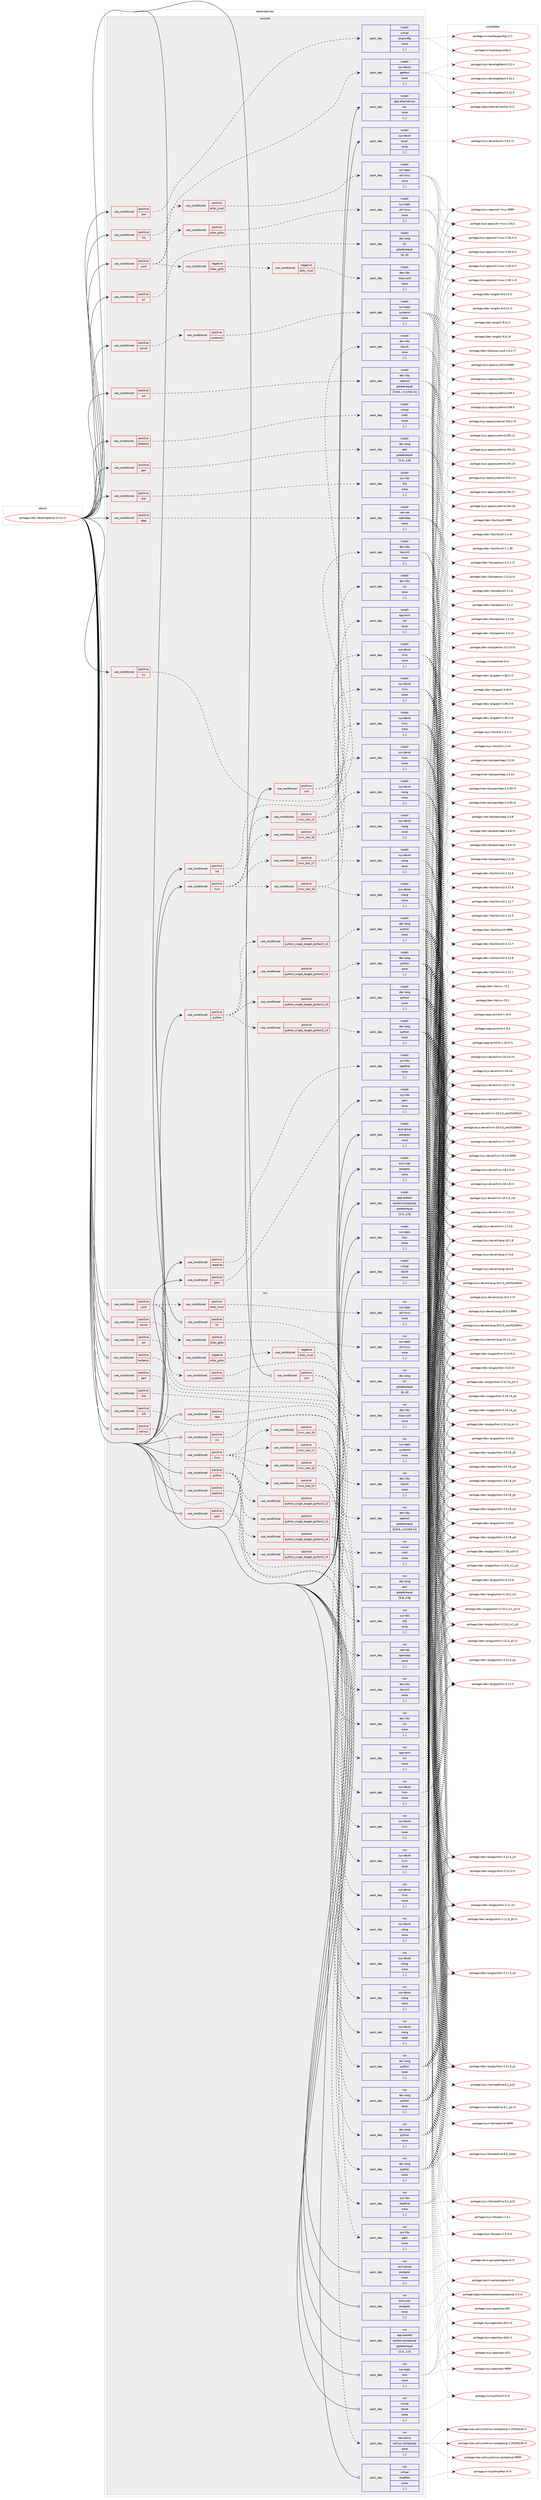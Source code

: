digraph prolog {

# *************
# Graph options
# *************

newrank=true;
concentrate=true;
compound=true;
graph [rankdir=LR,fontname=Helvetica,fontsize=10,ranksep=1.5];#, ranksep=2.5, nodesep=0.2];
edge  [arrowhead=vee];
node  [fontname=Helvetica,fontsize=10];

# **********
# The ebuild
# **********

subgraph cluster_leftcol {
color=gray;
label=<<i>ebuild</i>>;
id [label="portage://dev-db/postgresql-14.12-r2", color=red, width=4, href="../dev-db/postgresql-14.12-r2.svg"];
}

# ****************
# The dependencies
# ****************

subgraph cluster_midcol {
color=gray;
label=<<i>dependencies</i>>;
subgraph cluster_compile {
fillcolor="#eeeeee";
style=filled;
label=<<i>compile</i>>;
subgraph cond148524 {
dependency563981 [label=<<TABLE BORDER="0" CELLBORDER="1" CELLSPACING="0" CELLPADDING="4"><TR><TD ROWSPAN="3" CELLPADDING="10">use_conditional</TD></TR><TR><TD>positive</TD></TR><TR><TD>icu</TD></TR></TABLE>>, shape=none, color=red];
subgraph pack410909 {
dependency563982 [label=<<TABLE BORDER="0" CELLBORDER="1" CELLSPACING="0" CELLPADDING="4" WIDTH="220"><TR><TD ROWSPAN="6" CELLPADDING="30">pack_dep</TD></TR><TR><TD WIDTH="110">install</TD></TR><TR><TD>dev-libs</TD></TR><TR><TD>icu</TD></TR><TR><TD>none</TD></TR><TR><TD>[,,]</TD></TR></TABLE>>, shape=none, color=blue];
}
dependency563981:e -> dependency563982:w [weight=20,style="dashed",arrowhead="vee"];
}
id:e -> dependency563981:w [weight=20,style="solid",arrowhead="vee"];
subgraph cond148525 {
dependency563983 [label=<<TABLE BORDER="0" CELLBORDER="1" CELLSPACING="0" CELLPADDING="4"><TR><TD ROWSPAN="3" CELLPADDING="10">use_conditional</TD></TR><TR><TD>positive</TD></TR><TR><TD>kerberos</TD></TR></TABLE>>, shape=none, color=red];
subgraph pack410910 {
dependency563984 [label=<<TABLE BORDER="0" CELLBORDER="1" CELLSPACING="0" CELLPADDING="4" WIDTH="220"><TR><TD ROWSPAN="6" CELLPADDING="30">pack_dep</TD></TR><TR><TD WIDTH="110">install</TD></TR><TR><TD>virtual</TD></TR><TR><TD>krb5</TD></TR><TR><TD>none</TD></TR><TR><TD>[,,]</TD></TR></TABLE>>, shape=none, color=blue];
}
dependency563983:e -> dependency563984:w [weight=20,style="dashed",arrowhead="vee"];
}
id:e -> dependency563983:w [weight=20,style="solid",arrowhead="vee"];
subgraph cond148526 {
dependency563985 [label=<<TABLE BORDER="0" CELLBORDER="1" CELLSPACING="0" CELLPADDING="4"><TR><TD ROWSPAN="3" CELLPADDING="10">use_conditional</TD></TR><TR><TD>positive</TD></TR><TR><TD>ldap</TD></TR></TABLE>>, shape=none, color=red];
subgraph pack410911 {
dependency563986 [label=<<TABLE BORDER="0" CELLBORDER="1" CELLSPACING="0" CELLPADDING="4" WIDTH="220"><TR><TD ROWSPAN="6" CELLPADDING="30">pack_dep</TD></TR><TR><TD WIDTH="110">install</TD></TR><TR><TD>net-nds</TD></TR><TR><TD>openldap</TD></TR><TR><TD>none</TD></TR><TR><TD>[,,]</TD></TR></TABLE>>, shape=none, color=blue];
}
dependency563985:e -> dependency563986:w [weight=20,style="dashed",arrowhead="vee"];
}
id:e -> dependency563985:w [weight=20,style="solid",arrowhead="vee"];
subgraph cond148527 {
dependency563987 [label=<<TABLE BORDER="0" CELLBORDER="1" CELLSPACING="0" CELLPADDING="4"><TR><TD ROWSPAN="3" CELLPADDING="10">use_conditional</TD></TR><TR><TD>positive</TD></TR><TR><TD>llvm</TD></TR></TABLE>>, shape=none, color=red];
subgraph cond148528 {
dependency563988 [label=<<TABLE BORDER="0" CELLBORDER="1" CELLSPACING="0" CELLPADDING="4"><TR><TD ROWSPAN="3" CELLPADDING="10">use_conditional</TD></TR><TR><TD>positive</TD></TR><TR><TD>llvm_slot_15</TD></TR></TABLE>>, shape=none, color=red];
subgraph pack410912 {
dependency563989 [label=<<TABLE BORDER="0" CELLBORDER="1" CELLSPACING="0" CELLPADDING="4" WIDTH="220"><TR><TD ROWSPAN="6" CELLPADDING="30">pack_dep</TD></TR><TR><TD WIDTH="110">install</TD></TR><TR><TD>sys-devel</TD></TR><TR><TD>clang</TD></TR><TR><TD>none</TD></TR><TR><TD>[,,]</TD></TR></TABLE>>, shape=none, color=blue];
}
dependency563988:e -> dependency563989:w [weight=20,style="dashed",arrowhead="vee"];
subgraph pack410913 {
dependency563990 [label=<<TABLE BORDER="0" CELLBORDER="1" CELLSPACING="0" CELLPADDING="4" WIDTH="220"><TR><TD ROWSPAN="6" CELLPADDING="30">pack_dep</TD></TR><TR><TD WIDTH="110">install</TD></TR><TR><TD>sys-devel</TD></TR><TR><TD>llvm</TD></TR><TR><TD>none</TD></TR><TR><TD>[,,]</TD></TR></TABLE>>, shape=none, color=blue];
}
dependency563988:e -> dependency563990:w [weight=20,style="dashed",arrowhead="vee"];
}
dependency563987:e -> dependency563988:w [weight=20,style="dashed",arrowhead="vee"];
subgraph cond148529 {
dependency563991 [label=<<TABLE BORDER="0" CELLBORDER="1" CELLSPACING="0" CELLPADDING="4"><TR><TD ROWSPAN="3" CELLPADDING="10">use_conditional</TD></TR><TR><TD>positive</TD></TR><TR><TD>llvm_slot_16</TD></TR></TABLE>>, shape=none, color=red];
subgraph pack410914 {
dependency563992 [label=<<TABLE BORDER="0" CELLBORDER="1" CELLSPACING="0" CELLPADDING="4" WIDTH="220"><TR><TD ROWSPAN="6" CELLPADDING="30">pack_dep</TD></TR><TR><TD WIDTH="110">install</TD></TR><TR><TD>sys-devel</TD></TR><TR><TD>clang</TD></TR><TR><TD>none</TD></TR><TR><TD>[,,]</TD></TR></TABLE>>, shape=none, color=blue];
}
dependency563991:e -> dependency563992:w [weight=20,style="dashed",arrowhead="vee"];
subgraph pack410915 {
dependency563993 [label=<<TABLE BORDER="0" CELLBORDER="1" CELLSPACING="0" CELLPADDING="4" WIDTH="220"><TR><TD ROWSPAN="6" CELLPADDING="30">pack_dep</TD></TR><TR><TD WIDTH="110">install</TD></TR><TR><TD>sys-devel</TD></TR><TR><TD>llvm</TD></TR><TR><TD>none</TD></TR><TR><TD>[,,]</TD></TR></TABLE>>, shape=none, color=blue];
}
dependency563991:e -> dependency563993:w [weight=20,style="dashed",arrowhead="vee"];
}
dependency563987:e -> dependency563991:w [weight=20,style="dashed",arrowhead="vee"];
subgraph cond148530 {
dependency563994 [label=<<TABLE BORDER="0" CELLBORDER="1" CELLSPACING="0" CELLPADDING="4"><TR><TD ROWSPAN="3" CELLPADDING="10">use_conditional</TD></TR><TR><TD>positive</TD></TR><TR><TD>llvm_slot_17</TD></TR></TABLE>>, shape=none, color=red];
subgraph pack410916 {
dependency563995 [label=<<TABLE BORDER="0" CELLBORDER="1" CELLSPACING="0" CELLPADDING="4" WIDTH="220"><TR><TD ROWSPAN="6" CELLPADDING="30">pack_dep</TD></TR><TR><TD WIDTH="110">install</TD></TR><TR><TD>sys-devel</TD></TR><TR><TD>clang</TD></TR><TR><TD>none</TD></TR><TR><TD>[,,]</TD></TR></TABLE>>, shape=none, color=blue];
}
dependency563994:e -> dependency563995:w [weight=20,style="dashed",arrowhead="vee"];
subgraph pack410917 {
dependency563996 [label=<<TABLE BORDER="0" CELLBORDER="1" CELLSPACING="0" CELLPADDING="4" WIDTH="220"><TR><TD ROWSPAN="6" CELLPADDING="30">pack_dep</TD></TR><TR><TD WIDTH="110">install</TD></TR><TR><TD>sys-devel</TD></TR><TR><TD>llvm</TD></TR><TR><TD>none</TD></TR><TR><TD>[,,]</TD></TR></TABLE>>, shape=none, color=blue];
}
dependency563994:e -> dependency563996:w [weight=20,style="dashed",arrowhead="vee"];
}
dependency563987:e -> dependency563994:w [weight=20,style="dashed",arrowhead="vee"];
subgraph cond148531 {
dependency563997 [label=<<TABLE BORDER="0" CELLBORDER="1" CELLSPACING="0" CELLPADDING="4"><TR><TD ROWSPAN="3" CELLPADDING="10">use_conditional</TD></TR><TR><TD>positive</TD></TR><TR><TD>llvm_slot_18</TD></TR></TABLE>>, shape=none, color=red];
subgraph pack410918 {
dependency563998 [label=<<TABLE BORDER="0" CELLBORDER="1" CELLSPACING="0" CELLPADDING="4" WIDTH="220"><TR><TD ROWSPAN="6" CELLPADDING="30">pack_dep</TD></TR><TR><TD WIDTH="110">install</TD></TR><TR><TD>sys-devel</TD></TR><TR><TD>clang</TD></TR><TR><TD>none</TD></TR><TR><TD>[,,]</TD></TR></TABLE>>, shape=none, color=blue];
}
dependency563997:e -> dependency563998:w [weight=20,style="dashed",arrowhead="vee"];
subgraph pack410919 {
dependency563999 [label=<<TABLE BORDER="0" CELLBORDER="1" CELLSPACING="0" CELLPADDING="4" WIDTH="220"><TR><TD ROWSPAN="6" CELLPADDING="30">pack_dep</TD></TR><TR><TD WIDTH="110">install</TD></TR><TR><TD>sys-devel</TD></TR><TR><TD>llvm</TD></TR><TR><TD>none</TD></TR><TR><TD>[,,]</TD></TR></TABLE>>, shape=none, color=blue];
}
dependency563997:e -> dependency563999:w [weight=20,style="dashed",arrowhead="vee"];
}
dependency563987:e -> dependency563997:w [weight=20,style="dashed",arrowhead="vee"];
}
id:e -> dependency563987:w [weight=20,style="solid",arrowhead="vee"];
subgraph cond148532 {
dependency564000 [label=<<TABLE BORDER="0" CELLBORDER="1" CELLSPACING="0" CELLPADDING="4"><TR><TD ROWSPAN="3" CELLPADDING="10">use_conditional</TD></TR><TR><TD>positive</TD></TR><TR><TD>lz4</TD></TR></TABLE>>, shape=none, color=red];
subgraph pack410920 {
dependency564001 [label=<<TABLE BORDER="0" CELLBORDER="1" CELLSPACING="0" CELLPADDING="4" WIDTH="220"><TR><TD ROWSPAN="6" CELLPADDING="30">pack_dep</TD></TR><TR><TD WIDTH="110">install</TD></TR><TR><TD>app-arch</TD></TR><TR><TD>lz4</TD></TR><TR><TD>none</TD></TR><TR><TD>[,,]</TD></TR></TABLE>>, shape=none, color=blue];
}
dependency564000:e -> dependency564001:w [weight=20,style="dashed",arrowhead="vee"];
}
id:e -> dependency564000:w [weight=20,style="solid",arrowhead="vee"];
subgraph cond148533 {
dependency564002 [label=<<TABLE BORDER="0" CELLBORDER="1" CELLSPACING="0" CELLPADDING="4"><TR><TD ROWSPAN="3" CELLPADDING="10">use_conditional</TD></TR><TR><TD>positive</TD></TR><TR><TD>nls</TD></TR></TABLE>>, shape=none, color=red];
subgraph pack410921 {
dependency564003 [label=<<TABLE BORDER="0" CELLBORDER="1" CELLSPACING="0" CELLPADDING="4" WIDTH="220"><TR><TD ROWSPAN="6" CELLPADDING="30">pack_dep</TD></TR><TR><TD WIDTH="110">install</TD></TR><TR><TD>sys-devel</TD></TR><TR><TD>gettext</TD></TR><TR><TD>none</TD></TR><TR><TD>[,,]</TD></TR></TABLE>>, shape=none, color=blue];
}
dependency564002:e -> dependency564003:w [weight=20,style="dashed",arrowhead="vee"];
}
id:e -> dependency564002:w [weight=20,style="solid",arrowhead="vee"];
subgraph cond148534 {
dependency564004 [label=<<TABLE BORDER="0" CELLBORDER="1" CELLSPACING="0" CELLPADDING="4"><TR><TD ROWSPAN="3" CELLPADDING="10">use_conditional</TD></TR><TR><TD>positive</TD></TR><TR><TD>pam</TD></TR></TABLE>>, shape=none, color=red];
subgraph pack410922 {
dependency564005 [label=<<TABLE BORDER="0" CELLBORDER="1" CELLSPACING="0" CELLPADDING="4" WIDTH="220"><TR><TD ROWSPAN="6" CELLPADDING="30">pack_dep</TD></TR><TR><TD WIDTH="110">install</TD></TR><TR><TD>sys-libs</TD></TR><TR><TD>pam</TD></TR><TR><TD>none</TD></TR><TR><TD>[,,]</TD></TR></TABLE>>, shape=none, color=blue];
}
dependency564004:e -> dependency564005:w [weight=20,style="dashed",arrowhead="vee"];
}
id:e -> dependency564004:w [weight=20,style="solid",arrowhead="vee"];
subgraph cond148535 {
dependency564006 [label=<<TABLE BORDER="0" CELLBORDER="1" CELLSPACING="0" CELLPADDING="4"><TR><TD ROWSPAN="3" CELLPADDING="10">use_conditional</TD></TR><TR><TD>positive</TD></TR><TR><TD>perl</TD></TR></TABLE>>, shape=none, color=red];
subgraph pack410923 {
dependency564007 [label=<<TABLE BORDER="0" CELLBORDER="1" CELLSPACING="0" CELLPADDING="4" WIDTH="220"><TR><TD ROWSPAN="6" CELLPADDING="30">pack_dep</TD></TR><TR><TD WIDTH="110">install</TD></TR><TR><TD>dev-lang</TD></TR><TR><TD>perl</TD></TR><TR><TD>greaterequal</TD></TR><TR><TD>[5.8,,,5.8]</TD></TR></TABLE>>, shape=none, color=blue];
}
dependency564006:e -> dependency564007:w [weight=20,style="dashed",arrowhead="vee"];
}
id:e -> dependency564006:w [weight=20,style="solid",arrowhead="vee"];
subgraph cond148536 {
dependency564008 [label=<<TABLE BORDER="0" CELLBORDER="1" CELLSPACING="0" CELLPADDING="4"><TR><TD ROWSPAN="3" CELLPADDING="10">use_conditional</TD></TR><TR><TD>positive</TD></TR><TR><TD>python</TD></TR></TABLE>>, shape=none, color=red];
subgraph cond148537 {
dependency564009 [label=<<TABLE BORDER="0" CELLBORDER="1" CELLSPACING="0" CELLPADDING="4"><TR><TD ROWSPAN="3" CELLPADDING="10">use_conditional</TD></TR><TR><TD>positive</TD></TR><TR><TD>python_single_target_python3_10</TD></TR></TABLE>>, shape=none, color=red];
subgraph pack410924 {
dependency564010 [label=<<TABLE BORDER="0" CELLBORDER="1" CELLSPACING="0" CELLPADDING="4" WIDTH="220"><TR><TD ROWSPAN="6" CELLPADDING="30">pack_dep</TD></TR><TR><TD WIDTH="110">install</TD></TR><TR><TD>dev-lang</TD></TR><TR><TD>python</TD></TR><TR><TD>none</TD></TR><TR><TD>[,,]</TD></TR></TABLE>>, shape=none, color=blue];
}
dependency564009:e -> dependency564010:w [weight=20,style="dashed",arrowhead="vee"];
}
dependency564008:e -> dependency564009:w [weight=20,style="dashed",arrowhead="vee"];
subgraph cond148538 {
dependency564011 [label=<<TABLE BORDER="0" CELLBORDER="1" CELLSPACING="0" CELLPADDING="4"><TR><TD ROWSPAN="3" CELLPADDING="10">use_conditional</TD></TR><TR><TD>positive</TD></TR><TR><TD>python_single_target_python3_11</TD></TR></TABLE>>, shape=none, color=red];
subgraph pack410925 {
dependency564012 [label=<<TABLE BORDER="0" CELLBORDER="1" CELLSPACING="0" CELLPADDING="4" WIDTH="220"><TR><TD ROWSPAN="6" CELLPADDING="30">pack_dep</TD></TR><TR><TD WIDTH="110">install</TD></TR><TR><TD>dev-lang</TD></TR><TR><TD>python</TD></TR><TR><TD>none</TD></TR><TR><TD>[,,]</TD></TR></TABLE>>, shape=none, color=blue];
}
dependency564011:e -> dependency564012:w [weight=20,style="dashed",arrowhead="vee"];
}
dependency564008:e -> dependency564011:w [weight=20,style="dashed",arrowhead="vee"];
subgraph cond148539 {
dependency564013 [label=<<TABLE BORDER="0" CELLBORDER="1" CELLSPACING="0" CELLPADDING="4"><TR><TD ROWSPAN="3" CELLPADDING="10">use_conditional</TD></TR><TR><TD>positive</TD></TR><TR><TD>python_single_target_python3_12</TD></TR></TABLE>>, shape=none, color=red];
subgraph pack410926 {
dependency564014 [label=<<TABLE BORDER="0" CELLBORDER="1" CELLSPACING="0" CELLPADDING="4" WIDTH="220"><TR><TD ROWSPAN="6" CELLPADDING="30">pack_dep</TD></TR><TR><TD WIDTH="110">install</TD></TR><TR><TD>dev-lang</TD></TR><TR><TD>python</TD></TR><TR><TD>none</TD></TR><TR><TD>[,,]</TD></TR></TABLE>>, shape=none, color=blue];
}
dependency564013:e -> dependency564014:w [weight=20,style="dashed",arrowhead="vee"];
}
dependency564008:e -> dependency564013:w [weight=20,style="dashed",arrowhead="vee"];
subgraph cond148540 {
dependency564015 [label=<<TABLE BORDER="0" CELLBORDER="1" CELLSPACING="0" CELLPADDING="4"><TR><TD ROWSPAN="3" CELLPADDING="10">use_conditional</TD></TR><TR><TD>positive</TD></TR><TR><TD>python_single_target_python3_13</TD></TR></TABLE>>, shape=none, color=red];
subgraph pack410927 {
dependency564016 [label=<<TABLE BORDER="0" CELLBORDER="1" CELLSPACING="0" CELLPADDING="4" WIDTH="220"><TR><TD ROWSPAN="6" CELLPADDING="30">pack_dep</TD></TR><TR><TD WIDTH="110">install</TD></TR><TR><TD>dev-lang</TD></TR><TR><TD>python</TD></TR><TR><TD>none</TD></TR><TR><TD>[,,]</TD></TR></TABLE>>, shape=none, color=blue];
}
dependency564015:e -> dependency564016:w [weight=20,style="dashed",arrowhead="vee"];
}
dependency564008:e -> dependency564015:w [weight=20,style="dashed",arrowhead="vee"];
}
id:e -> dependency564008:w [weight=20,style="solid",arrowhead="vee"];
subgraph cond148541 {
dependency564017 [label=<<TABLE BORDER="0" CELLBORDER="1" CELLSPACING="0" CELLPADDING="4"><TR><TD ROWSPAN="3" CELLPADDING="10">use_conditional</TD></TR><TR><TD>positive</TD></TR><TR><TD>readline</TD></TR></TABLE>>, shape=none, color=red];
subgraph pack410928 {
dependency564018 [label=<<TABLE BORDER="0" CELLBORDER="1" CELLSPACING="0" CELLPADDING="4" WIDTH="220"><TR><TD ROWSPAN="6" CELLPADDING="30">pack_dep</TD></TR><TR><TD WIDTH="110">install</TD></TR><TR><TD>sys-libs</TD></TR><TR><TD>readline</TD></TR><TR><TD>none</TD></TR><TR><TD>[,,]</TD></TR></TABLE>>, shape=none, color=blue];
}
dependency564017:e -> dependency564018:w [weight=20,style="dashed",arrowhead="vee"];
}
id:e -> dependency564017:w [weight=20,style="solid",arrowhead="vee"];
subgraph cond148542 {
dependency564019 [label=<<TABLE BORDER="0" CELLBORDER="1" CELLSPACING="0" CELLPADDING="4"><TR><TD ROWSPAN="3" CELLPADDING="10">use_conditional</TD></TR><TR><TD>positive</TD></TR><TR><TD>server</TD></TR></TABLE>>, shape=none, color=red];
subgraph cond148543 {
dependency564020 [label=<<TABLE BORDER="0" CELLBORDER="1" CELLSPACING="0" CELLPADDING="4"><TR><TD ROWSPAN="3" CELLPADDING="10">use_conditional</TD></TR><TR><TD>positive</TD></TR><TR><TD>systemd</TD></TR></TABLE>>, shape=none, color=red];
subgraph pack410929 {
dependency564021 [label=<<TABLE BORDER="0" CELLBORDER="1" CELLSPACING="0" CELLPADDING="4" WIDTH="220"><TR><TD ROWSPAN="6" CELLPADDING="30">pack_dep</TD></TR><TR><TD WIDTH="110">install</TD></TR><TR><TD>sys-apps</TD></TR><TR><TD>systemd</TD></TR><TR><TD>none</TD></TR><TR><TD>[,,]</TD></TR></TABLE>>, shape=none, color=blue];
}
dependency564020:e -> dependency564021:w [weight=20,style="dashed",arrowhead="vee"];
}
dependency564019:e -> dependency564020:w [weight=20,style="dashed",arrowhead="vee"];
}
id:e -> dependency564019:w [weight=20,style="solid",arrowhead="vee"];
subgraph cond148544 {
dependency564022 [label=<<TABLE BORDER="0" CELLBORDER="1" CELLSPACING="0" CELLPADDING="4"><TR><TD ROWSPAN="3" CELLPADDING="10">use_conditional</TD></TR><TR><TD>positive</TD></TR><TR><TD>ssl</TD></TR></TABLE>>, shape=none, color=red];
subgraph pack410930 {
dependency564023 [label=<<TABLE BORDER="0" CELLBORDER="1" CELLSPACING="0" CELLPADDING="4" WIDTH="220"><TR><TD ROWSPAN="6" CELLPADDING="30">pack_dep</TD></TR><TR><TD WIDTH="110">install</TD></TR><TR><TD>dev-libs</TD></TR><TR><TD>openssl</TD></TR><TR><TD>greaterequal</TD></TR><TR><TD>[0.9.6,,-r1,0.9.6-r1]</TD></TR></TABLE>>, shape=none, color=blue];
}
dependency564022:e -> dependency564023:w [weight=20,style="dashed",arrowhead="vee"];
}
id:e -> dependency564022:w [weight=20,style="solid",arrowhead="vee"];
subgraph cond148545 {
dependency564024 [label=<<TABLE BORDER="0" CELLBORDER="1" CELLSPACING="0" CELLPADDING="4"><TR><TD ROWSPAN="3" CELLPADDING="10">use_conditional</TD></TR><TR><TD>positive</TD></TR><TR><TD>tcl</TD></TR></TABLE>>, shape=none, color=red];
subgraph pack410931 {
dependency564025 [label=<<TABLE BORDER="0" CELLBORDER="1" CELLSPACING="0" CELLPADDING="4" WIDTH="220"><TR><TD ROWSPAN="6" CELLPADDING="30">pack_dep</TD></TR><TR><TD WIDTH="110">install</TD></TR><TR><TD>dev-lang</TD></TR><TR><TD>tcl</TD></TR><TR><TD>greaterequal</TD></TR><TR><TD>[8,,,8]</TD></TR></TABLE>>, shape=none, color=blue];
}
dependency564024:e -> dependency564025:w [weight=20,style="dashed",arrowhead="vee"];
}
id:e -> dependency564024:w [weight=20,style="solid",arrowhead="vee"];
subgraph cond148546 {
dependency564026 [label=<<TABLE BORDER="0" CELLBORDER="1" CELLSPACING="0" CELLPADDING="4"><TR><TD ROWSPAN="3" CELLPADDING="10">use_conditional</TD></TR><TR><TD>positive</TD></TR><TR><TD>uuid</TD></TR></TABLE>>, shape=none, color=red];
subgraph cond148547 {
dependency564027 [label=<<TABLE BORDER="0" CELLBORDER="1" CELLSPACING="0" CELLPADDING="4"><TR><TD ROWSPAN="3" CELLPADDING="10">use_conditional</TD></TR><TR><TD>positive</TD></TR><TR><TD>elibc_glibc</TD></TR></TABLE>>, shape=none, color=red];
subgraph pack410932 {
dependency564028 [label=<<TABLE BORDER="0" CELLBORDER="1" CELLSPACING="0" CELLPADDING="4" WIDTH="220"><TR><TD ROWSPAN="6" CELLPADDING="30">pack_dep</TD></TR><TR><TD WIDTH="110">install</TD></TR><TR><TD>sys-apps</TD></TR><TR><TD>util-linux</TD></TR><TR><TD>none</TD></TR><TR><TD>[,,]</TD></TR></TABLE>>, shape=none, color=blue];
}
dependency564027:e -> dependency564028:w [weight=20,style="dashed",arrowhead="vee"];
}
dependency564026:e -> dependency564027:w [weight=20,style="dashed",arrowhead="vee"];
subgraph cond148548 {
dependency564029 [label=<<TABLE BORDER="0" CELLBORDER="1" CELLSPACING="0" CELLPADDING="4"><TR><TD ROWSPAN="3" CELLPADDING="10">use_conditional</TD></TR><TR><TD>positive</TD></TR><TR><TD>elibc_musl</TD></TR></TABLE>>, shape=none, color=red];
subgraph pack410933 {
dependency564030 [label=<<TABLE BORDER="0" CELLBORDER="1" CELLSPACING="0" CELLPADDING="4" WIDTH="220"><TR><TD ROWSPAN="6" CELLPADDING="30">pack_dep</TD></TR><TR><TD WIDTH="110">install</TD></TR><TR><TD>sys-apps</TD></TR><TR><TD>util-linux</TD></TR><TR><TD>none</TD></TR><TR><TD>[,,]</TD></TR></TABLE>>, shape=none, color=blue];
}
dependency564029:e -> dependency564030:w [weight=20,style="dashed",arrowhead="vee"];
}
dependency564026:e -> dependency564029:w [weight=20,style="dashed",arrowhead="vee"];
subgraph cond148549 {
dependency564031 [label=<<TABLE BORDER="0" CELLBORDER="1" CELLSPACING="0" CELLPADDING="4"><TR><TD ROWSPAN="3" CELLPADDING="10">use_conditional</TD></TR><TR><TD>negative</TD></TR><TR><TD>elibc_glibc</TD></TR></TABLE>>, shape=none, color=red];
subgraph cond148550 {
dependency564032 [label=<<TABLE BORDER="0" CELLBORDER="1" CELLSPACING="0" CELLPADDING="4"><TR><TD ROWSPAN="3" CELLPADDING="10">use_conditional</TD></TR><TR><TD>negative</TD></TR><TR><TD>elibc_musl</TD></TR></TABLE>>, shape=none, color=red];
subgraph pack410934 {
dependency564033 [label=<<TABLE BORDER="0" CELLBORDER="1" CELLSPACING="0" CELLPADDING="4" WIDTH="220"><TR><TD ROWSPAN="6" CELLPADDING="30">pack_dep</TD></TR><TR><TD WIDTH="110">install</TD></TR><TR><TD>dev-libs</TD></TR><TR><TD>ossp-uuid</TD></TR><TR><TD>none</TD></TR><TR><TD>[,,]</TD></TR></TABLE>>, shape=none, color=blue];
}
dependency564032:e -> dependency564033:w [weight=20,style="dashed",arrowhead="vee"];
}
dependency564031:e -> dependency564032:w [weight=20,style="dashed",arrowhead="vee"];
}
dependency564026:e -> dependency564031:w [weight=20,style="dashed",arrowhead="vee"];
}
id:e -> dependency564026:w [weight=20,style="solid",arrowhead="vee"];
subgraph cond148551 {
dependency564034 [label=<<TABLE BORDER="0" CELLBORDER="1" CELLSPACING="0" CELLPADDING="4"><TR><TD ROWSPAN="3" CELLPADDING="10">use_conditional</TD></TR><TR><TD>positive</TD></TR><TR><TD>xml</TD></TR></TABLE>>, shape=none, color=red];
subgraph pack410935 {
dependency564035 [label=<<TABLE BORDER="0" CELLBORDER="1" CELLSPACING="0" CELLPADDING="4" WIDTH="220"><TR><TD ROWSPAN="6" CELLPADDING="30">pack_dep</TD></TR><TR><TD WIDTH="110">install</TD></TR><TR><TD>dev-libs</TD></TR><TR><TD>libxml2</TD></TR><TR><TD>none</TD></TR><TR><TD>[,,]</TD></TR></TABLE>>, shape=none, color=blue];
}
dependency564034:e -> dependency564035:w [weight=20,style="dashed",arrowhead="vee"];
subgraph pack410936 {
dependency564036 [label=<<TABLE BORDER="0" CELLBORDER="1" CELLSPACING="0" CELLPADDING="4" WIDTH="220"><TR><TD ROWSPAN="6" CELLPADDING="30">pack_dep</TD></TR><TR><TD WIDTH="110">install</TD></TR><TR><TD>dev-libs</TD></TR><TR><TD>libxslt</TD></TR><TR><TD>none</TD></TR><TR><TD>[,,]</TD></TR></TABLE>>, shape=none, color=blue];
}
dependency564034:e -> dependency564036:w [weight=20,style="dashed",arrowhead="vee"];
}
id:e -> dependency564034:w [weight=20,style="solid",arrowhead="vee"];
subgraph cond148552 {
dependency564037 [label=<<TABLE BORDER="0" CELLBORDER="1" CELLSPACING="0" CELLPADDING="4"><TR><TD ROWSPAN="3" CELLPADDING="10">use_conditional</TD></TR><TR><TD>positive</TD></TR><TR><TD>xml</TD></TR></TABLE>>, shape=none, color=red];
subgraph pack410937 {
dependency564038 [label=<<TABLE BORDER="0" CELLBORDER="1" CELLSPACING="0" CELLPADDING="4" WIDTH="220"><TR><TD ROWSPAN="6" CELLPADDING="30">pack_dep</TD></TR><TR><TD WIDTH="110">install</TD></TR><TR><TD>virtual</TD></TR><TR><TD>pkgconfig</TD></TR><TR><TD>none</TD></TR><TR><TD>[,,]</TD></TR></TABLE>>, shape=none, color=blue];
}
dependency564037:e -> dependency564038:w [weight=20,style="dashed",arrowhead="vee"];
}
id:e -> dependency564037:w [weight=20,style="solid",arrowhead="vee"];
subgraph cond148553 {
dependency564039 [label=<<TABLE BORDER="0" CELLBORDER="1" CELLSPACING="0" CELLPADDING="4"><TR><TD ROWSPAN="3" CELLPADDING="10">use_conditional</TD></TR><TR><TD>positive</TD></TR><TR><TD>zlib</TD></TR></TABLE>>, shape=none, color=red];
subgraph pack410938 {
dependency564040 [label=<<TABLE BORDER="0" CELLBORDER="1" CELLSPACING="0" CELLPADDING="4" WIDTH="220"><TR><TD ROWSPAN="6" CELLPADDING="30">pack_dep</TD></TR><TR><TD WIDTH="110">install</TD></TR><TR><TD>sys-libs</TD></TR><TR><TD>zlib</TD></TR><TR><TD>none</TD></TR><TR><TD>[,,]</TD></TR></TABLE>>, shape=none, color=blue];
}
dependency564039:e -> dependency564040:w [weight=20,style="dashed",arrowhead="vee"];
}
id:e -> dependency564039:w [weight=20,style="solid",arrowhead="vee"];
subgraph pack410939 {
dependency564041 [label=<<TABLE BORDER="0" CELLBORDER="1" CELLSPACING="0" CELLPADDING="4" WIDTH="220"><TR><TD ROWSPAN="6" CELLPADDING="30">pack_dep</TD></TR><TR><TD WIDTH="110">install</TD></TR><TR><TD>acct-group</TD></TR><TR><TD>postgres</TD></TR><TR><TD>none</TD></TR><TR><TD>[,,]</TD></TR></TABLE>>, shape=none, color=blue];
}
id:e -> dependency564041:w [weight=20,style="solid",arrowhead="vee"];
subgraph pack410940 {
dependency564042 [label=<<TABLE BORDER="0" CELLBORDER="1" CELLSPACING="0" CELLPADDING="4" WIDTH="220"><TR><TD ROWSPAN="6" CELLPADDING="30">pack_dep</TD></TR><TR><TD WIDTH="110">install</TD></TR><TR><TD>acct-user</TD></TR><TR><TD>postgres</TD></TR><TR><TD>none</TD></TR><TR><TD>[,,]</TD></TR></TABLE>>, shape=none, color=blue];
}
id:e -> dependency564042:w [weight=20,style="solid",arrowhead="vee"];
subgraph pack410941 {
dependency564043 [label=<<TABLE BORDER="0" CELLBORDER="1" CELLSPACING="0" CELLPADDING="4" WIDTH="220"><TR><TD ROWSPAN="6" CELLPADDING="30">pack_dep</TD></TR><TR><TD WIDTH="110">install</TD></TR><TR><TD>app-alternatives</TD></TR><TR><TD>lex</TD></TR><TR><TD>none</TD></TR><TR><TD>[,,]</TD></TR></TABLE>>, shape=none, color=blue];
}
id:e -> dependency564043:w [weight=20,style="solid",arrowhead="vee"];
subgraph pack410942 {
dependency564044 [label=<<TABLE BORDER="0" CELLBORDER="1" CELLSPACING="0" CELLPADDING="4" WIDTH="220"><TR><TD ROWSPAN="6" CELLPADDING="30">pack_dep</TD></TR><TR><TD WIDTH="110">install</TD></TR><TR><TD>app-eselect</TD></TR><TR><TD>eselect-postgresql</TD></TR><TR><TD>greaterequal</TD></TR><TR><TD>[2.0,,,2.0]</TD></TR></TABLE>>, shape=none, color=blue];
}
id:e -> dependency564044:w [weight=20,style="solid",arrowhead="vee"];
subgraph pack410943 {
dependency564045 [label=<<TABLE BORDER="0" CELLBORDER="1" CELLSPACING="0" CELLPADDING="4" WIDTH="220"><TR><TD ROWSPAN="6" CELLPADDING="30">pack_dep</TD></TR><TR><TD WIDTH="110">install</TD></TR><TR><TD>sys-apps</TD></TR><TR><TD>less</TD></TR><TR><TD>none</TD></TR><TR><TD>[,,]</TD></TR></TABLE>>, shape=none, color=blue];
}
id:e -> dependency564045:w [weight=20,style="solid",arrowhead="vee"];
subgraph pack410944 {
dependency564046 [label=<<TABLE BORDER="0" CELLBORDER="1" CELLSPACING="0" CELLPADDING="4" WIDTH="220"><TR><TD ROWSPAN="6" CELLPADDING="30">pack_dep</TD></TR><TR><TD WIDTH="110">install</TD></TR><TR><TD>sys-devel</TD></TR><TR><TD>bison</TD></TR><TR><TD>none</TD></TR><TR><TD>[,,]</TD></TR></TABLE>>, shape=none, color=blue];
}
id:e -> dependency564046:w [weight=20,style="solid",arrowhead="vee"];
subgraph pack410945 {
dependency564047 [label=<<TABLE BORDER="0" CELLBORDER="1" CELLSPACING="0" CELLPADDING="4" WIDTH="220"><TR><TD ROWSPAN="6" CELLPADDING="30">pack_dep</TD></TR><TR><TD WIDTH="110">install</TD></TR><TR><TD>virtual</TD></TR><TR><TD>libintl</TD></TR><TR><TD>none</TD></TR><TR><TD>[,,]</TD></TR></TABLE>>, shape=none, color=blue];
}
id:e -> dependency564047:w [weight=20,style="solid",arrowhead="vee"];
}
subgraph cluster_compileandrun {
fillcolor="#eeeeee";
style=filled;
label=<<i>compile and run</i>>;
}
subgraph cluster_run {
fillcolor="#eeeeee";
style=filled;
label=<<i>run</i>>;
subgraph cond148554 {
dependency564048 [label=<<TABLE BORDER="0" CELLBORDER="1" CELLSPACING="0" CELLPADDING="4"><TR><TD ROWSPAN="3" CELLPADDING="10">use_conditional</TD></TR><TR><TD>positive</TD></TR><TR><TD>icu</TD></TR></TABLE>>, shape=none, color=red];
subgraph pack410946 {
dependency564049 [label=<<TABLE BORDER="0" CELLBORDER="1" CELLSPACING="0" CELLPADDING="4" WIDTH="220"><TR><TD ROWSPAN="6" CELLPADDING="30">pack_dep</TD></TR><TR><TD WIDTH="110">run</TD></TR><TR><TD>dev-libs</TD></TR><TR><TD>icu</TD></TR><TR><TD>none</TD></TR><TR><TD>[,,]</TD></TR></TABLE>>, shape=none, color=blue];
}
dependency564048:e -> dependency564049:w [weight=20,style="dashed",arrowhead="vee"];
}
id:e -> dependency564048:w [weight=20,style="solid",arrowhead="odot"];
subgraph cond148555 {
dependency564050 [label=<<TABLE BORDER="0" CELLBORDER="1" CELLSPACING="0" CELLPADDING="4"><TR><TD ROWSPAN="3" CELLPADDING="10">use_conditional</TD></TR><TR><TD>positive</TD></TR><TR><TD>kerberos</TD></TR></TABLE>>, shape=none, color=red];
subgraph pack410947 {
dependency564051 [label=<<TABLE BORDER="0" CELLBORDER="1" CELLSPACING="0" CELLPADDING="4" WIDTH="220"><TR><TD ROWSPAN="6" CELLPADDING="30">pack_dep</TD></TR><TR><TD WIDTH="110">run</TD></TR><TR><TD>virtual</TD></TR><TR><TD>krb5</TD></TR><TR><TD>none</TD></TR><TR><TD>[,,]</TD></TR></TABLE>>, shape=none, color=blue];
}
dependency564050:e -> dependency564051:w [weight=20,style="dashed",arrowhead="vee"];
}
id:e -> dependency564050:w [weight=20,style="solid",arrowhead="odot"];
subgraph cond148556 {
dependency564052 [label=<<TABLE BORDER="0" CELLBORDER="1" CELLSPACING="0" CELLPADDING="4"><TR><TD ROWSPAN="3" CELLPADDING="10">use_conditional</TD></TR><TR><TD>positive</TD></TR><TR><TD>ldap</TD></TR></TABLE>>, shape=none, color=red];
subgraph pack410948 {
dependency564053 [label=<<TABLE BORDER="0" CELLBORDER="1" CELLSPACING="0" CELLPADDING="4" WIDTH="220"><TR><TD ROWSPAN="6" CELLPADDING="30">pack_dep</TD></TR><TR><TD WIDTH="110">run</TD></TR><TR><TD>net-nds</TD></TR><TR><TD>openldap</TD></TR><TR><TD>none</TD></TR><TR><TD>[,,]</TD></TR></TABLE>>, shape=none, color=blue];
}
dependency564052:e -> dependency564053:w [weight=20,style="dashed",arrowhead="vee"];
}
id:e -> dependency564052:w [weight=20,style="solid",arrowhead="odot"];
subgraph cond148557 {
dependency564054 [label=<<TABLE BORDER="0" CELLBORDER="1" CELLSPACING="0" CELLPADDING="4"><TR><TD ROWSPAN="3" CELLPADDING="10">use_conditional</TD></TR><TR><TD>positive</TD></TR><TR><TD>llvm</TD></TR></TABLE>>, shape=none, color=red];
subgraph cond148558 {
dependency564055 [label=<<TABLE BORDER="0" CELLBORDER="1" CELLSPACING="0" CELLPADDING="4"><TR><TD ROWSPAN="3" CELLPADDING="10">use_conditional</TD></TR><TR><TD>positive</TD></TR><TR><TD>llvm_slot_15</TD></TR></TABLE>>, shape=none, color=red];
subgraph pack410949 {
dependency564056 [label=<<TABLE BORDER="0" CELLBORDER="1" CELLSPACING="0" CELLPADDING="4" WIDTH="220"><TR><TD ROWSPAN="6" CELLPADDING="30">pack_dep</TD></TR><TR><TD WIDTH="110">run</TD></TR><TR><TD>sys-devel</TD></TR><TR><TD>clang</TD></TR><TR><TD>none</TD></TR><TR><TD>[,,]</TD></TR></TABLE>>, shape=none, color=blue];
}
dependency564055:e -> dependency564056:w [weight=20,style="dashed",arrowhead="vee"];
subgraph pack410950 {
dependency564057 [label=<<TABLE BORDER="0" CELLBORDER="1" CELLSPACING="0" CELLPADDING="4" WIDTH="220"><TR><TD ROWSPAN="6" CELLPADDING="30">pack_dep</TD></TR><TR><TD WIDTH="110">run</TD></TR><TR><TD>sys-devel</TD></TR><TR><TD>llvm</TD></TR><TR><TD>none</TD></TR><TR><TD>[,,]</TD></TR></TABLE>>, shape=none, color=blue];
}
dependency564055:e -> dependency564057:w [weight=20,style="dashed",arrowhead="vee"];
}
dependency564054:e -> dependency564055:w [weight=20,style="dashed",arrowhead="vee"];
subgraph cond148559 {
dependency564058 [label=<<TABLE BORDER="0" CELLBORDER="1" CELLSPACING="0" CELLPADDING="4"><TR><TD ROWSPAN="3" CELLPADDING="10">use_conditional</TD></TR><TR><TD>positive</TD></TR><TR><TD>llvm_slot_16</TD></TR></TABLE>>, shape=none, color=red];
subgraph pack410951 {
dependency564059 [label=<<TABLE BORDER="0" CELLBORDER="1" CELLSPACING="0" CELLPADDING="4" WIDTH="220"><TR><TD ROWSPAN="6" CELLPADDING="30">pack_dep</TD></TR><TR><TD WIDTH="110">run</TD></TR><TR><TD>sys-devel</TD></TR><TR><TD>clang</TD></TR><TR><TD>none</TD></TR><TR><TD>[,,]</TD></TR></TABLE>>, shape=none, color=blue];
}
dependency564058:e -> dependency564059:w [weight=20,style="dashed",arrowhead="vee"];
subgraph pack410952 {
dependency564060 [label=<<TABLE BORDER="0" CELLBORDER="1" CELLSPACING="0" CELLPADDING="4" WIDTH="220"><TR><TD ROWSPAN="6" CELLPADDING="30">pack_dep</TD></TR><TR><TD WIDTH="110">run</TD></TR><TR><TD>sys-devel</TD></TR><TR><TD>llvm</TD></TR><TR><TD>none</TD></TR><TR><TD>[,,]</TD></TR></TABLE>>, shape=none, color=blue];
}
dependency564058:e -> dependency564060:w [weight=20,style="dashed",arrowhead="vee"];
}
dependency564054:e -> dependency564058:w [weight=20,style="dashed",arrowhead="vee"];
subgraph cond148560 {
dependency564061 [label=<<TABLE BORDER="0" CELLBORDER="1" CELLSPACING="0" CELLPADDING="4"><TR><TD ROWSPAN="3" CELLPADDING="10">use_conditional</TD></TR><TR><TD>positive</TD></TR><TR><TD>llvm_slot_17</TD></TR></TABLE>>, shape=none, color=red];
subgraph pack410953 {
dependency564062 [label=<<TABLE BORDER="0" CELLBORDER="1" CELLSPACING="0" CELLPADDING="4" WIDTH="220"><TR><TD ROWSPAN="6" CELLPADDING="30">pack_dep</TD></TR><TR><TD WIDTH="110">run</TD></TR><TR><TD>sys-devel</TD></TR><TR><TD>clang</TD></TR><TR><TD>none</TD></TR><TR><TD>[,,]</TD></TR></TABLE>>, shape=none, color=blue];
}
dependency564061:e -> dependency564062:w [weight=20,style="dashed",arrowhead="vee"];
subgraph pack410954 {
dependency564063 [label=<<TABLE BORDER="0" CELLBORDER="1" CELLSPACING="0" CELLPADDING="4" WIDTH="220"><TR><TD ROWSPAN="6" CELLPADDING="30">pack_dep</TD></TR><TR><TD WIDTH="110">run</TD></TR><TR><TD>sys-devel</TD></TR><TR><TD>llvm</TD></TR><TR><TD>none</TD></TR><TR><TD>[,,]</TD></TR></TABLE>>, shape=none, color=blue];
}
dependency564061:e -> dependency564063:w [weight=20,style="dashed",arrowhead="vee"];
}
dependency564054:e -> dependency564061:w [weight=20,style="dashed",arrowhead="vee"];
subgraph cond148561 {
dependency564064 [label=<<TABLE BORDER="0" CELLBORDER="1" CELLSPACING="0" CELLPADDING="4"><TR><TD ROWSPAN="3" CELLPADDING="10">use_conditional</TD></TR><TR><TD>positive</TD></TR><TR><TD>llvm_slot_18</TD></TR></TABLE>>, shape=none, color=red];
subgraph pack410955 {
dependency564065 [label=<<TABLE BORDER="0" CELLBORDER="1" CELLSPACING="0" CELLPADDING="4" WIDTH="220"><TR><TD ROWSPAN="6" CELLPADDING="30">pack_dep</TD></TR><TR><TD WIDTH="110">run</TD></TR><TR><TD>sys-devel</TD></TR><TR><TD>clang</TD></TR><TR><TD>none</TD></TR><TR><TD>[,,]</TD></TR></TABLE>>, shape=none, color=blue];
}
dependency564064:e -> dependency564065:w [weight=20,style="dashed",arrowhead="vee"];
subgraph pack410956 {
dependency564066 [label=<<TABLE BORDER="0" CELLBORDER="1" CELLSPACING="0" CELLPADDING="4" WIDTH="220"><TR><TD ROWSPAN="6" CELLPADDING="30">pack_dep</TD></TR><TR><TD WIDTH="110">run</TD></TR><TR><TD>sys-devel</TD></TR><TR><TD>llvm</TD></TR><TR><TD>none</TD></TR><TR><TD>[,,]</TD></TR></TABLE>>, shape=none, color=blue];
}
dependency564064:e -> dependency564066:w [weight=20,style="dashed",arrowhead="vee"];
}
dependency564054:e -> dependency564064:w [weight=20,style="dashed",arrowhead="vee"];
}
id:e -> dependency564054:w [weight=20,style="solid",arrowhead="odot"];
subgraph cond148562 {
dependency564067 [label=<<TABLE BORDER="0" CELLBORDER="1" CELLSPACING="0" CELLPADDING="4"><TR><TD ROWSPAN="3" CELLPADDING="10">use_conditional</TD></TR><TR><TD>positive</TD></TR><TR><TD>lz4</TD></TR></TABLE>>, shape=none, color=red];
subgraph pack410957 {
dependency564068 [label=<<TABLE BORDER="0" CELLBORDER="1" CELLSPACING="0" CELLPADDING="4" WIDTH="220"><TR><TD ROWSPAN="6" CELLPADDING="30">pack_dep</TD></TR><TR><TD WIDTH="110">run</TD></TR><TR><TD>app-arch</TD></TR><TR><TD>lz4</TD></TR><TR><TD>none</TD></TR><TR><TD>[,,]</TD></TR></TABLE>>, shape=none, color=blue];
}
dependency564067:e -> dependency564068:w [weight=20,style="dashed",arrowhead="vee"];
}
id:e -> dependency564067:w [weight=20,style="solid",arrowhead="odot"];
subgraph cond148563 {
dependency564069 [label=<<TABLE BORDER="0" CELLBORDER="1" CELLSPACING="0" CELLPADDING="4"><TR><TD ROWSPAN="3" CELLPADDING="10">use_conditional</TD></TR><TR><TD>positive</TD></TR><TR><TD>pam</TD></TR></TABLE>>, shape=none, color=red];
subgraph pack410958 {
dependency564070 [label=<<TABLE BORDER="0" CELLBORDER="1" CELLSPACING="0" CELLPADDING="4" WIDTH="220"><TR><TD ROWSPAN="6" CELLPADDING="30">pack_dep</TD></TR><TR><TD WIDTH="110">run</TD></TR><TR><TD>sys-libs</TD></TR><TR><TD>pam</TD></TR><TR><TD>none</TD></TR><TR><TD>[,,]</TD></TR></TABLE>>, shape=none, color=blue];
}
dependency564069:e -> dependency564070:w [weight=20,style="dashed",arrowhead="vee"];
}
id:e -> dependency564069:w [weight=20,style="solid",arrowhead="odot"];
subgraph cond148564 {
dependency564071 [label=<<TABLE BORDER="0" CELLBORDER="1" CELLSPACING="0" CELLPADDING="4"><TR><TD ROWSPAN="3" CELLPADDING="10">use_conditional</TD></TR><TR><TD>positive</TD></TR><TR><TD>perl</TD></TR></TABLE>>, shape=none, color=red];
subgraph pack410959 {
dependency564072 [label=<<TABLE BORDER="0" CELLBORDER="1" CELLSPACING="0" CELLPADDING="4" WIDTH="220"><TR><TD ROWSPAN="6" CELLPADDING="30">pack_dep</TD></TR><TR><TD WIDTH="110">run</TD></TR><TR><TD>dev-lang</TD></TR><TR><TD>perl</TD></TR><TR><TD>greaterequal</TD></TR><TR><TD>[5.8,,,5.8]</TD></TR></TABLE>>, shape=none, color=blue];
}
dependency564071:e -> dependency564072:w [weight=20,style="dashed",arrowhead="vee"];
}
id:e -> dependency564071:w [weight=20,style="solid",arrowhead="odot"];
subgraph cond148565 {
dependency564073 [label=<<TABLE BORDER="0" CELLBORDER="1" CELLSPACING="0" CELLPADDING="4"><TR><TD ROWSPAN="3" CELLPADDING="10">use_conditional</TD></TR><TR><TD>positive</TD></TR><TR><TD>python</TD></TR></TABLE>>, shape=none, color=red];
subgraph cond148566 {
dependency564074 [label=<<TABLE BORDER="0" CELLBORDER="1" CELLSPACING="0" CELLPADDING="4"><TR><TD ROWSPAN="3" CELLPADDING="10">use_conditional</TD></TR><TR><TD>positive</TD></TR><TR><TD>python_single_target_python3_10</TD></TR></TABLE>>, shape=none, color=red];
subgraph pack410960 {
dependency564075 [label=<<TABLE BORDER="0" CELLBORDER="1" CELLSPACING="0" CELLPADDING="4" WIDTH="220"><TR><TD ROWSPAN="6" CELLPADDING="30">pack_dep</TD></TR><TR><TD WIDTH="110">run</TD></TR><TR><TD>dev-lang</TD></TR><TR><TD>python</TD></TR><TR><TD>none</TD></TR><TR><TD>[,,]</TD></TR></TABLE>>, shape=none, color=blue];
}
dependency564074:e -> dependency564075:w [weight=20,style="dashed",arrowhead="vee"];
}
dependency564073:e -> dependency564074:w [weight=20,style="dashed",arrowhead="vee"];
subgraph cond148567 {
dependency564076 [label=<<TABLE BORDER="0" CELLBORDER="1" CELLSPACING="0" CELLPADDING="4"><TR><TD ROWSPAN="3" CELLPADDING="10">use_conditional</TD></TR><TR><TD>positive</TD></TR><TR><TD>python_single_target_python3_11</TD></TR></TABLE>>, shape=none, color=red];
subgraph pack410961 {
dependency564077 [label=<<TABLE BORDER="0" CELLBORDER="1" CELLSPACING="0" CELLPADDING="4" WIDTH="220"><TR><TD ROWSPAN="6" CELLPADDING="30">pack_dep</TD></TR><TR><TD WIDTH="110">run</TD></TR><TR><TD>dev-lang</TD></TR><TR><TD>python</TD></TR><TR><TD>none</TD></TR><TR><TD>[,,]</TD></TR></TABLE>>, shape=none, color=blue];
}
dependency564076:e -> dependency564077:w [weight=20,style="dashed",arrowhead="vee"];
}
dependency564073:e -> dependency564076:w [weight=20,style="dashed",arrowhead="vee"];
subgraph cond148568 {
dependency564078 [label=<<TABLE BORDER="0" CELLBORDER="1" CELLSPACING="0" CELLPADDING="4"><TR><TD ROWSPAN="3" CELLPADDING="10">use_conditional</TD></TR><TR><TD>positive</TD></TR><TR><TD>python_single_target_python3_12</TD></TR></TABLE>>, shape=none, color=red];
subgraph pack410962 {
dependency564079 [label=<<TABLE BORDER="0" CELLBORDER="1" CELLSPACING="0" CELLPADDING="4" WIDTH="220"><TR><TD ROWSPAN="6" CELLPADDING="30">pack_dep</TD></TR><TR><TD WIDTH="110">run</TD></TR><TR><TD>dev-lang</TD></TR><TR><TD>python</TD></TR><TR><TD>none</TD></TR><TR><TD>[,,]</TD></TR></TABLE>>, shape=none, color=blue];
}
dependency564078:e -> dependency564079:w [weight=20,style="dashed",arrowhead="vee"];
}
dependency564073:e -> dependency564078:w [weight=20,style="dashed",arrowhead="vee"];
subgraph cond148569 {
dependency564080 [label=<<TABLE BORDER="0" CELLBORDER="1" CELLSPACING="0" CELLPADDING="4"><TR><TD ROWSPAN="3" CELLPADDING="10">use_conditional</TD></TR><TR><TD>positive</TD></TR><TR><TD>python_single_target_python3_13</TD></TR></TABLE>>, shape=none, color=red];
subgraph pack410963 {
dependency564081 [label=<<TABLE BORDER="0" CELLBORDER="1" CELLSPACING="0" CELLPADDING="4" WIDTH="220"><TR><TD ROWSPAN="6" CELLPADDING="30">pack_dep</TD></TR><TR><TD WIDTH="110">run</TD></TR><TR><TD>dev-lang</TD></TR><TR><TD>python</TD></TR><TR><TD>none</TD></TR><TR><TD>[,,]</TD></TR></TABLE>>, shape=none, color=blue];
}
dependency564080:e -> dependency564081:w [weight=20,style="dashed",arrowhead="vee"];
}
dependency564073:e -> dependency564080:w [weight=20,style="dashed",arrowhead="vee"];
}
id:e -> dependency564073:w [weight=20,style="solid",arrowhead="odot"];
subgraph cond148570 {
dependency564082 [label=<<TABLE BORDER="0" CELLBORDER="1" CELLSPACING="0" CELLPADDING="4"><TR><TD ROWSPAN="3" CELLPADDING="10">use_conditional</TD></TR><TR><TD>positive</TD></TR><TR><TD>readline</TD></TR></TABLE>>, shape=none, color=red];
subgraph pack410964 {
dependency564083 [label=<<TABLE BORDER="0" CELLBORDER="1" CELLSPACING="0" CELLPADDING="4" WIDTH="220"><TR><TD ROWSPAN="6" CELLPADDING="30">pack_dep</TD></TR><TR><TD WIDTH="110">run</TD></TR><TR><TD>sys-libs</TD></TR><TR><TD>readline</TD></TR><TR><TD>none</TD></TR><TR><TD>[,,]</TD></TR></TABLE>>, shape=none, color=blue];
}
dependency564082:e -> dependency564083:w [weight=20,style="dashed",arrowhead="vee"];
}
id:e -> dependency564082:w [weight=20,style="solid",arrowhead="odot"];
subgraph cond148571 {
dependency564084 [label=<<TABLE BORDER="0" CELLBORDER="1" CELLSPACING="0" CELLPADDING="4"><TR><TD ROWSPAN="3" CELLPADDING="10">use_conditional</TD></TR><TR><TD>positive</TD></TR><TR><TD>selinux</TD></TR></TABLE>>, shape=none, color=red];
subgraph pack410965 {
dependency564085 [label=<<TABLE BORDER="0" CELLBORDER="1" CELLSPACING="0" CELLPADDING="4" WIDTH="220"><TR><TD ROWSPAN="6" CELLPADDING="30">pack_dep</TD></TR><TR><TD WIDTH="110">run</TD></TR><TR><TD>sec-policy</TD></TR><TR><TD>selinux-postgresql</TD></TR><TR><TD>none</TD></TR><TR><TD>[,,]</TD></TR></TABLE>>, shape=none, color=blue];
}
dependency564084:e -> dependency564085:w [weight=20,style="dashed",arrowhead="vee"];
}
id:e -> dependency564084:w [weight=20,style="solid",arrowhead="odot"];
subgraph cond148572 {
dependency564086 [label=<<TABLE BORDER="0" CELLBORDER="1" CELLSPACING="0" CELLPADDING="4"><TR><TD ROWSPAN="3" CELLPADDING="10">use_conditional</TD></TR><TR><TD>positive</TD></TR><TR><TD>server</TD></TR></TABLE>>, shape=none, color=red];
subgraph cond148573 {
dependency564087 [label=<<TABLE BORDER="0" CELLBORDER="1" CELLSPACING="0" CELLPADDING="4"><TR><TD ROWSPAN="3" CELLPADDING="10">use_conditional</TD></TR><TR><TD>positive</TD></TR><TR><TD>systemd</TD></TR></TABLE>>, shape=none, color=red];
subgraph pack410966 {
dependency564088 [label=<<TABLE BORDER="0" CELLBORDER="1" CELLSPACING="0" CELLPADDING="4" WIDTH="220"><TR><TD ROWSPAN="6" CELLPADDING="30">pack_dep</TD></TR><TR><TD WIDTH="110">run</TD></TR><TR><TD>sys-apps</TD></TR><TR><TD>systemd</TD></TR><TR><TD>none</TD></TR><TR><TD>[,,]</TD></TR></TABLE>>, shape=none, color=blue];
}
dependency564087:e -> dependency564088:w [weight=20,style="dashed",arrowhead="vee"];
}
dependency564086:e -> dependency564087:w [weight=20,style="dashed",arrowhead="vee"];
}
id:e -> dependency564086:w [weight=20,style="solid",arrowhead="odot"];
subgraph cond148574 {
dependency564089 [label=<<TABLE BORDER="0" CELLBORDER="1" CELLSPACING="0" CELLPADDING="4"><TR><TD ROWSPAN="3" CELLPADDING="10">use_conditional</TD></TR><TR><TD>positive</TD></TR><TR><TD>ssl</TD></TR></TABLE>>, shape=none, color=red];
subgraph pack410967 {
dependency564090 [label=<<TABLE BORDER="0" CELLBORDER="1" CELLSPACING="0" CELLPADDING="4" WIDTH="220"><TR><TD ROWSPAN="6" CELLPADDING="30">pack_dep</TD></TR><TR><TD WIDTH="110">run</TD></TR><TR><TD>dev-libs</TD></TR><TR><TD>openssl</TD></TR><TR><TD>greaterequal</TD></TR><TR><TD>[0.9.6,,-r1,0.9.6-r1]</TD></TR></TABLE>>, shape=none, color=blue];
}
dependency564089:e -> dependency564090:w [weight=20,style="dashed",arrowhead="vee"];
}
id:e -> dependency564089:w [weight=20,style="solid",arrowhead="odot"];
subgraph cond148575 {
dependency564091 [label=<<TABLE BORDER="0" CELLBORDER="1" CELLSPACING="0" CELLPADDING="4"><TR><TD ROWSPAN="3" CELLPADDING="10">use_conditional</TD></TR><TR><TD>positive</TD></TR><TR><TD>tcl</TD></TR></TABLE>>, shape=none, color=red];
subgraph pack410968 {
dependency564092 [label=<<TABLE BORDER="0" CELLBORDER="1" CELLSPACING="0" CELLPADDING="4" WIDTH="220"><TR><TD ROWSPAN="6" CELLPADDING="30">pack_dep</TD></TR><TR><TD WIDTH="110">run</TD></TR><TR><TD>dev-lang</TD></TR><TR><TD>tcl</TD></TR><TR><TD>greaterequal</TD></TR><TR><TD>[8,,,8]</TD></TR></TABLE>>, shape=none, color=blue];
}
dependency564091:e -> dependency564092:w [weight=20,style="dashed",arrowhead="vee"];
}
id:e -> dependency564091:w [weight=20,style="solid",arrowhead="odot"];
subgraph cond148576 {
dependency564093 [label=<<TABLE BORDER="0" CELLBORDER="1" CELLSPACING="0" CELLPADDING="4"><TR><TD ROWSPAN="3" CELLPADDING="10">use_conditional</TD></TR><TR><TD>positive</TD></TR><TR><TD>uuid</TD></TR></TABLE>>, shape=none, color=red];
subgraph cond148577 {
dependency564094 [label=<<TABLE BORDER="0" CELLBORDER="1" CELLSPACING="0" CELLPADDING="4"><TR><TD ROWSPAN="3" CELLPADDING="10">use_conditional</TD></TR><TR><TD>positive</TD></TR><TR><TD>elibc_glibc</TD></TR></TABLE>>, shape=none, color=red];
subgraph pack410969 {
dependency564095 [label=<<TABLE BORDER="0" CELLBORDER="1" CELLSPACING="0" CELLPADDING="4" WIDTH="220"><TR><TD ROWSPAN="6" CELLPADDING="30">pack_dep</TD></TR><TR><TD WIDTH="110">run</TD></TR><TR><TD>sys-apps</TD></TR><TR><TD>util-linux</TD></TR><TR><TD>none</TD></TR><TR><TD>[,,]</TD></TR></TABLE>>, shape=none, color=blue];
}
dependency564094:e -> dependency564095:w [weight=20,style="dashed",arrowhead="vee"];
}
dependency564093:e -> dependency564094:w [weight=20,style="dashed",arrowhead="vee"];
subgraph cond148578 {
dependency564096 [label=<<TABLE BORDER="0" CELLBORDER="1" CELLSPACING="0" CELLPADDING="4"><TR><TD ROWSPAN="3" CELLPADDING="10">use_conditional</TD></TR><TR><TD>positive</TD></TR><TR><TD>elibc_musl</TD></TR></TABLE>>, shape=none, color=red];
subgraph pack410970 {
dependency564097 [label=<<TABLE BORDER="0" CELLBORDER="1" CELLSPACING="0" CELLPADDING="4" WIDTH="220"><TR><TD ROWSPAN="6" CELLPADDING="30">pack_dep</TD></TR><TR><TD WIDTH="110">run</TD></TR><TR><TD>sys-apps</TD></TR><TR><TD>util-linux</TD></TR><TR><TD>none</TD></TR><TR><TD>[,,]</TD></TR></TABLE>>, shape=none, color=blue];
}
dependency564096:e -> dependency564097:w [weight=20,style="dashed",arrowhead="vee"];
}
dependency564093:e -> dependency564096:w [weight=20,style="dashed",arrowhead="vee"];
subgraph cond148579 {
dependency564098 [label=<<TABLE BORDER="0" CELLBORDER="1" CELLSPACING="0" CELLPADDING="4"><TR><TD ROWSPAN="3" CELLPADDING="10">use_conditional</TD></TR><TR><TD>negative</TD></TR><TR><TD>elibc_glibc</TD></TR></TABLE>>, shape=none, color=red];
subgraph cond148580 {
dependency564099 [label=<<TABLE BORDER="0" CELLBORDER="1" CELLSPACING="0" CELLPADDING="4"><TR><TD ROWSPAN="3" CELLPADDING="10">use_conditional</TD></TR><TR><TD>negative</TD></TR><TR><TD>elibc_musl</TD></TR></TABLE>>, shape=none, color=red];
subgraph pack410971 {
dependency564100 [label=<<TABLE BORDER="0" CELLBORDER="1" CELLSPACING="0" CELLPADDING="4" WIDTH="220"><TR><TD ROWSPAN="6" CELLPADDING="30">pack_dep</TD></TR><TR><TD WIDTH="110">run</TD></TR><TR><TD>dev-libs</TD></TR><TR><TD>ossp-uuid</TD></TR><TR><TD>none</TD></TR><TR><TD>[,,]</TD></TR></TABLE>>, shape=none, color=blue];
}
dependency564099:e -> dependency564100:w [weight=20,style="dashed",arrowhead="vee"];
}
dependency564098:e -> dependency564099:w [weight=20,style="dashed",arrowhead="vee"];
}
dependency564093:e -> dependency564098:w [weight=20,style="dashed",arrowhead="vee"];
}
id:e -> dependency564093:w [weight=20,style="solid",arrowhead="odot"];
subgraph cond148581 {
dependency564101 [label=<<TABLE BORDER="0" CELLBORDER="1" CELLSPACING="0" CELLPADDING="4"><TR><TD ROWSPAN="3" CELLPADDING="10">use_conditional</TD></TR><TR><TD>positive</TD></TR><TR><TD>xml</TD></TR></TABLE>>, shape=none, color=red];
subgraph pack410972 {
dependency564102 [label=<<TABLE BORDER="0" CELLBORDER="1" CELLSPACING="0" CELLPADDING="4" WIDTH="220"><TR><TD ROWSPAN="6" CELLPADDING="30">pack_dep</TD></TR><TR><TD WIDTH="110">run</TD></TR><TR><TD>dev-libs</TD></TR><TR><TD>libxml2</TD></TR><TR><TD>none</TD></TR><TR><TD>[,,]</TD></TR></TABLE>>, shape=none, color=blue];
}
dependency564101:e -> dependency564102:w [weight=20,style="dashed",arrowhead="vee"];
subgraph pack410973 {
dependency564103 [label=<<TABLE BORDER="0" CELLBORDER="1" CELLSPACING="0" CELLPADDING="4" WIDTH="220"><TR><TD ROWSPAN="6" CELLPADDING="30">pack_dep</TD></TR><TR><TD WIDTH="110">run</TD></TR><TR><TD>dev-libs</TD></TR><TR><TD>libxslt</TD></TR><TR><TD>none</TD></TR><TR><TD>[,,]</TD></TR></TABLE>>, shape=none, color=blue];
}
dependency564101:e -> dependency564103:w [weight=20,style="dashed",arrowhead="vee"];
}
id:e -> dependency564101:w [weight=20,style="solid",arrowhead="odot"];
subgraph cond148582 {
dependency564104 [label=<<TABLE BORDER="0" CELLBORDER="1" CELLSPACING="0" CELLPADDING="4"><TR><TD ROWSPAN="3" CELLPADDING="10">use_conditional</TD></TR><TR><TD>positive</TD></TR><TR><TD>zlib</TD></TR></TABLE>>, shape=none, color=red];
subgraph pack410974 {
dependency564105 [label=<<TABLE BORDER="0" CELLBORDER="1" CELLSPACING="0" CELLPADDING="4" WIDTH="220"><TR><TD ROWSPAN="6" CELLPADDING="30">pack_dep</TD></TR><TR><TD WIDTH="110">run</TD></TR><TR><TD>sys-libs</TD></TR><TR><TD>zlib</TD></TR><TR><TD>none</TD></TR><TR><TD>[,,]</TD></TR></TABLE>>, shape=none, color=blue];
}
dependency564104:e -> dependency564105:w [weight=20,style="dashed",arrowhead="vee"];
}
id:e -> dependency564104:w [weight=20,style="solid",arrowhead="odot"];
subgraph pack410975 {
dependency564106 [label=<<TABLE BORDER="0" CELLBORDER="1" CELLSPACING="0" CELLPADDING="4" WIDTH="220"><TR><TD ROWSPAN="6" CELLPADDING="30">pack_dep</TD></TR><TR><TD WIDTH="110">run</TD></TR><TR><TD>acct-group</TD></TR><TR><TD>postgres</TD></TR><TR><TD>none</TD></TR><TR><TD>[,,]</TD></TR></TABLE>>, shape=none, color=blue];
}
id:e -> dependency564106:w [weight=20,style="solid",arrowhead="odot"];
subgraph pack410976 {
dependency564107 [label=<<TABLE BORDER="0" CELLBORDER="1" CELLSPACING="0" CELLPADDING="4" WIDTH="220"><TR><TD ROWSPAN="6" CELLPADDING="30">pack_dep</TD></TR><TR><TD WIDTH="110">run</TD></TR><TR><TD>acct-user</TD></TR><TR><TD>postgres</TD></TR><TR><TD>none</TD></TR><TR><TD>[,,]</TD></TR></TABLE>>, shape=none, color=blue];
}
id:e -> dependency564107:w [weight=20,style="solid",arrowhead="odot"];
subgraph pack410977 {
dependency564108 [label=<<TABLE BORDER="0" CELLBORDER="1" CELLSPACING="0" CELLPADDING="4" WIDTH="220"><TR><TD ROWSPAN="6" CELLPADDING="30">pack_dep</TD></TR><TR><TD WIDTH="110">run</TD></TR><TR><TD>app-eselect</TD></TR><TR><TD>eselect-postgresql</TD></TR><TR><TD>greaterequal</TD></TR><TR><TD>[2.0,,,2.0]</TD></TR></TABLE>>, shape=none, color=blue];
}
id:e -> dependency564108:w [weight=20,style="solid",arrowhead="odot"];
subgraph pack410978 {
dependency564109 [label=<<TABLE BORDER="0" CELLBORDER="1" CELLSPACING="0" CELLPADDING="4" WIDTH="220"><TR><TD ROWSPAN="6" CELLPADDING="30">pack_dep</TD></TR><TR><TD WIDTH="110">run</TD></TR><TR><TD>sys-apps</TD></TR><TR><TD>less</TD></TR><TR><TD>none</TD></TR><TR><TD>[,,]</TD></TR></TABLE>>, shape=none, color=blue];
}
id:e -> dependency564109:w [weight=20,style="solid",arrowhead="odot"];
subgraph pack410979 {
dependency564110 [label=<<TABLE BORDER="0" CELLBORDER="1" CELLSPACING="0" CELLPADDING="4" WIDTH="220"><TR><TD ROWSPAN="6" CELLPADDING="30">pack_dep</TD></TR><TR><TD WIDTH="110">run</TD></TR><TR><TD>virtual</TD></TR><TR><TD>libintl</TD></TR><TR><TD>none</TD></TR><TR><TD>[,,]</TD></TR></TABLE>>, shape=none, color=blue];
}
id:e -> dependency564110:w [weight=20,style="solid",arrowhead="odot"];
subgraph pack410980 {
dependency564111 [label=<<TABLE BORDER="0" CELLBORDER="1" CELLSPACING="0" CELLPADDING="4" WIDTH="220"><TR><TD ROWSPAN="6" CELLPADDING="30">pack_dep</TD></TR><TR><TD WIDTH="110">run</TD></TR><TR><TD>virtual</TD></TR><TR><TD>tmpfiles</TD></TR><TR><TD>none</TD></TR><TR><TD>[,,]</TD></TR></TABLE>>, shape=none, color=blue];
}
id:e -> dependency564111:w [weight=20,style="solid",arrowhead="odot"];
}
}

# **************
# The candidates
# **************

subgraph cluster_choices {
rank=same;
color=gray;
label=<<i>candidates</i>>;

subgraph choice410909 {
color=black;
nodesep=1;
choice100101118451081059811547105991174555534649 [label="portage://dev-libs/icu-75.1", color=red, width=4,href="../dev-libs/icu-75.1.svg"];
choice100101118451081059811547105991174555524650 [label="portage://dev-libs/icu-74.2", color=red, width=4,href="../dev-libs/icu-74.2.svg"];
dependency563982:e -> choice100101118451081059811547105991174555534649:w [style=dotted,weight="100"];
dependency563982:e -> choice100101118451081059811547105991174555524650:w [style=dotted,weight="100"];
}
subgraph choice410910 {
color=black;
nodesep=1;
choice1181051141161179710847107114985345484511449 [label="portage://virtual/krb5-0-r1", color=red, width=4,href="../virtual/krb5-0-r1.svg"];
dependency563984:e -> choice1181051141161179710847107114985345484511449:w [style=dotted,weight="100"];
}
subgraph choice410911 {
color=black;
nodesep=1;
choice110101116451101001154711111210111010810097112455046544656 [label="portage://net-nds/openldap-2.6.8", color=red, width=4,href="../net-nds/openldap-2.6.8.svg"];
choice1101011164511010011547111112101110108100971124550465446544511450 [label="portage://net-nds/openldap-2.6.6-r2", color=red, width=4,href="../net-nds/openldap-2.6.6-r2.svg"];
choice1101011164511010011547111112101110108100971124550465446524511451 [label="portage://net-nds/openldap-2.6.4-r3", color=red, width=4,href="../net-nds/openldap-2.6.4-r3.svg"];
choice11010111645110100115471111121011101081009711245504653464956 [label="portage://net-nds/openldap-2.5.18", color=red, width=4,href="../net-nds/openldap-2.5.18.svg"];
choice11010111645110100115471111121011101081009711245504653464954 [label="portage://net-nds/openldap-2.5.16", color=red, width=4,href="../net-nds/openldap-2.5.16.svg"];
choice11010111645110100115471111121011101081009711245504653464952 [label="portage://net-nds/openldap-2.5.14", color=red, width=4,href="../net-nds/openldap-2.5.14.svg"];
choice110101116451101001154711111210111010810097112455046524653574511451 [label="portage://net-nds/openldap-2.4.59-r3", color=red, width=4,href="../net-nds/openldap-2.4.59-r3.svg"];
choice110101116451101001154711111210111010810097112455046524653574511450 [label="portage://net-nds/openldap-2.4.59-r2", color=red, width=4,href="../net-nds/openldap-2.4.59-r2.svg"];
dependency563986:e -> choice110101116451101001154711111210111010810097112455046544656:w [style=dotted,weight="100"];
dependency563986:e -> choice1101011164511010011547111112101110108100971124550465446544511450:w [style=dotted,weight="100"];
dependency563986:e -> choice1101011164511010011547111112101110108100971124550465446524511451:w [style=dotted,weight="100"];
dependency563986:e -> choice11010111645110100115471111121011101081009711245504653464956:w [style=dotted,weight="100"];
dependency563986:e -> choice11010111645110100115471111121011101081009711245504653464954:w [style=dotted,weight="100"];
dependency563986:e -> choice11010111645110100115471111121011101081009711245504653464952:w [style=dotted,weight="100"];
dependency563986:e -> choice110101116451101001154711111210111010810097112455046524653574511451:w [style=dotted,weight="100"];
dependency563986:e -> choice110101116451101001154711111210111010810097112455046524653574511450:w [style=dotted,weight="100"];
}
subgraph choice410912 {
color=black;
nodesep=1;
choice11512111545100101118101108479910897110103455048464846484657575757 [label="portage://sys-devel/clang-20.0.0.9999", color=red, width=4,href="../sys-devel/clang-20.0.0.9999.svg"];
choice1151211154510010111810110847991089711010345504846484648951121141015048505248574948 [label="portage://sys-devel/clang-20.0.0_pre20240910", color=red, width=4,href="../sys-devel/clang-20.0.0_pre20240910.svg"];
choice1151211154510010111810110847991089711010345504846484648951121141015048505248565148 [label="portage://sys-devel/clang-20.0.0_pre20240830", color=red, width=4,href="../sys-devel/clang-20.0.0_pre20240830.svg"];
choice1151211154510010111810110847991089711010345495746494648951149952 [label="portage://sys-devel/clang-19.1.0_rc4", color=red, width=4,href="../sys-devel/clang-19.1.0_rc4.svg"];
choice1151211154510010111810110847991089711010345495646494656 [label="portage://sys-devel/clang-18.1.8", color=red, width=4,href="../sys-devel/clang-18.1.8.svg"];
choice1151211154510010111810110847991089711010345495546484654 [label="portage://sys-devel/clang-17.0.6", color=red, width=4,href="../sys-devel/clang-17.0.6.svg"];
choice1151211154510010111810110847991089711010345495446484654 [label="portage://sys-devel/clang-16.0.6", color=red, width=4,href="../sys-devel/clang-16.0.6.svg"];
choice11512111545100101118101108479910897110103454953464846554511451 [label="portage://sys-devel/clang-15.0.7-r3", color=red, width=4,href="../sys-devel/clang-15.0.7-r3.svg"];
dependency563989:e -> choice11512111545100101118101108479910897110103455048464846484657575757:w [style=dotted,weight="100"];
dependency563989:e -> choice1151211154510010111810110847991089711010345504846484648951121141015048505248574948:w [style=dotted,weight="100"];
dependency563989:e -> choice1151211154510010111810110847991089711010345504846484648951121141015048505248565148:w [style=dotted,weight="100"];
dependency563989:e -> choice1151211154510010111810110847991089711010345495746494648951149952:w [style=dotted,weight="100"];
dependency563989:e -> choice1151211154510010111810110847991089711010345495646494656:w [style=dotted,weight="100"];
dependency563989:e -> choice1151211154510010111810110847991089711010345495546484654:w [style=dotted,weight="100"];
dependency563989:e -> choice1151211154510010111810110847991089711010345495446484654:w [style=dotted,weight="100"];
dependency563989:e -> choice11512111545100101118101108479910897110103454953464846554511451:w [style=dotted,weight="100"];
}
subgraph choice410913 {
color=black;
nodesep=1;
choice1151211154510010111810110847108108118109455048464846484657575757 [label="portage://sys-devel/llvm-20.0.0.9999", color=red, width=4,href="../sys-devel/llvm-20.0.0.9999.svg"];
choice115121115451001011181011084710810811810945504846484648951121141015048505248574948 [label="portage://sys-devel/llvm-20.0.0_pre20240910", color=red, width=4,href="../sys-devel/llvm-20.0.0_pre20240910.svg"];
choice115121115451001011181011084710810811810945504846484648951121141015048505248565148 [label="portage://sys-devel/llvm-20.0.0_pre20240830", color=red, width=4,href="../sys-devel/llvm-20.0.0_pre20240830.svg"];
choice115121115451001011181011084710810811810945495746494648951149952 [label="portage://sys-devel/llvm-19.1.0_rc4", color=red, width=4,href="../sys-devel/llvm-19.1.0_rc4.svg"];
choice1151211154510010111810110847108108118109454956464946564511452 [label="portage://sys-devel/llvm-18.1.8-r4", color=red, width=4,href="../sys-devel/llvm-18.1.8-r4.svg"];
choice1151211154510010111810110847108108118109454956464946564511449 [label="portage://sys-devel/llvm-18.1.8-r1", color=red, width=4,href="../sys-devel/llvm-18.1.8-r1.svg"];
choice1151211154510010111810110847108108118109454955464846544511451 [label="portage://sys-devel/llvm-17.0.6-r3", color=red, width=4,href="../sys-devel/llvm-17.0.6-r3.svg"];
choice1151211154510010111810110847108108118109454955464846544511450 [label="portage://sys-devel/llvm-17.0.6-r2", color=red, width=4,href="../sys-devel/llvm-17.0.6-r2.svg"];
choice115121115451001011181011084710810811810945495546484654 [label="portage://sys-devel/llvm-17.0.6", color=red, width=4,href="../sys-devel/llvm-17.0.6.svg"];
choice1151211154510010111810110847108108118109454954464846544511453 [label="portage://sys-devel/llvm-16.0.6-r5", color=red, width=4,href="../sys-devel/llvm-16.0.6-r5.svg"];
choice115121115451001011181011084710810811810945495446484654 [label="portage://sys-devel/llvm-16.0.6", color=red, width=4,href="../sys-devel/llvm-16.0.6.svg"];
choice1151211154510010111810110847108108118109454953464846554511454 [label="portage://sys-devel/llvm-15.0.7-r6", color=red, width=4,href="../sys-devel/llvm-15.0.7-r6.svg"];
choice1151211154510010111810110847108108118109454953464846554511451 [label="portage://sys-devel/llvm-15.0.7-r3", color=red, width=4,href="../sys-devel/llvm-15.0.7-r3.svg"];
dependency563990:e -> choice1151211154510010111810110847108108118109455048464846484657575757:w [style=dotted,weight="100"];
dependency563990:e -> choice115121115451001011181011084710810811810945504846484648951121141015048505248574948:w [style=dotted,weight="100"];
dependency563990:e -> choice115121115451001011181011084710810811810945504846484648951121141015048505248565148:w [style=dotted,weight="100"];
dependency563990:e -> choice115121115451001011181011084710810811810945495746494648951149952:w [style=dotted,weight="100"];
dependency563990:e -> choice1151211154510010111810110847108108118109454956464946564511452:w [style=dotted,weight="100"];
dependency563990:e -> choice1151211154510010111810110847108108118109454956464946564511449:w [style=dotted,weight="100"];
dependency563990:e -> choice1151211154510010111810110847108108118109454955464846544511451:w [style=dotted,weight="100"];
dependency563990:e -> choice1151211154510010111810110847108108118109454955464846544511450:w [style=dotted,weight="100"];
dependency563990:e -> choice115121115451001011181011084710810811810945495546484654:w [style=dotted,weight="100"];
dependency563990:e -> choice1151211154510010111810110847108108118109454954464846544511453:w [style=dotted,weight="100"];
dependency563990:e -> choice115121115451001011181011084710810811810945495446484654:w [style=dotted,weight="100"];
dependency563990:e -> choice1151211154510010111810110847108108118109454953464846554511454:w [style=dotted,weight="100"];
dependency563990:e -> choice1151211154510010111810110847108108118109454953464846554511451:w [style=dotted,weight="100"];
}
subgraph choice410914 {
color=black;
nodesep=1;
choice11512111545100101118101108479910897110103455048464846484657575757 [label="portage://sys-devel/clang-20.0.0.9999", color=red, width=4,href="../sys-devel/clang-20.0.0.9999.svg"];
choice1151211154510010111810110847991089711010345504846484648951121141015048505248574948 [label="portage://sys-devel/clang-20.0.0_pre20240910", color=red, width=4,href="../sys-devel/clang-20.0.0_pre20240910.svg"];
choice1151211154510010111810110847991089711010345504846484648951121141015048505248565148 [label="portage://sys-devel/clang-20.0.0_pre20240830", color=red, width=4,href="../sys-devel/clang-20.0.0_pre20240830.svg"];
choice1151211154510010111810110847991089711010345495746494648951149952 [label="portage://sys-devel/clang-19.1.0_rc4", color=red, width=4,href="../sys-devel/clang-19.1.0_rc4.svg"];
choice1151211154510010111810110847991089711010345495646494656 [label="portage://sys-devel/clang-18.1.8", color=red, width=4,href="../sys-devel/clang-18.1.8.svg"];
choice1151211154510010111810110847991089711010345495546484654 [label="portage://sys-devel/clang-17.0.6", color=red, width=4,href="../sys-devel/clang-17.0.6.svg"];
choice1151211154510010111810110847991089711010345495446484654 [label="portage://sys-devel/clang-16.0.6", color=red, width=4,href="../sys-devel/clang-16.0.6.svg"];
choice11512111545100101118101108479910897110103454953464846554511451 [label="portage://sys-devel/clang-15.0.7-r3", color=red, width=4,href="../sys-devel/clang-15.0.7-r3.svg"];
dependency563992:e -> choice11512111545100101118101108479910897110103455048464846484657575757:w [style=dotted,weight="100"];
dependency563992:e -> choice1151211154510010111810110847991089711010345504846484648951121141015048505248574948:w [style=dotted,weight="100"];
dependency563992:e -> choice1151211154510010111810110847991089711010345504846484648951121141015048505248565148:w [style=dotted,weight="100"];
dependency563992:e -> choice1151211154510010111810110847991089711010345495746494648951149952:w [style=dotted,weight="100"];
dependency563992:e -> choice1151211154510010111810110847991089711010345495646494656:w [style=dotted,weight="100"];
dependency563992:e -> choice1151211154510010111810110847991089711010345495546484654:w [style=dotted,weight="100"];
dependency563992:e -> choice1151211154510010111810110847991089711010345495446484654:w [style=dotted,weight="100"];
dependency563992:e -> choice11512111545100101118101108479910897110103454953464846554511451:w [style=dotted,weight="100"];
}
subgraph choice410915 {
color=black;
nodesep=1;
choice1151211154510010111810110847108108118109455048464846484657575757 [label="portage://sys-devel/llvm-20.0.0.9999", color=red, width=4,href="../sys-devel/llvm-20.0.0.9999.svg"];
choice115121115451001011181011084710810811810945504846484648951121141015048505248574948 [label="portage://sys-devel/llvm-20.0.0_pre20240910", color=red, width=4,href="../sys-devel/llvm-20.0.0_pre20240910.svg"];
choice115121115451001011181011084710810811810945504846484648951121141015048505248565148 [label="portage://sys-devel/llvm-20.0.0_pre20240830", color=red, width=4,href="../sys-devel/llvm-20.0.0_pre20240830.svg"];
choice115121115451001011181011084710810811810945495746494648951149952 [label="portage://sys-devel/llvm-19.1.0_rc4", color=red, width=4,href="../sys-devel/llvm-19.1.0_rc4.svg"];
choice1151211154510010111810110847108108118109454956464946564511452 [label="portage://sys-devel/llvm-18.1.8-r4", color=red, width=4,href="../sys-devel/llvm-18.1.8-r4.svg"];
choice1151211154510010111810110847108108118109454956464946564511449 [label="portage://sys-devel/llvm-18.1.8-r1", color=red, width=4,href="../sys-devel/llvm-18.1.8-r1.svg"];
choice1151211154510010111810110847108108118109454955464846544511451 [label="portage://sys-devel/llvm-17.0.6-r3", color=red, width=4,href="../sys-devel/llvm-17.0.6-r3.svg"];
choice1151211154510010111810110847108108118109454955464846544511450 [label="portage://sys-devel/llvm-17.0.6-r2", color=red, width=4,href="../sys-devel/llvm-17.0.6-r2.svg"];
choice115121115451001011181011084710810811810945495546484654 [label="portage://sys-devel/llvm-17.0.6", color=red, width=4,href="../sys-devel/llvm-17.0.6.svg"];
choice1151211154510010111810110847108108118109454954464846544511453 [label="portage://sys-devel/llvm-16.0.6-r5", color=red, width=4,href="../sys-devel/llvm-16.0.6-r5.svg"];
choice115121115451001011181011084710810811810945495446484654 [label="portage://sys-devel/llvm-16.0.6", color=red, width=4,href="../sys-devel/llvm-16.0.6.svg"];
choice1151211154510010111810110847108108118109454953464846554511454 [label="portage://sys-devel/llvm-15.0.7-r6", color=red, width=4,href="../sys-devel/llvm-15.0.7-r6.svg"];
choice1151211154510010111810110847108108118109454953464846554511451 [label="portage://sys-devel/llvm-15.0.7-r3", color=red, width=4,href="../sys-devel/llvm-15.0.7-r3.svg"];
dependency563993:e -> choice1151211154510010111810110847108108118109455048464846484657575757:w [style=dotted,weight="100"];
dependency563993:e -> choice115121115451001011181011084710810811810945504846484648951121141015048505248574948:w [style=dotted,weight="100"];
dependency563993:e -> choice115121115451001011181011084710810811810945504846484648951121141015048505248565148:w [style=dotted,weight="100"];
dependency563993:e -> choice115121115451001011181011084710810811810945495746494648951149952:w [style=dotted,weight="100"];
dependency563993:e -> choice1151211154510010111810110847108108118109454956464946564511452:w [style=dotted,weight="100"];
dependency563993:e -> choice1151211154510010111810110847108108118109454956464946564511449:w [style=dotted,weight="100"];
dependency563993:e -> choice1151211154510010111810110847108108118109454955464846544511451:w [style=dotted,weight="100"];
dependency563993:e -> choice1151211154510010111810110847108108118109454955464846544511450:w [style=dotted,weight="100"];
dependency563993:e -> choice115121115451001011181011084710810811810945495546484654:w [style=dotted,weight="100"];
dependency563993:e -> choice1151211154510010111810110847108108118109454954464846544511453:w [style=dotted,weight="100"];
dependency563993:e -> choice115121115451001011181011084710810811810945495446484654:w [style=dotted,weight="100"];
dependency563993:e -> choice1151211154510010111810110847108108118109454953464846554511454:w [style=dotted,weight="100"];
dependency563993:e -> choice1151211154510010111810110847108108118109454953464846554511451:w [style=dotted,weight="100"];
}
subgraph choice410916 {
color=black;
nodesep=1;
choice11512111545100101118101108479910897110103455048464846484657575757 [label="portage://sys-devel/clang-20.0.0.9999", color=red, width=4,href="../sys-devel/clang-20.0.0.9999.svg"];
choice1151211154510010111810110847991089711010345504846484648951121141015048505248574948 [label="portage://sys-devel/clang-20.0.0_pre20240910", color=red, width=4,href="../sys-devel/clang-20.0.0_pre20240910.svg"];
choice1151211154510010111810110847991089711010345504846484648951121141015048505248565148 [label="portage://sys-devel/clang-20.0.0_pre20240830", color=red, width=4,href="../sys-devel/clang-20.0.0_pre20240830.svg"];
choice1151211154510010111810110847991089711010345495746494648951149952 [label="portage://sys-devel/clang-19.1.0_rc4", color=red, width=4,href="../sys-devel/clang-19.1.0_rc4.svg"];
choice1151211154510010111810110847991089711010345495646494656 [label="portage://sys-devel/clang-18.1.8", color=red, width=4,href="../sys-devel/clang-18.1.8.svg"];
choice1151211154510010111810110847991089711010345495546484654 [label="portage://sys-devel/clang-17.0.6", color=red, width=4,href="../sys-devel/clang-17.0.6.svg"];
choice1151211154510010111810110847991089711010345495446484654 [label="portage://sys-devel/clang-16.0.6", color=red, width=4,href="../sys-devel/clang-16.0.6.svg"];
choice11512111545100101118101108479910897110103454953464846554511451 [label="portage://sys-devel/clang-15.0.7-r3", color=red, width=4,href="../sys-devel/clang-15.0.7-r3.svg"];
dependency563995:e -> choice11512111545100101118101108479910897110103455048464846484657575757:w [style=dotted,weight="100"];
dependency563995:e -> choice1151211154510010111810110847991089711010345504846484648951121141015048505248574948:w [style=dotted,weight="100"];
dependency563995:e -> choice1151211154510010111810110847991089711010345504846484648951121141015048505248565148:w [style=dotted,weight="100"];
dependency563995:e -> choice1151211154510010111810110847991089711010345495746494648951149952:w [style=dotted,weight="100"];
dependency563995:e -> choice1151211154510010111810110847991089711010345495646494656:w [style=dotted,weight="100"];
dependency563995:e -> choice1151211154510010111810110847991089711010345495546484654:w [style=dotted,weight="100"];
dependency563995:e -> choice1151211154510010111810110847991089711010345495446484654:w [style=dotted,weight="100"];
dependency563995:e -> choice11512111545100101118101108479910897110103454953464846554511451:w [style=dotted,weight="100"];
}
subgraph choice410917 {
color=black;
nodesep=1;
choice1151211154510010111810110847108108118109455048464846484657575757 [label="portage://sys-devel/llvm-20.0.0.9999", color=red, width=4,href="../sys-devel/llvm-20.0.0.9999.svg"];
choice115121115451001011181011084710810811810945504846484648951121141015048505248574948 [label="portage://sys-devel/llvm-20.0.0_pre20240910", color=red, width=4,href="../sys-devel/llvm-20.0.0_pre20240910.svg"];
choice115121115451001011181011084710810811810945504846484648951121141015048505248565148 [label="portage://sys-devel/llvm-20.0.0_pre20240830", color=red, width=4,href="../sys-devel/llvm-20.0.0_pre20240830.svg"];
choice115121115451001011181011084710810811810945495746494648951149952 [label="portage://sys-devel/llvm-19.1.0_rc4", color=red, width=4,href="../sys-devel/llvm-19.1.0_rc4.svg"];
choice1151211154510010111810110847108108118109454956464946564511452 [label="portage://sys-devel/llvm-18.1.8-r4", color=red, width=4,href="../sys-devel/llvm-18.1.8-r4.svg"];
choice1151211154510010111810110847108108118109454956464946564511449 [label="portage://sys-devel/llvm-18.1.8-r1", color=red, width=4,href="../sys-devel/llvm-18.1.8-r1.svg"];
choice1151211154510010111810110847108108118109454955464846544511451 [label="portage://sys-devel/llvm-17.0.6-r3", color=red, width=4,href="../sys-devel/llvm-17.0.6-r3.svg"];
choice1151211154510010111810110847108108118109454955464846544511450 [label="portage://sys-devel/llvm-17.0.6-r2", color=red, width=4,href="../sys-devel/llvm-17.0.6-r2.svg"];
choice115121115451001011181011084710810811810945495546484654 [label="portage://sys-devel/llvm-17.0.6", color=red, width=4,href="../sys-devel/llvm-17.0.6.svg"];
choice1151211154510010111810110847108108118109454954464846544511453 [label="portage://sys-devel/llvm-16.0.6-r5", color=red, width=4,href="../sys-devel/llvm-16.0.6-r5.svg"];
choice115121115451001011181011084710810811810945495446484654 [label="portage://sys-devel/llvm-16.0.6", color=red, width=4,href="../sys-devel/llvm-16.0.6.svg"];
choice1151211154510010111810110847108108118109454953464846554511454 [label="portage://sys-devel/llvm-15.0.7-r6", color=red, width=4,href="../sys-devel/llvm-15.0.7-r6.svg"];
choice1151211154510010111810110847108108118109454953464846554511451 [label="portage://sys-devel/llvm-15.0.7-r3", color=red, width=4,href="../sys-devel/llvm-15.0.7-r3.svg"];
dependency563996:e -> choice1151211154510010111810110847108108118109455048464846484657575757:w [style=dotted,weight="100"];
dependency563996:e -> choice115121115451001011181011084710810811810945504846484648951121141015048505248574948:w [style=dotted,weight="100"];
dependency563996:e -> choice115121115451001011181011084710810811810945504846484648951121141015048505248565148:w [style=dotted,weight="100"];
dependency563996:e -> choice115121115451001011181011084710810811810945495746494648951149952:w [style=dotted,weight="100"];
dependency563996:e -> choice1151211154510010111810110847108108118109454956464946564511452:w [style=dotted,weight="100"];
dependency563996:e -> choice1151211154510010111810110847108108118109454956464946564511449:w [style=dotted,weight="100"];
dependency563996:e -> choice1151211154510010111810110847108108118109454955464846544511451:w [style=dotted,weight="100"];
dependency563996:e -> choice1151211154510010111810110847108108118109454955464846544511450:w [style=dotted,weight="100"];
dependency563996:e -> choice115121115451001011181011084710810811810945495546484654:w [style=dotted,weight="100"];
dependency563996:e -> choice1151211154510010111810110847108108118109454954464846544511453:w [style=dotted,weight="100"];
dependency563996:e -> choice115121115451001011181011084710810811810945495446484654:w [style=dotted,weight="100"];
dependency563996:e -> choice1151211154510010111810110847108108118109454953464846554511454:w [style=dotted,weight="100"];
dependency563996:e -> choice1151211154510010111810110847108108118109454953464846554511451:w [style=dotted,weight="100"];
}
subgraph choice410918 {
color=black;
nodesep=1;
choice11512111545100101118101108479910897110103455048464846484657575757 [label="portage://sys-devel/clang-20.0.0.9999", color=red, width=4,href="../sys-devel/clang-20.0.0.9999.svg"];
choice1151211154510010111810110847991089711010345504846484648951121141015048505248574948 [label="portage://sys-devel/clang-20.0.0_pre20240910", color=red, width=4,href="../sys-devel/clang-20.0.0_pre20240910.svg"];
choice1151211154510010111810110847991089711010345504846484648951121141015048505248565148 [label="portage://sys-devel/clang-20.0.0_pre20240830", color=red, width=4,href="../sys-devel/clang-20.0.0_pre20240830.svg"];
choice1151211154510010111810110847991089711010345495746494648951149952 [label="portage://sys-devel/clang-19.1.0_rc4", color=red, width=4,href="../sys-devel/clang-19.1.0_rc4.svg"];
choice1151211154510010111810110847991089711010345495646494656 [label="portage://sys-devel/clang-18.1.8", color=red, width=4,href="../sys-devel/clang-18.1.8.svg"];
choice1151211154510010111810110847991089711010345495546484654 [label="portage://sys-devel/clang-17.0.6", color=red, width=4,href="../sys-devel/clang-17.0.6.svg"];
choice1151211154510010111810110847991089711010345495446484654 [label="portage://sys-devel/clang-16.0.6", color=red, width=4,href="../sys-devel/clang-16.0.6.svg"];
choice11512111545100101118101108479910897110103454953464846554511451 [label="portage://sys-devel/clang-15.0.7-r3", color=red, width=4,href="../sys-devel/clang-15.0.7-r3.svg"];
dependency563998:e -> choice11512111545100101118101108479910897110103455048464846484657575757:w [style=dotted,weight="100"];
dependency563998:e -> choice1151211154510010111810110847991089711010345504846484648951121141015048505248574948:w [style=dotted,weight="100"];
dependency563998:e -> choice1151211154510010111810110847991089711010345504846484648951121141015048505248565148:w [style=dotted,weight="100"];
dependency563998:e -> choice1151211154510010111810110847991089711010345495746494648951149952:w [style=dotted,weight="100"];
dependency563998:e -> choice1151211154510010111810110847991089711010345495646494656:w [style=dotted,weight="100"];
dependency563998:e -> choice1151211154510010111810110847991089711010345495546484654:w [style=dotted,weight="100"];
dependency563998:e -> choice1151211154510010111810110847991089711010345495446484654:w [style=dotted,weight="100"];
dependency563998:e -> choice11512111545100101118101108479910897110103454953464846554511451:w [style=dotted,weight="100"];
}
subgraph choice410919 {
color=black;
nodesep=1;
choice1151211154510010111810110847108108118109455048464846484657575757 [label="portage://sys-devel/llvm-20.0.0.9999", color=red, width=4,href="../sys-devel/llvm-20.0.0.9999.svg"];
choice115121115451001011181011084710810811810945504846484648951121141015048505248574948 [label="portage://sys-devel/llvm-20.0.0_pre20240910", color=red, width=4,href="../sys-devel/llvm-20.0.0_pre20240910.svg"];
choice115121115451001011181011084710810811810945504846484648951121141015048505248565148 [label="portage://sys-devel/llvm-20.0.0_pre20240830", color=red, width=4,href="../sys-devel/llvm-20.0.0_pre20240830.svg"];
choice115121115451001011181011084710810811810945495746494648951149952 [label="portage://sys-devel/llvm-19.1.0_rc4", color=red, width=4,href="../sys-devel/llvm-19.1.0_rc4.svg"];
choice1151211154510010111810110847108108118109454956464946564511452 [label="portage://sys-devel/llvm-18.1.8-r4", color=red, width=4,href="../sys-devel/llvm-18.1.8-r4.svg"];
choice1151211154510010111810110847108108118109454956464946564511449 [label="portage://sys-devel/llvm-18.1.8-r1", color=red, width=4,href="../sys-devel/llvm-18.1.8-r1.svg"];
choice1151211154510010111810110847108108118109454955464846544511451 [label="portage://sys-devel/llvm-17.0.6-r3", color=red, width=4,href="../sys-devel/llvm-17.0.6-r3.svg"];
choice1151211154510010111810110847108108118109454955464846544511450 [label="portage://sys-devel/llvm-17.0.6-r2", color=red, width=4,href="../sys-devel/llvm-17.0.6-r2.svg"];
choice115121115451001011181011084710810811810945495546484654 [label="portage://sys-devel/llvm-17.0.6", color=red, width=4,href="../sys-devel/llvm-17.0.6.svg"];
choice1151211154510010111810110847108108118109454954464846544511453 [label="portage://sys-devel/llvm-16.0.6-r5", color=red, width=4,href="../sys-devel/llvm-16.0.6-r5.svg"];
choice115121115451001011181011084710810811810945495446484654 [label="portage://sys-devel/llvm-16.0.6", color=red, width=4,href="../sys-devel/llvm-16.0.6.svg"];
choice1151211154510010111810110847108108118109454953464846554511454 [label="portage://sys-devel/llvm-15.0.7-r6", color=red, width=4,href="../sys-devel/llvm-15.0.7-r6.svg"];
choice1151211154510010111810110847108108118109454953464846554511451 [label="portage://sys-devel/llvm-15.0.7-r3", color=red, width=4,href="../sys-devel/llvm-15.0.7-r3.svg"];
dependency563999:e -> choice1151211154510010111810110847108108118109455048464846484657575757:w [style=dotted,weight="100"];
dependency563999:e -> choice115121115451001011181011084710810811810945504846484648951121141015048505248574948:w [style=dotted,weight="100"];
dependency563999:e -> choice115121115451001011181011084710810811810945504846484648951121141015048505248565148:w [style=dotted,weight="100"];
dependency563999:e -> choice115121115451001011181011084710810811810945495746494648951149952:w [style=dotted,weight="100"];
dependency563999:e -> choice1151211154510010111810110847108108118109454956464946564511452:w [style=dotted,weight="100"];
dependency563999:e -> choice1151211154510010111810110847108108118109454956464946564511449:w [style=dotted,weight="100"];
dependency563999:e -> choice1151211154510010111810110847108108118109454955464846544511451:w [style=dotted,weight="100"];
dependency563999:e -> choice1151211154510010111810110847108108118109454955464846544511450:w [style=dotted,weight="100"];
dependency563999:e -> choice115121115451001011181011084710810811810945495546484654:w [style=dotted,weight="100"];
dependency563999:e -> choice1151211154510010111810110847108108118109454954464846544511453:w [style=dotted,weight="100"];
dependency563999:e -> choice115121115451001011181011084710810811810945495446484654:w [style=dotted,weight="100"];
dependency563999:e -> choice1151211154510010111810110847108108118109454953464846554511454:w [style=dotted,weight="100"];
dependency563999:e -> choice1151211154510010111810110847108108118109454953464846554511451:w [style=dotted,weight="100"];
}
subgraph choice410920 {
color=black;
nodesep=1;
choice971121124597114991044710812252454946494846484511449 [label="portage://app-arch/lz4-1.10.0-r1", color=red, width=4,href="../app-arch/lz4-1.10.0-r1.svg"];
choice97112112459711499104471081225245494649484648 [label="portage://app-arch/lz4-1.10.0", color=red, width=4,href="../app-arch/lz4-1.10.0.svg"];
choice971121124597114991044710812252454946574652 [label="portage://app-arch/lz4-1.9.4", color=red, width=4,href="../app-arch/lz4-1.9.4.svg"];
dependency564001:e -> choice971121124597114991044710812252454946494846484511449:w [style=dotted,weight="100"];
dependency564001:e -> choice97112112459711499104471081225245494649484648:w [style=dotted,weight="100"];
dependency564001:e -> choice971121124597114991044710812252454946574652:w [style=dotted,weight="100"];
}
subgraph choice410921 {
color=black;
nodesep=1;
choice115121115451001011181011084710310111611610112011645484650504653 [label="portage://sys-devel/gettext-0.22.5", color=red, width=4,href="../sys-devel/gettext-0.22.5.svg"];
choice115121115451001011181011084710310111611610112011645484650504652 [label="portage://sys-devel/gettext-0.22.4", color=red, width=4,href="../sys-devel/gettext-0.22.4.svg"];
choice115121115451001011181011084710310111611610112011645484650494649 [label="portage://sys-devel/gettext-0.21.1", color=red, width=4,href="../sys-devel/gettext-0.21.1.svg"];
dependency564003:e -> choice115121115451001011181011084710310111611610112011645484650504653:w [style=dotted,weight="100"];
dependency564003:e -> choice115121115451001011181011084710310111611610112011645484650504652:w [style=dotted,weight="100"];
dependency564003:e -> choice115121115451001011181011084710310111611610112011645484650494649:w [style=dotted,weight="100"];
}
subgraph choice410922 {
color=black;
nodesep=1;
choice11512111545108105981154711297109454946544649 [label="portage://sys-libs/pam-1.6.1", color=red, width=4,href="../sys-libs/pam-1.6.1.svg"];
choice115121115451081059811547112971094549465346514511449 [label="portage://sys-libs/pam-1.5.3-r1", color=red, width=4,href="../sys-libs/pam-1.5.3-r1.svg"];
dependency564005:e -> choice11512111545108105981154711297109454946544649:w [style=dotted,weight="100"];
dependency564005:e -> choice115121115451081059811547112971094549465346514511449:w [style=dotted,weight="100"];
}
subgraph choice410923 {
color=black;
nodesep=1;
choice10010111845108971101034711210111410845534652484648 [label="portage://dev-lang/perl-5.40.0", color=red, width=4,href="../dev-lang/perl-5.40.0.svg"];
choice100101118451089711010347112101114108455346515646504511454 [label="portage://dev-lang/perl-5.38.2-r6", color=red, width=4,href="../dev-lang/perl-5.38.2-r6.svg"];
choice100101118451089711010347112101114108455346515646504511453 [label="portage://dev-lang/perl-5.38.2-r5", color=red, width=4,href="../dev-lang/perl-5.38.2-r5.svg"];
choice100101118451089711010347112101114108455346515646504511451 [label="portage://dev-lang/perl-5.38.2-r3", color=red, width=4,href="../dev-lang/perl-5.38.2-r3.svg"];
dependency564007:e -> choice10010111845108971101034711210111410845534652484648:w [style=dotted,weight="100"];
dependency564007:e -> choice100101118451089711010347112101114108455346515646504511454:w [style=dotted,weight="100"];
dependency564007:e -> choice100101118451089711010347112101114108455346515646504511453:w [style=dotted,weight="100"];
dependency564007:e -> choice100101118451089711010347112101114108455346515646504511451:w [style=dotted,weight="100"];
}
subgraph choice410924 {
color=black;
nodesep=1;
choice10010111845108971101034711212111610411111045514649514648951149950 [label="portage://dev-lang/python-3.13.0_rc2", color=red, width=4,href="../dev-lang/python-3.13.0_rc2.svg"];
choice1001011184510897110103471121211161041111104551464951464895114994995112514511449 [label="portage://dev-lang/python-3.13.0_rc1_p3-r1", color=red, width=4,href="../dev-lang/python-3.13.0_rc1_p3-r1.svg"];
choice100101118451089711010347112121116104111110455146495146489511499499511251 [label="portage://dev-lang/python-3.13.0_rc1_p3", color=red, width=4,href="../dev-lang/python-3.13.0_rc1_p3.svg"];
choice100101118451089711010347112121116104111110455146495146489511499499511250 [label="portage://dev-lang/python-3.13.0_rc1_p2", color=red, width=4,href="../dev-lang/python-3.13.0_rc1_p2.svg"];
choice10010111845108971101034711212111610411111045514649504654 [label="portage://dev-lang/python-3.12.6", color=red, width=4,href="../dev-lang/python-3.12.6.svg"];
choice1001011184510897110103471121211161041111104551464950465395112494511449 [label="portage://dev-lang/python-3.12.5_p1-r1", color=red, width=4,href="../dev-lang/python-3.12.5_p1-r1.svg"];
choice100101118451089711010347112121116104111110455146495046539511249 [label="portage://dev-lang/python-3.12.5_p1", color=red, width=4,href="../dev-lang/python-3.12.5_p1.svg"];
choice10010111845108971101034711212111610411111045514649504653 [label="portage://dev-lang/python-3.12.5", color=red, width=4,href="../dev-lang/python-3.12.5.svg"];
choice100101118451089711010347112121116104111110455146495046529511251 [label="portage://dev-lang/python-3.12.4_p3", color=red, width=4,href="../dev-lang/python-3.12.4_p3.svg"];
choice100101118451089711010347112121116104111110455146495046514511449 [label="portage://dev-lang/python-3.12.3-r1", color=red, width=4,href="../dev-lang/python-3.12.3-r1.svg"];
choice1001011184510897110103471121211161041111104551464949464948 [label="portage://dev-lang/python-3.11.10", color=red, width=4,href="../dev-lang/python-3.11.10.svg"];
choice1001011184510897110103471121211161041111104551464949465795112504511449 [label="portage://dev-lang/python-3.11.9_p2-r1", color=red, width=4,href="../dev-lang/python-3.11.9_p2-r1.svg"];
choice100101118451089711010347112121116104111110455146494946579511250 [label="portage://dev-lang/python-3.11.9_p2", color=red, width=4,href="../dev-lang/python-3.11.9_p2.svg"];
choice100101118451089711010347112121116104111110455146494946579511249 [label="portage://dev-lang/python-3.11.9_p1", color=red, width=4,href="../dev-lang/python-3.11.9_p1.svg"];
choice100101118451089711010347112121116104111110455146494946574511449 [label="portage://dev-lang/python-3.11.9-r1", color=red, width=4,href="../dev-lang/python-3.11.9-r1.svg"];
choice1001011184510897110103471121211161041111104551464948464953 [label="portage://dev-lang/python-3.10.15", color=red, width=4,href="../dev-lang/python-3.10.15.svg"];
choice100101118451089711010347112121116104111110455146494846495295112514511449 [label="portage://dev-lang/python-3.10.14_p3-r1", color=red, width=4,href="../dev-lang/python-3.10.14_p3-r1.svg"];
choice10010111845108971101034711212111610411111045514649484649529511251 [label="portage://dev-lang/python-3.10.14_p3", color=red, width=4,href="../dev-lang/python-3.10.14_p3.svg"];
choice10010111845108971101034711212111610411111045514649484649529511250 [label="portage://dev-lang/python-3.10.14_p2", color=red, width=4,href="../dev-lang/python-3.10.14_p2.svg"];
choice100101118451089711010347112121116104111110455146494846495295112494511449 [label="portage://dev-lang/python-3.10.14_p1-r1", color=red, width=4,href="../dev-lang/python-3.10.14_p1-r1.svg"];
choice10010111845108971101034711212111610411111045514657465048 [label="portage://dev-lang/python-3.9.20", color=red, width=4,href="../dev-lang/python-3.9.20.svg"];
choice100101118451089711010347112121116104111110455146574649579511253 [label="portage://dev-lang/python-3.9.19_p5", color=red, width=4,href="../dev-lang/python-3.9.19_p5.svg"];
choice100101118451089711010347112121116104111110455146574649579511252 [label="portage://dev-lang/python-3.9.19_p4", color=red, width=4,href="../dev-lang/python-3.9.19_p4.svg"];
choice100101118451089711010347112121116104111110455146574649579511251 [label="portage://dev-lang/python-3.9.19_p3", color=red, width=4,href="../dev-lang/python-3.9.19_p3.svg"];
choice10010111845108971101034711212111610411111045514656465048 [label="portage://dev-lang/python-3.8.20", color=red, width=4,href="../dev-lang/python-3.8.20.svg"];
choice100101118451089711010347112121116104111110455146564649579511252 [label="portage://dev-lang/python-3.8.19_p4", color=red, width=4,href="../dev-lang/python-3.8.19_p4.svg"];
choice100101118451089711010347112121116104111110455146564649579511251 [label="portage://dev-lang/python-3.8.19_p3", color=red, width=4,href="../dev-lang/python-3.8.19_p3.svg"];
choice100101118451089711010347112121116104111110455146564649579511250 [label="portage://dev-lang/python-3.8.19_p2", color=red, width=4,href="../dev-lang/python-3.8.19_p2.svg"];
choice100101118451089711010347112121116104111110455046554649569511249544511450 [label="portage://dev-lang/python-2.7.18_p16-r2", color=red, width=4,href="../dev-lang/python-2.7.18_p16-r2.svg"];
dependency564010:e -> choice10010111845108971101034711212111610411111045514649514648951149950:w [style=dotted,weight="100"];
dependency564010:e -> choice1001011184510897110103471121211161041111104551464951464895114994995112514511449:w [style=dotted,weight="100"];
dependency564010:e -> choice100101118451089711010347112121116104111110455146495146489511499499511251:w [style=dotted,weight="100"];
dependency564010:e -> choice100101118451089711010347112121116104111110455146495146489511499499511250:w [style=dotted,weight="100"];
dependency564010:e -> choice10010111845108971101034711212111610411111045514649504654:w [style=dotted,weight="100"];
dependency564010:e -> choice1001011184510897110103471121211161041111104551464950465395112494511449:w [style=dotted,weight="100"];
dependency564010:e -> choice100101118451089711010347112121116104111110455146495046539511249:w [style=dotted,weight="100"];
dependency564010:e -> choice10010111845108971101034711212111610411111045514649504653:w [style=dotted,weight="100"];
dependency564010:e -> choice100101118451089711010347112121116104111110455146495046529511251:w [style=dotted,weight="100"];
dependency564010:e -> choice100101118451089711010347112121116104111110455146495046514511449:w [style=dotted,weight="100"];
dependency564010:e -> choice1001011184510897110103471121211161041111104551464949464948:w [style=dotted,weight="100"];
dependency564010:e -> choice1001011184510897110103471121211161041111104551464949465795112504511449:w [style=dotted,weight="100"];
dependency564010:e -> choice100101118451089711010347112121116104111110455146494946579511250:w [style=dotted,weight="100"];
dependency564010:e -> choice100101118451089711010347112121116104111110455146494946579511249:w [style=dotted,weight="100"];
dependency564010:e -> choice100101118451089711010347112121116104111110455146494946574511449:w [style=dotted,weight="100"];
dependency564010:e -> choice1001011184510897110103471121211161041111104551464948464953:w [style=dotted,weight="100"];
dependency564010:e -> choice100101118451089711010347112121116104111110455146494846495295112514511449:w [style=dotted,weight="100"];
dependency564010:e -> choice10010111845108971101034711212111610411111045514649484649529511251:w [style=dotted,weight="100"];
dependency564010:e -> choice10010111845108971101034711212111610411111045514649484649529511250:w [style=dotted,weight="100"];
dependency564010:e -> choice100101118451089711010347112121116104111110455146494846495295112494511449:w [style=dotted,weight="100"];
dependency564010:e -> choice10010111845108971101034711212111610411111045514657465048:w [style=dotted,weight="100"];
dependency564010:e -> choice100101118451089711010347112121116104111110455146574649579511253:w [style=dotted,weight="100"];
dependency564010:e -> choice100101118451089711010347112121116104111110455146574649579511252:w [style=dotted,weight="100"];
dependency564010:e -> choice100101118451089711010347112121116104111110455146574649579511251:w [style=dotted,weight="100"];
dependency564010:e -> choice10010111845108971101034711212111610411111045514656465048:w [style=dotted,weight="100"];
dependency564010:e -> choice100101118451089711010347112121116104111110455146564649579511252:w [style=dotted,weight="100"];
dependency564010:e -> choice100101118451089711010347112121116104111110455146564649579511251:w [style=dotted,weight="100"];
dependency564010:e -> choice100101118451089711010347112121116104111110455146564649579511250:w [style=dotted,weight="100"];
dependency564010:e -> choice100101118451089711010347112121116104111110455046554649569511249544511450:w [style=dotted,weight="100"];
}
subgraph choice410925 {
color=black;
nodesep=1;
choice10010111845108971101034711212111610411111045514649514648951149950 [label="portage://dev-lang/python-3.13.0_rc2", color=red, width=4,href="../dev-lang/python-3.13.0_rc2.svg"];
choice1001011184510897110103471121211161041111104551464951464895114994995112514511449 [label="portage://dev-lang/python-3.13.0_rc1_p3-r1", color=red, width=4,href="../dev-lang/python-3.13.0_rc1_p3-r1.svg"];
choice100101118451089711010347112121116104111110455146495146489511499499511251 [label="portage://dev-lang/python-3.13.0_rc1_p3", color=red, width=4,href="../dev-lang/python-3.13.0_rc1_p3.svg"];
choice100101118451089711010347112121116104111110455146495146489511499499511250 [label="portage://dev-lang/python-3.13.0_rc1_p2", color=red, width=4,href="../dev-lang/python-3.13.0_rc1_p2.svg"];
choice10010111845108971101034711212111610411111045514649504654 [label="portage://dev-lang/python-3.12.6", color=red, width=4,href="../dev-lang/python-3.12.6.svg"];
choice1001011184510897110103471121211161041111104551464950465395112494511449 [label="portage://dev-lang/python-3.12.5_p1-r1", color=red, width=4,href="../dev-lang/python-3.12.5_p1-r1.svg"];
choice100101118451089711010347112121116104111110455146495046539511249 [label="portage://dev-lang/python-3.12.5_p1", color=red, width=4,href="../dev-lang/python-3.12.5_p1.svg"];
choice10010111845108971101034711212111610411111045514649504653 [label="portage://dev-lang/python-3.12.5", color=red, width=4,href="../dev-lang/python-3.12.5.svg"];
choice100101118451089711010347112121116104111110455146495046529511251 [label="portage://dev-lang/python-3.12.4_p3", color=red, width=4,href="../dev-lang/python-3.12.4_p3.svg"];
choice100101118451089711010347112121116104111110455146495046514511449 [label="portage://dev-lang/python-3.12.3-r1", color=red, width=4,href="../dev-lang/python-3.12.3-r1.svg"];
choice1001011184510897110103471121211161041111104551464949464948 [label="portage://dev-lang/python-3.11.10", color=red, width=4,href="../dev-lang/python-3.11.10.svg"];
choice1001011184510897110103471121211161041111104551464949465795112504511449 [label="portage://dev-lang/python-3.11.9_p2-r1", color=red, width=4,href="../dev-lang/python-3.11.9_p2-r1.svg"];
choice100101118451089711010347112121116104111110455146494946579511250 [label="portage://dev-lang/python-3.11.9_p2", color=red, width=4,href="../dev-lang/python-3.11.9_p2.svg"];
choice100101118451089711010347112121116104111110455146494946579511249 [label="portage://dev-lang/python-3.11.9_p1", color=red, width=4,href="../dev-lang/python-3.11.9_p1.svg"];
choice100101118451089711010347112121116104111110455146494946574511449 [label="portage://dev-lang/python-3.11.9-r1", color=red, width=4,href="../dev-lang/python-3.11.9-r1.svg"];
choice1001011184510897110103471121211161041111104551464948464953 [label="portage://dev-lang/python-3.10.15", color=red, width=4,href="../dev-lang/python-3.10.15.svg"];
choice100101118451089711010347112121116104111110455146494846495295112514511449 [label="portage://dev-lang/python-3.10.14_p3-r1", color=red, width=4,href="../dev-lang/python-3.10.14_p3-r1.svg"];
choice10010111845108971101034711212111610411111045514649484649529511251 [label="portage://dev-lang/python-3.10.14_p3", color=red, width=4,href="../dev-lang/python-3.10.14_p3.svg"];
choice10010111845108971101034711212111610411111045514649484649529511250 [label="portage://dev-lang/python-3.10.14_p2", color=red, width=4,href="../dev-lang/python-3.10.14_p2.svg"];
choice100101118451089711010347112121116104111110455146494846495295112494511449 [label="portage://dev-lang/python-3.10.14_p1-r1", color=red, width=4,href="../dev-lang/python-3.10.14_p1-r1.svg"];
choice10010111845108971101034711212111610411111045514657465048 [label="portage://dev-lang/python-3.9.20", color=red, width=4,href="../dev-lang/python-3.9.20.svg"];
choice100101118451089711010347112121116104111110455146574649579511253 [label="portage://dev-lang/python-3.9.19_p5", color=red, width=4,href="../dev-lang/python-3.9.19_p5.svg"];
choice100101118451089711010347112121116104111110455146574649579511252 [label="portage://dev-lang/python-3.9.19_p4", color=red, width=4,href="../dev-lang/python-3.9.19_p4.svg"];
choice100101118451089711010347112121116104111110455146574649579511251 [label="portage://dev-lang/python-3.9.19_p3", color=red, width=4,href="../dev-lang/python-3.9.19_p3.svg"];
choice10010111845108971101034711212111610411111045514656465048 [label="portage://dev-lang/python-3.8.20", color=red, width=4,href="../dev-lang/python-3.8.20.svg"];
choice100101118451089711010347112121116104111110455146564649579511252 [label="portage://dev-lang/python-3.8.19_p4", color=red, width=4,href="../dev-lang/python-3.8.19_p4.svg"];
choice100101118451089711010347112121116104111110455146564649579511251 [label="portage://dev-lang/python-3.8.19_p3", color=red, width=4,href="../dev-lang/python-3.8.19_p3.svg"];
choice100101118451089711010347112121116104111110455146564649579511250 [label="portage://dev-lang/python-3.8.19_p2", color=red, width=4,href="../dev-lang/python-3.8.19_p2.svg"];
choice100101118451089711010347112121116104111110455046554649569511249544511450 [label="portage://dev-lang/python-2.7.18_p16-r2", color=red, width=4,href="../dev-lang/python-2.7.18_p16-r2.svg"];
dependency564012:e -> choice10010111845108971101034711212111610411111045514649514648951149950:w [style=dotted,weight="100"];
dependency564012:e -> choice1001011184510897110103471121211161041111104551464951464895114994995112514511449:w [style=dotted,weight="100"];
dependency564012:e -> choice100101118451089711010347112121116104111110455146495146489511499499511251:w [style=dotted,weight="100"];
dependency564012:e -> choice100101118451089711010347112121116104111110455146495146489511499499511250:w [style=dotted,weight="100"];
dependency564012:e -> choice10010111845108971101034711212111610411111045514649504654:w [style=dotted,weight="100"];
dependency564012:e -> choice1001011184510897110103471121211161041111104551464950465395112494511449:w [style=dotted,weight="100"];
dependency564012:e -> choice100101118451089711010347112121116104111110455146495046539511249:w [style=dotted,weight="100"];
dependency564012:e -> choice10010111845108971101034711212111610411111045514649504653:w [style=dotted,weight="100"];
dependency564012:e -> choice100101118451089711010347112121116104111110455146495046529511251:w [style=dotted,weight="100"];
dependency564012:e -> choice100101118451089711010347112121116104111110455146495046514511449:w [style=dotted,weight="100"];
dependency564012:e -> choice1001011184510897110103471121211161041111104551464949464948:w [style=dotted,weight="100"];
dependency564012:e -> choice1001011184510897110103471121211161041111104551464949465795112504511449:w [style=dotted,weight="100"];
dependency564012:e -> choice100101118451089711010347112121116104111110455146494946579511250:w [style=dotted,weight="100"];
dependency564012:e -> choice100101118451089711010347112121116104111110455146494946579511249:w [style=dotted,weight="100"];
dependency564012:e -> choice100101118451089711010347112121116104111110455146494946574511449:w [style=dotted,weight="100"];
dependency564012:e -> choice1001011184510897110103471121211161041111104551464948464953:w [style=dotted,weight="100"];
dependency564012:e -> choice100101118451089711010347112121116104111110455146494846495295112514511449:w [style=dotted,weight="100"];
dependency564012:e -> choice10010111845108971101034711212111610411111045514649484649529511251:w [style=dotted,weight="100"];
dependency564012:e -> choice10010111845108971101034711212111610411111045514649484649529511250:w [style=dotted,weight="100"];
dependency564012:e -> choice100101118451089711010347112121116104111110455146494846495295112494511449:w [style=dotted,weight="100"];
dependency564012:e -> choice10010111845108971101034711212111610411111045514657465048:w [style=dotted,weight="100"];
dependency564012:e -> choice100101118451089711010347112121116104111110455146574649579511253:w [style=dotted,weight="100"];
dependency564012:e -> choice100101118451089711010347112121116104111110455146574649579511252:w [style=dotted,weight="100"];
dependency564012:e -> choice100101118451089711010347112121116104111110455146574649579511251:w [style=dotted,weight="100"];
dependency564012:e -> choice10010111845108971101034711212111610411111045514656465048:w [style=dotted,weight="100"];
dependency564012:e -> choice100101118451089711010347112121116104111110455146564649579511252:w [style=dotted,weight="100"];
dependency564012:e -> choice100101118451089711010347112121116104111110455146564649579511251:w [style=dotted,weight="100"];
dependency564012:e -> choice100101118451089711010347112121116104111110455146564649579511250:w [style=dotted,weight="100"];
dependency564012:e -> choice100101118451089711010347112121116104111110455046554649569511249544511450:w [style=dotted,weight="100"];
}
subgraph choice410926 {
color=black;
nodesep=1;
choice10010111845108971101034711212111610411111045514649514648951149950 [label="portage://dev-lang/python-3.13.0_rc2", color=red, width=4,href="../dev-lang/python-3.13.0_rc2.svg"];
choice1001011184510897110103471121211161041111104551464951464895114994995112514511449 [label="portage://dev-lang/python-3.13.0_rc1_p3-r1", color=red, width=4,href="../dev-lang/python-3.13.0_rc1_p3-r1.svg"];
choice100101118451089711010347112121116104111110455146495146489511499499511251 [label="portage://dev-lang/python-3.13.0_rc1_p3", color=red, width=4,href="../dev-lang/python-3.13.0_rc1_p3.svg"];
choice100101118451089711010347112121116104111110455146495146489511499499511250 [label="portage://dev-lang/python-3.13.0_rc1_p2", color=red, width=4,href="../dev-lang/python-3.13.0_rc1_p2.svg"];
choice10010111845108971101034711212111610411111045514649504654 [label="portage://dev-lang/python-3.12.6", color=red, width=4,href="../dev-lang/python-3.12.6.svg"];
choice1001011184510897110103471121211161041111104551464950465395112494511449 [label="portage://dev-lang/python-3.12.5_p1-r1", color=red, width=4,href="../dev-lang/python-3.12.5_p1-r1.svg"];
choice100101118451089711010347112121116104111110455146495046539511249 [label="portage://dev-lang/python-3.12.5_p1", color=red, width=4,href="../dev-lang/python-3.12.5_p1.svg"];
choice10010111845108971101034711212111610411111045514649504653 [label="portage://dev-lang/python-3.12.5", color=red, width=4,href="../dev-lang/python-3.12.5.svg"];
choice100101118451089711010347112121116104111110455146495046529511251 [label="portage://dev-lang/python-3.12.4_p3", color=red, width=4,href="../dev-lang/python-3.12.4_p3.svg"];
choice100101118451089711010347112121116104111110455146495046514511449 [label="portage://dev-lang/python-3.12.3-r1", color=red, width=4,href="../dev-lang/python-3.12.3-r1.svg"];
choice1001011184510897110103471121211161041111104551464949464948 [label="portage://dev-lang/python-3.11.10", color=red, width=4,href="../dev-lang/python-3.11.10.svg"];
choice1001011184510897110103471121211161041111104551464949465795112504511449 [label="portage://dev-lang/python-3.11.9_p2-r1", color=red, width=4,href="../dev-lang/python-3.11.9_p2-r1.svg"];
choice100101118451089711010347112121116104111110455146494946579511250 [label="portage://dev-lang/python-3.11.9_p2", color=red, width=4,href="../dev-lang/python-3.11.9_p2.svg"];
choice100101118451089711010347112121116104111110455146494946579511249 [label="portage://dev-lang/python-3.11.9_p1", color=red, width=4,href="../dev-lang/python-3.11.9_p1.svg"];
choice100101118451089711010347112121116104111110455146494946574511449 [label="portage://dev-lang/python-3.11.9-r1", color=red, width=4,href="../dev-lang/python-3.11.9-r1.svg"];
choice1001011184510897110103471121211161041111104551464948464953 [label="portage://dev-lang/python-3.10.15", color=red, width=4,href="../dev-lang/python-3.10.15.svg"];
choice100101118451089711010347112121116104111110455146494846495295112514511449 [label="portage://dev-lang/python-3.10.14_p3-r1", color=red, width=4,href="../dev-lang/python-3.10.14_p3-r1.svg"];
choice10010111845108971101034711212111610411111045514649484649529511251 [label="portage://dev-lang/python-3.10.14_p3", color=red, width=4,href="../dev-lang/python-3.10.14_p3.svg"];
choice10010111845108971101034711212111610411111045514649484649529511250 [label="portage://dev-lang/python-3.10.14_p2", color=red, width=4,href="../dev-lang/python-3.10.14_p2.svg"];
choice100101118451089711010347112121116104111110455146494846495295112494511449 [label="portage://dev-lang/python-3.10.14_p1-r1", color=red, width=4,href="../dev-lang/python-3.10.14_p1-r1.svg"];
choice10010111845108971101034711212111610411111045514657465048 [label="portage://dev-lang/python-3.9.20", color=red, width=4,href="../dev-lang/python-3.9.20.svg"];
choice100101118451089711010347112121116104111110455146574649579511253 [label="portage://dev-lang/python-3.9.19_p5", color=red, width=4,href="../dev-lang/python-3.9.19_p5.svg"];
choice100101118451089711010347112121116104111110455146574649579511252 [label="portage://dev-lang/python-3.9.19_p4", color=red, width=4,href="../dev-lang/python-3.9.19_p4.svg"];
choice100101118451089711010347112121116104111110455146574649579511251 [label="portage://dev-lang/python-3.9.19_p3", color=red, width=4,href="../dev-lang/python-3.9.19_p3.svg"];
choice10010111845108971101034711212111610411111045514656465048 [label="portage://dev-lang/python-3.8.20", color=red, width=4,href="../dev-lang/python-3.8.20.svg"];
choice100101118451089711010347112121116104111110455146564649579511252 [label="portage://dev-lang/python-3.8.19_p4", color=red, width=4,href="../dev-lang/python-3.8.19_p4.svg"];
choice100101118451089711010347112121116104111110455146564649579511251 [label="portage://dev-lang/python-3.8.19_p3", color=red, width=4,href="../dev-lang/python-3.8.19_p3.svg"];
choice100101118451089711010347112121116104111110455146564649579511250 [label="portage://dev-lang/python-3.8.19_p2", color=red, width=4,href="../dev-lang/python-3.8.19_p2.svg"];
choice100101118451089711010347112121116104111110455046554649569511249544511450 [label="portage://dev-lang/python-2.7.18_p16-r2", color=red, width=4,href="../dev-lang/python-2.7.18_p16-r2.svg"];
dependency564014:e -> choice10010111845108971101034711212111610411111045514649514648951149950:w [style=dotted,weight="100"];
dependency564014:e -> choice1001011184510897110103471121211161041111104551464951464895114994995112514511449:w [style=dotted,weight="100"];
dependency564014:e -> choice100101118451089711010347112121116104111110455146495146489511499499511251:w [style=dotted,weight="100"];
dependency564014:e -> choice100101118451089711010347112121116104111110455146495146489511499499511250:w [style=dotted,weight="100"];
dependency564014:e -> choice10010111845108971101034711212111610411111045514649504654:w [style=dotted,weight="100"];
dependency564014:e -> choice1001011184510897110103471121211161041111104551464950465395112494511449:w [style=dotted,weight="100"];
dependency564014:e -> choice100101118451089711010347112121116104111110455146495046539511249:w [style=dotted,weight="100"];
dependency564014:e -> choice10010111845108971101034711212111610411111045514649504653:w [style=dotted,weight="100"];
dependency564014:e -> choice100101118451089711010347112121116104111110455146495046529511251:w [style=dotted,weight="100"];
dependency564014:e -> choice100101118451089711010347112121116104111110455146495046514511449:w [style=dotted,weight="100"];
dependency564014:e -> choice1001011184510897110103471121211161041111104551464949464948:w [style=dotted,weight="100"];
dependency564014:e -> choice1001011184510897110103471121211161041111104551464949465795112504511449:w [style=dotted,weight="100"];
dependency564014:e -> choice100101118451089711010347112121116104111110455146494946579511250:w [style=dotted,weight="100"];
dependency564014:e -> choice100101118451089711010347112121116104111110455146494946579511249:w [style=dotted,weight="100"];
dependency564014:e -> choice100101118451089711010347112121116104111110455146494946574511449:w [style=dotted,weight="100"];
dependency564014:e -> choice1001011184510897110103471121211161041111104551464948464953:w [style=dotted,weight="100"];
dependency564014:e -> choice100101118451089711010347112121116104111110455146494846495295112514511449:w [style=dotted,weight="100"];
dependency564014:e -> choice10010111845108971101034711212111610411111045514649484649529511251:w [style=dotted,weight="100"];
dependency564014:e -> choice10010111845108971101034711212111610411111045514649484649529511250:w [style=dotted,weight="100"];
dependency564014:e -> choice100101118451089711010347112121116104111110455146494846495295112494511449:w [style=dotted,weight="100"];
dependency564014:e -> choice10010111845108971101034711212111610411111045514657465048:w [style=dotted,weight="100"];
dependency564014:e -> choice100101118451089711010347112121116104111110455146574649579511253:w [style=dotted,weight="100"];
dependency564014:e -> choice100101118451089711010347112121116104111110455146574649579511252:w [style=dotted,weight="100"];
dependency564014:e -> choice100101118451089711010347112121116104111110455146574649579511251:w [style=dotted,weight="100"];
dependency564014:e -> choice10010111845108971101034711212111610411111045514656465048:w [style=dotted,weight="100"];
dependency564014:e -> choice100101118451089711010347112121116104111110455146564649579511252:w [style=dotted,weight="100"];
dependency564014:e -> choice100101118451089711010347112121116104111110455146564649579511251:w [style=dotted,weight="100"];
dependency564014:e -> choice100101118451089711010347112121116104111110455146564649579511250:w [style=dotted,weight="100"];
dependency564014:e -> choice100101118451089711010347112121116104111110455046554649569511249544511450:w [style=dotted,weight="100"];
}
subgraph choice410927 {
color=black;
nodesep=1;
choice10010111845108971101034711212111610411111045514649514648951149950 [label="portage://dev-lang/python-3.13.0_rc2", color=red, width=4,href="../dev-lang/python-3.13.0_rc2.svg"];
choice1001011184510897110103471121211161041111104551464951464895114994995112514511449 [label="portage://dev-lang/python-3.13.0_rc1_p3-r1", color=red, width=4,href="../dev-lang/python-3.13.0_rc1_p3-r1.svg"];
choice100101118451089711010347112121116104111110455146495146489511499499511251 [label="portage://dev-lang/python-3.13.0_rc1_p3", color=red, width=4,href="../dev-lang/python-3.13.0_rc1_p3.svg"];
choice100101118451089711010347112121116104111110455146495146489511499499511250 [label="portage://dev-lang/python-3.13.0_rc1_p2", color=red, width=4,href="../dev-lang/python-3.13.0_rc1_p2.svg"];
choice10010111845108971101034711212111610411111045514649504654 [label="portage://dev-lang/python-3.12.6", color=red, width=4,href="../dev-lang/python-3.12.6.svg"];
choice1001011184510897110103471121211161041111104551464950465395112494511449 [label="portage://dev-lang/python-3.12.5_p1-r1", color=red, width=4,href="../dev-lang/python-3.12.5_p1-r1.svg"];
choice100101118451089711010347112121116104111110455146495046539511249 [label="portage://dev-lang/python-3.12.5_p1", color=red, width=4,href="../dev-lang/python-3.12.5_p1.svg"];
choice10010111845108971101034711212111610411111045514649504653 [label="portage://dev-lang/python-3.12.5", color=red, width=4,href="../dev-lang/python-3.12.5.svg"];
choice100101118451089711010347112121116104111110455146495046529511251 [label="portage://dev-lang/python-3.12.4_p3", color=red, width=4,href="../dev-lang/python-3.12.4_p3.svg"];
choice100101118451089711010347112121116104111110455146495046514511449 [label="portage://dev-lang/python-3.12.3-r1", color=red, width=4,href="../dev-lang/python-3.12.3-r1.svg"];
choice1001011184510897110103471121211161041111104551464949464948 [label="portage://dev-lang/python-3.11.10", color=red, width=4,href="../dev-lang/python-3.11.10.svg"];
choice1001011184510897110103471121211161041111104551464949465795112504511449 [label="portage://dev-lang/python-3.11.9_p2-r1", color=red, width=4,href="../dev-lang/python-3.11.9_p2-r1.svg"];
choice100101118451089711010347112121116104111110455146494946579511250 [label="portage://dev-lang/python-3.11.9_p2", color=red, width=4,href="../dev-lang/python-3.11.9_p2.svg"];
choice100101118451089711010347112121116104111110455146494946579511249 [label="portage://dev-lang/python-3.11.9_p1", color=red, width=4,href="../dev-lang/python-3.11.9_p1.svg"];
choice100101118451089711010347112121116104111110455146494946574511449 [label="portage://dev-lang/python-3.11.9-r1", color=red, width=4,href="../dev-lang/python-3.11.9-r1.svg"];
choice1001011184510897110103471121211161041111104551464948464953 [label="portage://dev-lang/python-3.10.15", color=red, width=4,href="../dev-lang/python-3.10.15.svg"];
choice100101118451089711010347112121116104111110455146494846495295112514511449 [label="portage://dev-lang/python-3.10.14_p3-r1", color=red, width=4,href="../dev-lang/python-3.10.14_p3-r1.svg"];
choice10010111845108971101034711212111610411111045514649484649529511251 [label="portage://dev-lang/python-3.10.14_p3", color=red, width=4,href="../dev-lang/python-3.10.14_p3.svg"];
choice10010111845108971101034711212111610411111045514649484649529511250 [label="portage://dev-lang/python-3.10.14_p2", color=red, width=4,href="../dev-lang/python-3.10.14_p2.svg"];
choice100101118451089711010347112121116104111110455146494846495295112494511449 [label="portage://dev-lang/python-3.10.14_p1-r1", color=red, width=4,href="../dev-lang/python-3.10.14_p1-r1.svg"];
choice10010111845108971101034711212111610411111045514657465048 [label="portage://dev-lang/python-3.9.20", color=red, width=4,href="../dev-lang/python-3.9.20.svg"];
choice100101118451089711010347112121116104111110455146574649579511253 [label="portage://dev-lang/python-3.9.19_p5", color=red, width=4,href="../dev-lang/python-3.9.19_p5.svg"];
choice100101118451089711010347112121116104111110455146574649579511252 [label="portage://dev-lang/python-3.9.19_p4", color=red, width=4,href="../dev-lang/python-3.9.19_p4.svg"];
choice100101118451089711010347112121116104111110455146574649579511251 [label="portage://dev-lang/python-3.9.19_p3", color=red, width=4,href="../dev-lang/python-3.9.19_p3.svg"];
choice10010111845108971101034711212111610411111045514656465048 [label="portage://dev-lang/python-3.8.20", color=red, width=4,href="../dev-lang/python-3.8.20.svg"];
choice100101118451089711010347112121116104111110455146564649579511252 [label="portage://dev-lang/python-3.8.19_p4", color=red, width=4,href="../dev-lang/python-3.8.19_p4.svg"];
choice100101118451089711010347112121116104111110455146564649579511251 [label="portage://dev-lang/python-3.8.19_p3", color=red, width=4,href="../dev-lang/python-3.8.19_p3.svg"];
choice100101118451089711010347112121116104111110455146564649579511250 [label="portage://dev-lang/python-3.8.19_p2", color=red, width=4,href="../dev-lang/python-3.8.19_p2.svg"];
choice100101118451089711010347112121116104111110455046554649569511249544511450 [label="portage://dev-lang/python-2.7.18_p16-r2", color=red, width=4,href="../dev-lang/python-2.7.18_p16-r2.svg"];
dependency564016:e -> choice10010111845108971101034711212111610411111045514649514648951149950:w [style=dotted,weight="100"];
dependency564016:e -> choice1001011184510897110103471121211161041111104551464951464895114994995112514511449:w [style=dotted,weight="100"];
dependency564016:e -> choice100101118451089711010347112121116104111110455146495146489511499499511251:w [style=dotted,weight="100"];
dependency564016:e -> choice100101118451089711010347112121116104111110455146495146489511499499511250:w [style=dotted,weight="100"];
dependency564016:e -> choice10010111845108971101034711212111610411111045514649504654:w [style=dotted,weight="100"];
dependency564016:e -> choice1001011184510897110103471121211161041111104551464950465395112494511449:w [style=dotted,weight="100"];
dependency564016:e -> choice100101118451089711010347112121116104111110455146495046539511249:w [style=dotted,weight="100"];
dependency564016:e -> choice10010111845108971101034711212111610411111045514649504653:w [style=dotted,weight="100"];
dependency564016:e -> choice100101118451089711010347112121116104111110455146495046529511251:w [style=dotted,weight="100"];
dependency564016:e -> choice100101118451089711010347112121116104111110455146495046514511449:w [style=dotted,weight="100"];
dependency564016:e -> choice1001011184510897110103471121211161041111104551464949464948:w [style=dotted,weight="100"];
dependency564016:e -> choice1001011184510897110103471121211161041111104551464949465795112504511449:w [style=dotted,weight="100"];
dependency564016:e -> choice100101118451089711010347112121116104111110455146494946579511250:w [style=dotted,weight="100"];
dependency564016:e -> choice100101118451089711010347112121116104111110455146494946579511249:w [style=dotted,weight="100"];
dependency564016:e -> choice100101118451089711010347112121116104111110455146494946574511449:w [style=dotted,weight="100"];
dependency564016:e -> choice1001011184510897110103471121211161041111104551464948464953:w [style=dotted,weight="100"];
dependency564016:e -> choice100101118451089711010347112121116104111110455146494846495295112514511449:w [style=dotted,weight="100"];
dependency564016:e -> choice10010111845108971101034711212111610411111045514649484649529511251:w [style=dotted,weight="100"];
dependency564016:e -> choice10010111845108971101034711212111610411111045514649484649529511250:w [style=dotted,weight="100"];
dependency564016:e -> choice100101118451089711010347112121116104111110455146494846495295112494511449:w [style=dotted,weight="100"];
dependency564016:e -> choice10010111845108971101034711212111610411111045514657465048:w [style=dotted,weight="100"];
dependency564016:e -> choice100101118451089711010347112121116104111110455146574649579511253:w [style=dotted,weight="100"];
dependency564016:e -> choice100101118451089711010347112121116104111110455146574649579511252:w [style=dotted,weight="100"];
dependency564016:e -> choice100101118451089711010347112121116104111110455146574649579511251:w [style=dotted,weight="100"];
dependency564016:e -> choice10010111845108971101034711212111610411111045514656465048:w [style=dotted,weight="100"];
dependency564016:e -> choice100101118451089711010347112121116104111110455146564649579511252:w [style=dotted,weight="100"];
dependency564016:e -> choice100101118451089711010347112121116104111110455146564649579511251:w [style=dotted,weight="100"];
dependency564016:e -> choice100101118451089711010347112121116104111110455146564649579511250:w [style=dotted,weight="100"];
dependency564016:e -> choice100101118451089711010347112121116104111110455046554649569511249544511450:w [style=dotted,weight="100"];
}
subgraph choice410928 {
color=black;
nodesep=1;
choice115121115451081059811547114101971001081051101014557575757 [label="portage://sys-libs/readline-9999", color=red, width=4,href="../sys-libs/readline-9999.svg"];
choice1151211154510810598115471141019710010810511010145564651959710811210497 [label="portage://sys-libs/readline-8.3_alpha", color=red, width=4,href="../sys-libs/readline-8.3_alpha.svg"];
choice1151211154510810598115471141019710010810511010145564650951124951 [label="portage://sys-libs/readline-8.2_p13", color=red, width=4,href="../sys-libs/readline-8.2_p13.svg"];
choice1151211154510810598115471141019710010810511010145564650951124948 [label="portage://sys-libs/readline-8.2_p10", color=red, width=4,href="../sys-libs/readline-8.2_p10.svg"];
choice115121115451081059811547114101971001081051101014556464995112504511450 [label="portage://sys-libs/readline-8.1_p2-r2", color=red, width=4,href="../sys-libs/readline-8.1_p2-r2.svg"];
dependency564018:e -> choice115121115451081059811547114101971001081051101014557575757:w [style=dotted,weight="100"];
dependency564018:e -> choice1151211154510810598115471141019710010810511010145564651959710811210497:w [style=dotted,weight="100"];
dependency564018:e -> choice1151211154510810598115471141019710010810511010145564650951124951:w [style=dotted,weight="100"];
dependency564018:e -> choice1151211154510810598115471141019710010810511010145564650951124948:w [style=dotted,weight="100"];
dependency564018:e -> choice115121115451081059811547114101971001081051101014556464995112504511450:w [style=dotted,weight="100"];
}
subgraph choice410929 {
color=black;
nodesep=1;
choice1151211154597112112115471151211151161011091004557575757 [label="portage://sys-apps/systemd-9999", color=red, width=4,href="../sys-apps/systemd-9999.svg"];
choice115121115459711211211547115121115116101109100455053544653 [label="portage://sys-apps/systemd-256.5", color=red, width=4,href="../sys-apps/systemd-256.5.svg"];
choice115121115459711211211547115121115116101109100455053544652 [label="portage://sys-apps/systemd-256.4", color=red, width=4,href="../sys-apps/systemd-256.4.svg"];
choice115121115459711211211547115121115116101109100455053544650 [label="portage://sys-apps/systemd-256.2", color=red, width=4,href="../sys-apps/systemd-256.2.svg"];
choice1151211154597112112115471151211151161011091004550535446494511451 [label="portage://sys-apps/systemd-256.1-r3", color=red, width=4,href="../sys-apps/systemd-256.1-r3.svg"];
choice11512111545971121121154711512111511610110910045505353464949 [label="portage://sys-apps/systemd-255.11", color=red, width=4,href="../sys-apps/systemd-255.11.svg"];
choice11512111545971121121154711512111511610110910045505353464948 [label="portage://sys-apps/systemd-255.10", color=red, width=4,href="../sys-apps/systemd-255.10.svg"];
choice1151211154597112112115471151211151161011091004550535346554511449 [label="portage://sys-apps/systemd-255.7-r1", color=red, width=4,href="../sys-apps/systemd-255.7-r1.svg"];
choice11512111545971121121154711512111511610110910045505352464955 [label="portage://sys-apps/systemd-254.17", color=red, width=4,href="../sys-apps/systemd-254.17.svg"];
choice11512111545971121121154711512111511610110910045505352464954 [label="portage://sys-apps/systemd-254.16", color=red, width=4,href="../sys-apps/systemd-254.16.svg"];
choice11512111545971121121154711512111511610110910045505352464951 [label="portage://sys-apps/systemd-254.13", color=red, width=4,href="../sys-apps/systemd-254.13.svg"];
dependency564021:e -> choice1151211154597112112115471151211151161011091004557575757:w [style=dotted,weight="100"];
dependency564021:e -> choice115121115459711211211547115121115116101109100455053544653:w [style=dotted,weight="100"];
dependency564021:e -> choice115121115459711211211547115121115116101109100455053544652:w [style=dotted,weight="100"];
dependency564021:e -> choice115121115459711211211547115121115116101109100455053544650:w [style=dotted,weight="100"];
dependency564021:e -> choice1151211154597112112115471151211151161011091004550535446494511451:w [style=dotted,weight="100"];
dependency564021:e -> choice11512111545971121121154711512111511610110910045505353464949:w [style=dotted,weight="100"];
dependency564021:e -> choice11512111545971121121154711512111511610110910045505353464948:w [style=dotted,weight="100"];
dependency564021:e -> choice1151211154597112112115471151211151161011091004550535346554511449:w [style=dotted,weight="100"];
dependency564021:e -> choice11512111545971121121154711512111511610110910045505352464955:w [style=dotted,weight="100"];
dependency564021:e -> choice11512111545971121121154711512111511610110910045505352464954:w [style=dotted,weight="100"];
dependency564021:e -> choice11512111545971121121154711512111511610110910045505352464951:w [style=dotted,weight="100"];
}
subgraph choice410930 {
color=black;
nodesep=1;
choice1001011184510810598115471111121011101151151084551465146494511451 [label="portage://dev-libs/openssl-3.3.1-r3", color=red, width=4,href="../dev-libs/openssl-3.3.1-r3.svg"];
choice100101118451081059811547111112101110115115108455146504650 [label="portage://dev-libs/openssl-3.2.2", color=red, width=4,href="../dev-libs/openssl-3.2.2.svg"];
choice100101118451081059811547111112101110115115108455146494654 [label="portage://dev-libs/openssl-3.1.6", color=red, width=4,href="../dev-libs/openssl-3.1.6.svg"];
choice10010111845108105981154711111210111011511510845514648464952 [label="portage://dev-libs/openssl-3.0.14", color=red, width=4,href="../dev-libs/openssl-3.0.14.svg"];
choice100101118451081059811547111112101110115115108455146484649514511450 [label="portage://dev-libs/openssl-3.0.13-r2", color=red, width=4,href="../dev-libs/openssl-3.0.13-r2.svg"];
choice100101118451081059811547111112101110115115108454946494649119 [label="portage://dev-libs/openssl-1.1.1w", color=red, width=4,href="../dev-libs/openssl-1.1.1w.svg"];
choice1001011184510810598115471111121011101151151084549464846501174511449 [label="portage://dev-libs/openssl-1.0.2u-r1", color=red, width=4,href="../dev-libs/openssl-1.0.2u-r1.svg"];
dependency564023:e -> choice1001011184510810598115471111121011101151151084551465146494511451:w [style=dotted,weight="100"];
dependency564023:e -> choice100101118451081059811547111112101110115115108455146504650:w [style=dotted,weight="100"];
dependency564023:e -> choice100101118451081059811547111112101110115115108455146494654:w [style=dotted,weight="100"];
dependency564023:e -> choice10010111845108105981154711111210111011511510845514648464952:w [style=dotted,weight="100"];
dependency564023:e -> choice100101118451081059811547111112101110115115108455146484649514511450:w [style=dotted,weight="100"];
dependency564023:e -> choice100101118451081059811547111112101110115115108454946494649119:w [style=dotted,weight="100"];
dependency564023:e -> choice1001011184510810598115471111121011101151151084549464846501174511449:w [style=dotted,weight="100"];
}
subgraph choice410931 {
color=black;
nodesep=1;
choice1001011184510897110103471169910845564654464952 [label="portage://dev-lang/tcl-8.6.14", color=red, width=4,href="../dev-lang/tcl-8.6.14.svg"];
choice10010111845108971101034711699108455646544649514511449 [label="portage://dev-lang/tcl-8.6.13-r1", color=red, width=4,href="../dev-lang/tcl-8.6.13-r1.svg"];
choice10010111845108971101034711699108455646544649504511449 [label="portage://dev-lang/tcl-8.6.12-r1", color=red, width=4,href="../dev-lang/tcl-8.6.12-r1.svg"];
choice1001011184510897110103471169910845564654464949 [label="portage://dev-lang/tcl-8.6.11", color=red, width=4,href="../dev-lang/tcl-8.6.11.svg"];
dependency564025:e -> choice1001011184510897110103471169910845564654464952:w [style=dotted,weight="100"];
dependency564025:e -> choice10010111845108971101034711699108455646544649514511449:w [style=dotted,weight="100"];
dependency564025:e -> choice10010111845108971101034711699108455646544649504511449:w [style=dotted,weight="100"];
dependency564025:e -> choice1001011184510897110103471169910845564654464949:w [style=dotted,weight="100"];
}
subgraph choice410932 {
color=black;
nodesep=1;
choice115121115459711211211547117116105108451081051101171204557575757 [label="portage://sys-apps/util-linux-9999", color=red, width=4,href="../sys-apps/util-linux-9999.svg"];
choice1151211154597112112115471171161051084510810511011712045504652484650 [label="portage://sys-apps/util-linux-2.40.2", color=red, width=4,href="../sys-apps/util-linux-2.40.2.svg"];
choice11512111545971121121154711711610510845108105110117120455046524846494511451 [label="portage://sys-apps/util-linux-2.40.1-r3", color=red, width=4,href="../sys-apps/util-linux-2.40.1-r3.svg"];
choice11512111545971121121154711711610510845108105110117120455046515746524511449 [label="portage://sys-apps/util-linux-2.39.4-r1", color=red, width=4,href="../sys-apps/util-linux-2.39.4-r1.svg"];
choice11512111545971121121154711711610510845108105110117120455046515746514511455 [label="portage://sys-apps/util-linux-2.39.3-r7", color=red, width=4,href="../sys-apps/util-linux-2.39.3-r7.svg"];
choice11512111545971121121154711711610510845108105110117120455046515746514511450 [label="portage://sys-apps/util-linux-2.39.3-r2", color=red, width=4,href="../sys-apps/util-linux-2.39.3-r2.svg"];
dependency564028:e -> choice115121115459711211211547117116105108451081051101171204557575757:w [style=dotted,weight="100"];
dependency564028:e -> choice1151211154597112112115471171161051084510810511011712045504652484650:w [style=dotted,weight="100"];
dependency564028:e -> choice11512111545971121121154711711610510845108105110117120455046524846494511451:w [style=dotted,weight="100"];
dependency564028:e -> choice11512111545971121121154711711610510845108105110117120455046515746524511449:w [style=dotted,weight="100"];
dependency564028:e -> choice11512111545971121121154711711610510845108105110117120455046515746514511455:w [style=dotted,weight="100"];
dependency564028:e -> choice11512111545971121121154711711610510845108105110117120455046515746514511450:w [style=dotted,weight="100"];
}
subgraph choice410933 {
color=black;
nodesep=1;
choice115121115459711211211547117116105108451081051101171204557575757 [label="portage://sys-apps/util-linux-9999", color=red, width=4,href="../sys-apps/util-linux-9999.svg"];
choice1151211154597112112115471171161051084510810511011712045504652484650 [label="portage://sys-apps/util-linux-2.40.2", color=red, width=4,href="../sys-apps/util-linux-2.40.2.svg"];
choice11512111545971121121154711711610510845108105110117120455046524846494511451 [label="portage://sys-apps/util-linux-2.40.1-r3", color=red, width=4,href="../sys-apps/util-linux-2.40.1-r3.svg"];
choice11512111545971121121154711711610510845108105110117120455046515746524511449 [label="portage://sys-apps/util-linux-2.39.4-r1", color=red, width=4,href="../sys-apps/util-linux-2.39.4-r1.svg"];
choice11512111545971121121154711711610510845108105110117120455046515746514511455 [label="portage://sys-apps/util-linux-2.39.3-r7", color=red, width=4,href="../sys-apps/util-linux-2.39.3-r7.svg"];
choice11512111545971121121154711711610510845108105110117120455046515746514511450 [label="portage://sys-apps/util-linux-2.39.3-r2", color=red, width=4,href="../sys-apps/util-linux-2.39.3-r2.svg"];
dependency564030:e -> choice115121115459711211211547117116105108451081051101171204557575757:w [style=dotted,weight="100"];
dependency564030:e -> choice1151211154597112112115471171161051084510810511011712045504652484650:w [style=dotted,weight="100"];
dependency564030:e -> choice11512111545971121121154711711610510845108105110117120455046524846494511451:w [style=dotted,weight="100"];
dependency564030:e -> choice11512111545971121121154711711610510845108105110117120455046515746524511449:w [style=dotted,weight="100"];
dependency564030:e -> choice11512111545971121121154711711610510845108105110117120455046515746514511455:w [style=dotted,weight="100"];
dependency564030:e -> choice11512111545971121121154711711610510845108105110117120455046515746514511450:w [style=dotted,weight="100"];
}
subgraph choice410934 {
color=black;
nodesep=1;
choice100101118451081059811547111115115112451171171051004549465446504511455 [label="portage://dev-libs/ossp-uuid-1.6.2-r7", color=red, width=4,href="../dev-libs/ossp-uuid-1.6.2-r7.svg"];
dependency564033:e -> choice100101118451081059811547111115115112451171171051004549465446504511455:w [style=dotted,weight="100"];
}
subgraph choice410935 {
color=black;
nodesep=1;
choice10010111845108105981154710810598120109108504557575757 [label="portage://dev-libs/libxml2-9999", color=red, width=4,href="../dev-libs/libxml2-9999.svg"];
choice100101118451081059811547108105981201091085045504649514649 [label="portage://dev-libs/libxml2-2.13.1", color=red, width=4,href="../dev-libs/libxml2-2.13.1.svg"];
choice100101118451081059811547108105981201091085045504649504656 [label="portage://dev-libs/libxml2-2.12.8", color=red, width=4,href="../dev-libs/libxml2-2.12.8.svg"];
choice100101118451081059811547108105981201091085045504649504655 [label="portage://dev-libs/libxml2-2.12.7", color=red, width=4,href="../dev-libs/libxml2-2.12.7.svg"];
choice100101118451081059811547108105981201091085045504649504654 [label="portage://dev-libs/libxml2-2.12.6", color=red, width=4,href="../dev-libs/libxml2-2.12.6.svg"];
choice100101118451081059811547108105981201091085045504649504653 [label="portage://dev-libs/libxml2-2.12.5", color=red, width=4,href="../dev-libs/libxml2-2.12.5.svg"];
choice100101118451081059811547108105981201091085045504649494656 [label="portage://dev-libs/libxml2-2.11.8", color=red, width=4,href="../dev-libs/libxml2-2.11.8.svg"];
choice100101118451081059811547108105981201091085045504649494655 [label="portage://dev-libs/libxml2-2.11.7", color=red, width=4,href="../dev-libs/libxml2-2.11.7.svg"];
dependency564035:e -> choice10010111845108105981154710810598120109108504557575757:w [style=dotted,weight="100"];
dependency564035:e -> choice100101118451081059811547108105981201091085045504649514649:w [style=dotted,weight="100"];
dependency564035:e -> choice100101118451081059811547108105981201091085045504649504656:w [style=dotted,weight="100"];
dependency564035:e -> choice100101118451081059811547108105981201091085045504649504655:w [style=dotted,weight="100"];
dependency564035:e -> choice100101118451081059811547108105981201091085045504649504654:w [style=dotted,weight="100"];
dependency564035:e -> choice100101118451081059811547108105981201091085045504649504653:w [style=dotted,weight="100"];
dependency564035:e -> choice100101118451081059811547108105981201091085045504649494656:w [style=dotted,weight="100"];
dependency564035:e -> choice100101118451081059811547108105981201091085045504649494655:w [style=dotted,weight="100"];
}
subgraph choice410936 {
color=black;
nodesep=1;
choice100101118451081059811547108105981201151081164557575757 [label="portage://dev-libs/libxslt-9999", color=red, width=4,href="../dev-libs/libxslt-9999.svg"];
choice1001011184510810598115471081059812011510811645494649465249 [label="portage://dev-libs/libxslt-1.1.41", color=red, width=4,href="../dev-libs/libxslt-1.1.41.svg"];
choice1001011184510810598115471081059812011510811645494649465157 [label="portage://dev-libs/libxslt-1.1.39", color=red, width=4,href="../dev-libs/libxslt-1.1.39.svg"];
dependency564036:e -> choice100101118451081059811547108105981201151081164557575757:w [style=dotted,weight="100"];
dependency564036:e -> choice1001011184510810598115471081059812011510811645494649465249:w [style=dotted,weight="100"];
dependency564036:e -> choice1001011184510810598115471081059812011510811645494649465157:w [style=dotted,weight="100"];
}
subgraph choice410937 {
color=black;
nodesep=1;
choice1181051141161179710847112107103991111101021051034551 [label="portage://virtual/pkgconfig-3", color=red, width=4,href="../virtual/pkgconfig-3.svg"];
choice11810511411611797108471121071039911111010210510345504511449 [label="portage://virtual/pkgconfig-2-r1", color=red, width=4,href="../virtual/pkgconfig-2-r1.svg"];
dependency564038:e -> choice1181051141161179710847112107103991111101021051034551:w [style=dotted,weight="100"];
dependency564038:e -> choice11810511411611797108471121071039911111010210510345504511449:w [style=dotted,weight="100"];
}
subgraph choice410938 {
color=black;
nodesep=1;
choice115121115451081059811547122108105984549465146494511449 [label="portage://sys-libs/zlib-1.3.1-r1", color=red, width=4,href="../sys-libs/zlib-1.3.1-r1.svg"];
choice11512111545108105981154712210810598454946514511452 [label="portage://sys-libs/zlib-1.3-r4", color=red, width=4,href="../sys-libs/zlib-1.3-r4.svg"];
dependency564040:e -> choice115121115451081059811547122108105984549465146494511449:w [style=dotted,weight="100"];
dependency564040:e -> choice11512111545108105981154712210810598454946514511452:w [style=dotted,weight="100"];
}
subgraph choice410939 {
color=black;
nodesep=1;
choice979999116451031141111171124711211111511610311410111545484511451 [label="portage://acct-group/postgres-0-r3", color=red, width=4,href="../acct-group/postgres-0-r3.svg"];
dependency564041:e -> choice979999116451031141111171124711211111511610311410111545484511451:w [style=dotted,weight="100"];
}
subgraph choice410940 {
color=black;
nodesep=1;
choice979999116451171151011144711211111511610311410111545484511451 [label="portage://acct-user/postgres-0-r3", color=red, width=4,href="../acct-user/postgres-0-r3.svg"];
dependency564042:e -> choice979999116451171151011144711211111511610311410111545484511451:w [style=dotted,weight="100"];
}
subgraph choice410941 {
color=black;
nodesep=1;
choice971121124597108116101114110971161051181011154710810112045484511449 [label="portage://app-alternatives/lex-0-r1", color=red, width=4,href="../app-alternatives/lex-0-r1.svg"];
dependency564043:e -> choice971121124597108116101114110971161051181011154710810112045484511449:w [style=dotted,weight="100"];
}
subgraph choice410942 {
color=black;
nodesep=1;
choice971121124510111510110810199116471011151011081019911645112111115116103114101115113108455046524511449 [label="portage://app-eselect/eselect-postgresql-2.4-r1", color=red, width=4,href="../app-eselect/eselect-postgresql-2.4-r1.svg"];
dependency564044:e -> choice971121124510111510110810199116471011151011081019911645112111115116103114101115113108455046524511449:w [style=dotted,weight="100"];
}
subgraph choice410943 {
color=black;
nodesep=1;
choice1151211154597112112115471081011151154557575757 [label="portage://sys-apps/less-9999", color=red, width=4,href="../sys-apps/less-9999.svg"];
choice11512111545971121121154710810111511545545449 [label="portage://sys-apps/less-661", color=red, width=4,href="../sys-apps/less-661.svg"];
choice115121115459711211211547108101115115455452514511450 [label="portage://sys-apps/less-643-r2", color=red, width=4,href="../sys-apps/less-643-r2.svg"];
choice115121115459711211211547108101115115455452514511449 [label="portage://sys-apps/less-643-r1", color=red, width=4,href="../sys-apps/less-643-r1.svg"];
choice11512111545971121121154710810111511545545151 [label="portage://sys-apps/less-633", color=red, width=4,href="../sys-apps/less-633.svg"];
dependency564045:e -> choice1151211154597112112115471081011151154557575757:w [style=dotted,weight="100"];
dependency564045:e -> choice11512111545971121121154710810111511545545449:w [style=dotted,weight="100"];
dependency564045:e -> choice115121115459711211211547108101115115455452514511450:w [style=dotted,weight="100"];
dependency564045:e -> choice115121115459711211211547108101115115455452514511449:w [style=dotted,weight="100"];
dependency564045:e -> choice11512111545971121121154710810111511545545151:w [style=dotted,weight="100"];
}
subgraph choice410944 {
color=black;
nodesep=1;
choice1151211154510010111810110847981051151111104551465646504511450 [label="portage://sys-devel/bison-3.8.2-r2", color=red, width=4,href="../sys-devel/bison-3.8.2-r2.svg"];
dependency564046:e -> choice1151211154510010111810110847981051151111104551465646504511450:w [style=dotted,weight="100"];
}
subgraph choice410945 {
color=black;
nodesep=1;
choice11810511411611797108471081059810511011610845484511450 [label="portage://virtual/libintl-0-r2", color=red, width=4,href="../virtual/libintl-0-r2.svg"];
dependency564047:e -> choice11810511411611797108471081059810511011610845484511450:w [style=dotted,weight="100"];
}
subgraph choice410946 {
color=black;
nodesep=1;
choice100101118451081059811547105991174555534649 [label="portage://dev-libs/icu-75.1", color=red, width=4,href="../dev-libs/icu-75.1.svg"];
choice100101118451081059811547105991174555524650 [label="portage://dev-libs/icu-74.2", color=red, width=4,href="../dev-libs/icu-74.2.svg"];
dependency564049:e -> choice100101118451081059811547105991174555534649:w [style=dotted,weight="100"];
dependency564049:e -> choice100101118451081059811547105991174555524650:w [style=dotted,weight="100"];
}
subgraph choice410947 {
color=black;
nodesep=1;
choice1181051141161179710847107114985345484511449 [label="portage://virtual/krb5-0-r1", color=red, width=4,href="../virtual/krb5-0-r1.svg"];
dependency564051:e -> choice1181051141161179710847107114985345484511449:w [style=dotted,weight="100"];
}
subgraph choice410948 {
color=black;
nodesep=1;
choice110101116451101001154711111210111010810097112455046544656 [label="portage://net-nds/openldap-2.6.8", color=red, width=4,href="../net-nds/openldap-2.6.8.svg"];
choice1101011164511010011547111112101110108100971124550465446544511450 [label="portage://net-nds/openldap-2.6.6-r2", color=red, width=4,href="../net-nds/openldap-2.6.6-r2.svg"];
choice1101011164511010011547111112101110108100971124550465446524511451 [label="portage://net-nds/openldap-2.6.4-r3", color=red, width=4,href="../net-nds/openldap-2.6.4-r3.svg"];
choice11010111645110100115471111121011101081009711245504653464956 [label="portage://net-nds/openldap-2.5.18", color=red, width=4,href="../net-nds/openldap-2.5.18.svg"];
choice11010111645110100115471111121011101081009711245504653464954 [label="portage://net-nds/openldap-2.5.16", color=red, width=4,href="../net-nds/openldap-2.5.16.svg"];
choice11010111645110100115471111121011101081009711245504653464952 [label="portage://net-nds/openldap-2.5.14", color=red, width=4,href="../net-nds/openldap-2.5.14.svg"];
choice110101116451101001154711111210111010810097112455046524653574511451 [label="portage://net-nds/openldap-2.4.59-r3", color=red, width=4,href="../net-nds/openldap-2.4.59-r3.svg"];
choice110101116451101001154711111210111010810097112455046524653574511450 [label="portage://net-nds/openldap-2.4.59-r2", color=red, width=4,href="../net-nds/openldap-2.4.59-r2.svg"];
dependency564053:e -> choice110101116451101001154711111210111010810097112455046544656:w [style=dotted,weight="100"];
dependency564053:e -> choice1101011164511010011547111112101110108100971124550465446544511450:w [style=dotted,weight="100"];
dependency564053:e -> choice1101011164511010011547111112101110108100971124550465446524511451:w [style=dotted,weight="100"];
dependency564053:e -> choice11010111645110100115471111121011101081009711245504653464956:w [style=dotted,weight="100"];
dependency564053:e -> choice11010111645110100115471111121011101081009711245504653464954:w [style=dotted,weight="100"];
dependency564053:e -> choice11010111645110100115471111121011101081009711245504653464952:w [style=dotted,weight="100"];
dependency564053:e -> choice110101116451101001154711111210111010810097112455046524653574511451:w [style=dotted,weight="100"];
dependency564053:e -> choice110101116451101001154711111210111010810097112455046524653574511450:w [style=dotted,weight="100"];
}
subgraph choice410949 {
color=black;
nodesep=1;
choice11512111545100101118101108479910897110103455048464846484657575757 [label="portage://sys-devel/clang-20.0.0.9999", color=red, width=4,href="../sys-devel/clang-20.0.0.9999.svg"];
choice1151211154510010111810110847991089711010345504846484648951121141015048505248574948 [label="portage://sys-devel/clang-20.0.0_pre20240910", color=red, width=4,href="../sys-devel/clang-20.0.0_pre20240910.svg"];
choice1151211154510010111810110847991089711010345504846484648951121141015048505248565148 [label="portage://sys-devel/clang-20.0.0_pre20240830", color=red, width=4,href="../sys-devel/clang-20.0.0_pre20240830.svg"];
choice1151211154510010111810110847991089711010345495746494648951149952 [label="portage://sys-devel/clang-19.1.0_rc4", color=red, width=4,href="../sys-devel/clang-19.1.0_rc4.svg"];
choice1151211154510010111810110847991089711010345495646494656 [label="portage://sys-devel/clang-18.1.8", color=red, width=4,href="../sys-devel/clang-18.1.8.svg"];
choice1151211154510010111810110847991089711010345495546484654 [label="portage://sys-devel/clang-17.0.6", color=red, width=4,href="../sys-devel/clang-17.0.6.svg"];
choice1151211154510010111810110847991089711010345495446484654 [label="portage://sys-devel/clang-16.0.6", color=red, width=4,href="../sys-devel/clang-16.0.6.svg"];
choice11512111545100101118101108479910897110103454953464846554511451 [label="portage://sys-devel/clang-15.0.7-r3", color=red, width=4,href="../sys-devel/clang-15.0.7-r3.svg"];
dependency564056:e -> choice11512111545100101118101108479910897110103455048464846484657575757:w [style=dotted,weight="100"];
dependency564056:e -> choice1151211154510010111810110847991089711010345504846484648951121141015048505248574948:w [style=dotted,weight="100"];
dependency564056:e -> choice1151211154510010111810110847991089711010345504846484648951121141015048505248565148:w [style=dotted,weight="100"];
dependency564056:e -> choice1151211154510010111810110847991089711010345495746494648951149952:w [style=dotted,weight="100"];
dependency564056:e -> choice1151211154510010111810110847991089711010345495646494656:w [style=dotted,weight="100"];
dependency564056:e -> choice1151211154510010111810110847991089711010345495546484654:w [style=dotted,weight="100"];
dependency564056:e -> choice1151211154510010111810110847991089711010345495446484654:w [style=dotted,weight="100"];
dependency564056:e -> choice11512111545100101118101108479910897110103454953464846554511451:w [style=dotted,weight="100"];
}
subgraph choice410950 {
color=black;
nodesep=1;
choice1151211154510010111810110847108108118109455048464846484657575757 [label="portage://sys-devel/llvm-20.0.0.9999", color=red, width=4,href="../sys-devel/llvm-20.0.0.9999.svg"];
choice115121115451001011181011084710810811810945504846484648951121141015048505248574948 [label="portage://sys-devel/llvm-20.0.0_pre20240910", color=red, width=4,href="../sys-devel/llvm-20.0.0_pre20240910.svg"];
choice115121115451001011181011084710810811810945504846484648951121141015048505248565148 [label="portage://sys-devel/llvm-20.0.0_pre20240830", color=red, width=4,href="../sys-devel/llvm-20.0.0_pre20240830.svg"];
choice115121115451001011181011084710810811810945495746494648951149952 [label="portage://sys-devel/llvm-19.1.0_rc4", color=red, width=4,href="../sys-devel/llvm-19.1.0_rc4.svg"];
choice1151211154510010111810110847108108118109454956464946564511452 [label="portage://sys-devel/llvm-18.1.8-r4", color=red, width=4,href="../sys-devel/llvm-18.1.8-r4.svg"];
choice1151211154510010111810110847108108118109454956464946564511449 [label="portage://sys-devel/llvm-18.1.8-r1", color=red, width=4,href="../sys-devel/llvm-18.1.8-r1.svg"];
choice1151211154510010111810110847108108118109454955464846544511451 [label="portage://sys-devel/llvm-17.0.6-r3", color=red, width=4,href="../sys-devel/llvm-17.0.6-r3.svg"];
choice1151211154510010111810110847108108118109454955464846544511450 [label="portage://sys-devel/llvm-17.0.6-r2", color=red, width=4,href="../sys-devel/llvm-17.0.6-r2.svg"];
choice115121115451001011181011084710810811810945495546484654 [label="portage://sys-devel/llvm-17.0.6", color=red, width=4,href="../sys-devel/llvm-17.0.6.svg"];
choice1151211154510010111810110847108108118109454954464846544511453 [label="portage://sys-devel/llvm-16.0.6-r5", color=red, width=4,href="../sys-devel/llvm-16.0.6-r5.svg"];
choice115121115451001011181011084710810811810945495446484654 [label="portage://sys-devel/llvm-16.0.6", color=red, width=4,href="../sys-devel/llvm-16.0.6.svg"];
choice1151211154510010111810110847108108118109454953464846554511454 [label="portage://sys-devel/llvm-15.0.7-r6", color=red, width=4,href="../sys-devel/llvm-15.0.7-r6.svg"];
choice1151211154510010111810110847108108118109454953464846554511451 [label="portage://sys-devel/llvm-15.0.7-r3", color=red, width=4,href="../sys-devel/llvm-15.0.7-r3.svg"];
dependency564057:e -> choice1151211154510010111810110847108108118109455048464846484657575757:w [style=dotted,weight="100"];
dependency564057:e -> choice115121115451001011181011084710810811810945504846484648951121141015048505248574948:w [style=dotted,weight="100"];
dependency564057:e -> choice115121115451001011181011084710810811810945504846484648951121141015048505248565148:w [style=dotted,weight="100"];
dependency564057:e -> choice115121115451001011181011084710810811810945495746494648951149952:w [style=dotted,weight="100"];
dependency564057:e -> choice1151211154510010111810110847108108118109454956464946564511452:w [style=dotted,weight="100"];
dependency564057:e -> choice1151211154510010111810110847108108118109454956464946564511449:w [style=dotted,weight="100"];
dependency564057:e -> choice1151211154510010111810110847108108118109454955464846544511451:w [style=dotted,weight="100"];
dependency564057:e -> choice1151211154510010111810110847108108118109454955464846544511450:w [style=dotted,weight="100"];
dependency564057:e -> choice115121115451001011181011084710810811810945495546484654:w [style=dotted,weight="100"];
dependency564057:e -> choice1151211154510010111810110847108108118109454954464846544511453:w [style=dotted,weight="100"];
dependency564057:e -> choice115121115451001011181011084710810811810945495446484654:w [style=dotted,weight="100"];
dependency564057:e -> choice1151211154510010111810110847108108118109454953464846554511454:w [style=dotted,weight="100"];
dependency564057:e -> choice1151211154510010111810110847108108118109454953464846554511451:w [style=dotted,weight="100"];
}
subgraph choice410951 {
color=black;
nodesep=1;
choice11512111545100101118101108479910897110103455048464846484657575757 [label="portage://sys-devel/clang-20.0.0.9999", color=red, width=4,href="../sys-devel/clang-20.0.0.9999.svg"];
choice1151211154510010111810110847991089711010345504846484648951121141015048505248574948 [label="portage://sys-devel/clang-20.0.0_pre20240910", color=red, width=4,href="../sys-devel/clang-20.0.0_pre20240910.svg"];
choice1151211154510010111810110847991089711010345504846484648951121141015048505248565148 [label="portage://sys-devel/clang-20.0.0_pre20240830", color=red, width=4,href="../sys-devel/clang-20.0.0_pre20240830.svg"];
choice1151211154510010111810110847991089711010345495746494648951149952 [label="portage://sys-devel/clang-19.1.0_rc4", color=red, width=4,href="../sys-devel/clang-19.1.0_rc4.svg"];
choice1151211154510010111810110847991089711010345495646494656 [label="portage://sys-devel/clang-18.1.8", color=red, width=4,href="../sys-devel/clang-18.1.8.svg"];
choice1151211154510010111810110847991089711010345495546484654 [label="portage://sys-devel/clang-17.0.6", color=red, width=4,href="../sys-devel/clang-17.0.6.svg"];
choice1151211154510010111810110847991089711010345495446484654 [label="portage://sys-devel/clang-16.0.6", color=red, width=4,href="../sys-devel/clang-16.0.6.svg"];
choice11512111545100101118101108479910897110103454953464846554511451 [label="portage://sys-devel/clang-15.0.7-r3", color=red, width=4,href="../sys-devel/clang-15.0.7-r3.svg"];
dependency564059:e -> choice11512111545100101118101108479910897110103455048464846484657575757:w [style=dotted,weight="100"];
dependency564059:e -> choice1151211154510010111810110847991089711010345504846484648951121141015048505248574948:w [style=dotted,weight="100"];
dependency564059:e -> choice1151211154510010111810110847991089711010345504846484648951121141015048505248565148:w [style=dotted,weight="100"];
dependency564059:e -> choice1151211154510010111810110847991089711010345495746494648951149952:w [style=dotted,weight="100"];
dependency564059:e -> choice1151211154510010111810110847991089711010345495646494656:w [style=dotted,weight="100"];
dependency564059:e -> choice1151211154510010111810110847991089711010345495546484654:w [style=dotted,weight="100"];
dependency564059:e -> choice1151211154510010111810110847991089711010345495446484654:w [style=dotted,weight="100"];
dependency564059:e -> choice11512111545100101118101108479910897110103454953464846554511451:w [style=dotted,weight="100"];
}
subgraph choice410952 {
color=black;
nodesep=1;
choice1151211154510010111810110847108108118109455048464846484657575757 [label="portage://sys-devel/llvm-20.0.0.9999", color=red, width=4,href="../sys-devel/llvm-20.0.0.9999.svg"];
choice115121115451001011181011084710810811810945504846484648951121141015048505248574948 [label="portage://sys-devel/llvm-20.0.0_pre20240910", color=red, width=4,href="../sys-devel/llvm-20.0.0_pre20240910.svg"];
choice115121115451001011181011084710810811810945504846484648951121141015048505248565148 [label="portage://sys-devel/llvm-20.0.0_pre20240830", color=red, width=4,href="../sys-devel/llvm-20.0.0_pre20240830.svg"];
choice115121115451001011181011084710810811810945495746494648951149952 [label="portage://sys-devel/llvm-19.1.0_rc4", color=red, width=4,href="../sys-devel/llvm-19.1.0_rc4.svg"];
choice1151211154510010111810110847108108118109454956464946564511452 [label="portage://sys-devel/llvm-18.1.8-r4", color=red, width=4,href="../sys-devel/llvm-18.1.8-r4.svg"];
choice1151211154510010111810110847108108118109454956464946564511449 [label="portage://sys-devel/llvm-18.1.8-r1", color=red, width=4,href="../sys-devel/llvm-18.1.8-r1.svg"];
choice1151211154510010111810110847108108118109454955464846544511451 [label="portage://sys-devel/llvm-17.0.6-r3", color=red, width=4,href="../sys-devel/llvm-17.0.6-r3.svg"];
choice1151211154510010111810110847108108118109454955464846544511450 [label="portage://sys-devel/llvm-17.0.6-r2", color=red, width=4,href="../sys-devel/llvm-17.0.6-r2.svg"];
choice115121115451001011181011084710810811810945495546484654 [label="portage://sys-devel/llvm-17.0.6", color=red, width=4,href="../sys-devel/llvm-17.0.6.svg"];
choice1151211154510010111810110847108108118109454954464846544511453 [label="portage://sys-devel/llvm-16.0.6-r5", color=red, width=4,href="../sys-devel/llvm-16.0.6-r5.svg"];
choice115121115451001011181011084710810811810945495446484654 [label="portage://sys-devel/llvm-16.0.6", color=red, width=4,href="../sys-devel/llvm-16.0.6.svg"];
choice1151211154510010111810110847108108118109454953464846554511454 [label="portage://sys-devel/llvm-15.0.7-r6", color=red, width=4,href="../sys-devel/llvm-15.0.7-r6.svg"];
choice1151211154510010111810110847108108118109454953464846554511451 [label="portage://sys-devel/llvm-15.0.7-r3", color=red, width=4,href="../sys-devel/llvm-15.0.7-r3.svg"];
dependency564060:e -> choice1151211154510010111810110847108108118109455048464846484657575757:w [style=dotted,weight="100"];
dependency564060:e -> choice115121115451001011181011084710810811810945504846484648951121141015048505248574948:w [style=dotted,weight="100"];
dependency564060:e -> choice115121115451001011181011084710810811810945504846484648951121141015048505248565148:w [style=dotted,weight="100"];
dependency564060:e -> choice115121115451001011181011084710810811810945495746494648951149952:w [style=dotted,weight="100"];
dependency564060:e -> choice1151211154510010111810110847108108118109454956464946564511452:w [style=dotted,weight="100"];
dependency564060:e -> choice1151211154510010111810110847108108118109454956464946564511449:w [style=dotted,weight="100"];
dependency564060:e -> choice1151211154510010111810110847108108118109454955464846544511451:w [style=dotted,weight="100"];
dependency564060:e -> choice1151211154510010111810110847108108118109454955464846544511450:w [style=dotted,weight="100"];
dependency564060:e -> choice115121115451001011181011084710810811810945495546484654:w [style=dotted,weight="100"];
dependency564060:e -> choice1151211154510010111810110847108108118109454954464846544511453:w [style=dotted,weight="100"];
dependency564060:e -> choice115121115451001011181011084710810811810945495446484654:w [style=dotted,weight="100"];
dependency564060:e -> choice1151211154510010111810110847108108118109454953464846554511454:w [style=dotted,weight="100"];
dependency564060:e -> choice1151211154510010111810110847108108118109454953464846554511451:w [style=dotted,weight="100"];
}
subgraph choice410953 {
color=black;
nodesep=1;
choice11512111545100101118101108479910897110103455048464846484657575757 [label="portage://sys-devel/clang-20.0.0.9999", color=red, width=4,href="../sys-devel/clang-20.0.0.9999.svg"];
choice1151211154510010111810110847991089711010345504846484648951121141015048505248574948 [label="portage://sys-devel/clang-20.0.0_pre20240910", color=red, width=4,href="../sys-devel/clang-20.0.0_pre20240910.svg"];
choice1151211154510010111810110847991089711010345504846484648951121141015048505248565148 [label="portage://sys-devel/clang-20.0.0_pre20240830", color=red, width=4,href="../sys-devel/clang-20.0.0_pre20240830.svg"];
choice1151211154510010111810110847991089711010345495746494648951149952 [label="portage://sys-devel/clang-19.1.0_rc4", color=red, width=4,href="../sys-devel/clang-19.1.0_rc4.svg"];
choice1151211154510010111810110847991089711010345495646494656 [label="portage://sys-devel/clang-18.1.8", color=red, width=4,href="../sys-devel/clang-18.1.8.svg"];
choice1151211154510010111810110847991089711010345495546484654 [label="portage://sys-devel/clang-17.0.6", color=red, width=4,href="../sys-devel/clang-17.0.6.svg"];
choice1151211154510010111810110847991089711010345495446484654 [label="portage://sys-devel/clang-16.0.6", color=red, width=4,href="../sys-devel/clang-16.0.6.svg"];
choice11512111545100101118101108479910897110103454953464846554511451 [label="portage://sys-devel/clang-15.0.7-r3", color=red, width=4,href="../sys-devel/clang-15.0.7-r3.svg"];
dependency564062:e -> choice11512111545100101118101108479910897110103455048464846484657575757:w [style=dotted,weight="100"];
dependency564062:e -> choice1151211154510010111810110847991089711010345504846484648951121141015048505248574948:w [style=dotted,weight="100"];
dependency564062:e -> choice1151211154510010111810110847991089711010345504846484648951121141015048505248565148:w [style=dotted,weight="100"];
dependency564062:e -> choice1151211154510010111810110847991089711010345495746494648951149952:w [style=dotted,weight="100"];
dependency564062:e -> choice1151211154510010111810110847991089711010345495646494656:w [style=dotted,weight="100"];
dependency564062:e -> choice1151211154510010111810110847991089711010345495546484654:w [style=dotted,weight="100"];
dependency564062:e -> choice1151211154510010111810110847991089711010345495446484654:w [style=dotted,weight="100"];
dependency564062:e -> choice11512111545100101118101108479910897110103454953464846554511451:w [style=dotted,weight="100"];
}
subgraph choice410954 {
color=black;
nodesep=1;
choice1151211154510010111810110847108108118109455048464846484657575757 [label="portage://sys-devel/llvm-20.0.0.9999", color=red, width=4,href="../sys-devel/llvm-20.0.0.9999.svg"];
choice115121115451001011181011084710810811810945504846484648951121141015048505248574948 [label="portage://sys-devel/llvm-20.0.0_pre20240910", color=red, width=4,href="../sys-devel/llvm-20.0.0_pre20240910.svg"];
choice115121115451001011181011084710810811810945504846484648951121141015048505248565148 [label="portage://sys-devel/llvm-20.0.0_pre20240830", color=red, width=4,href="../sys-devel/llvm-20.0.0_pre20240830.svg"];
choice115121115451001011181011084710810811810945495746494648951149952 [label="portage://sys-devel/llvm-19.1.0_rc4", color=red, width=4,href="../sys-devel/llvm-19.1.0_rc4.svg"];
choice1151211154510010111810110847108108118109454956464946564511452 [label="portage://sys-devel/llvm-18.1.8-r4", color=red, width=4,href="../sys-devel/llvm-18.1.8-r4.svg"];
choice1151211154510010111810110847108108118109454956464946564511449 [label="portage://sys-devel/llvm-18.1.8-r1", color=red, width=4,href="../sys-devel/llvm-18.1.8-r1.svg"];
choice1151211154510010111810110847108108118109454955464846544511451 [label="portage://sys-devel/llvm-17.0.6-r3", color=red, width=4,href="../sys-devel/llvm-17.0.6-r3.svg"];
choice1151211154510010111810110847108108118109454955464846544511450 [label="portage://sys-devel/llvm-17.0.6-r2", color=red, width=4,href="../sys-devel/llvm-17.0.6-r2.svg"];
choice115121115451001011181011084710810811810945495546484654 [label="portage://sys-devel/llvm-17.0.6", color=red, width=4,href="../sys-devel/llvm-17.0.6.svg"];
choice1151211154510010111810110847108108118109454954464846544511453 [label="portage://sys-devel/llvm-16.0.6-r5", color=red, width=4,href="../sys-devel/llvm-16.0.6-r5.svg"];
choice115121115451001011181011084710810811810945495446484654 [label="portage://sys-devel/llvm-16.0.6", color=red, width=4,href="../sys-devel/llvm-16.0.6.svg"];
choice1151211154510010111810110847108108118109454953464846554511454 [label="portage://sys-devel/llvm-15.0.7-r6", color=red, width=4,href="../sys-devel/llvm-15.0.7-r6.svg"];
choice1151211154510010111810110847108108118109454953464846554511451 [label="portage://sys-devel/llvm-15.0.7-r3", color=red, width=4,href="../sys-devel/llvm-15.0.7-r3.svg"];
dependency564063:e -> choice1151211154510010111810110847108108118109455048464846484657575757:w [style=dotted,weight="100"];
dependency564063:e -> choice115121115451001011181011084710810811810945504846484648951121141015048505248574948:w [style=dotted,weight="100"];
dependency564063:e -> choice115121115451001011181011084710810811810945504846484648951121141015048505248565148:w [style=dotted,weight="100"];
dependency564063:e -> choice115121115451001011181011084710810811810945495746494648951149952:w [style=dotted,weight="100"];
dependency564063:e -> choice1151211154510010111810110847108108118109454956464946564511452:w [style=dotted,weight="100"];
dependency564063:e -> choice1151211154510010111810110847108108118109454956464946564511449:w [style=dotted,weight="100"];
dependency564063:e -> choice1151211154510010111810110847108108118109454955464846544511451:w [style=dotted,weight="100"];
dependency564063:e -> choice1151211154510010111810110847108108118109454955464846544511450:w [style=dotted,weight="100"];
dependency564063:e -> choice115121115451001011181011084710810811810945495546484654:w [style=dotted,weight="100"];
dependency564063:e -> choice1151211154510010111810110847108108118109454954464846544511453:w [style=dotted,weight="100"];
dependency564063:e -> choice115121115451001011181011084710810811810945495446484654:w [style=dotted,weight="100"];
dependency564063:e -> choice1151211154510010111810110847108108118109454953464846554511454:w [style=dotted,weight="100"];
dependency564063:e -> choice1151211154510010111810110847108108118109454953464846554511451:w [style=dotted,weight="100"];
}
subgraph choice410955 {
color=black;
nodesep=1;
choice11512111545100101118101108479910897110103455048464846484657575757 [label="portage://sys-devel/clang-20.0.0.9999", color=red, width=4,href="../sys-devel/clang-20.0.0.9999.svg"];
choice1151211154510010111810110847991089711010345504846484648951121141015048505248574948 [label="portage://sys-devel/clang-20.0.0_pre20240910", color=red, width=4,href="../sys-devel/clang-20.0.0_pre20240910.svg"];
choice1151211154510010111810110847991089711010345504846484648951121141015048505248565148 [label="portage://sys-devel/clang-20.0.0_pre20240830", color=red, width=4,href="../sys-devel/clang-20.0.0_pre20240830.svg"];
choice1151211154510010111810110847991089711010345495746494648951149952 [label="portage://sys-devel/clang-19.1.0_rc4", color=red, width=4,href="../sys-devel/clang-19.1.0_rc4.svg"];
choice1151211154510010111810110847991089711010345495646494656 [label="portage://sys-devel/clang-18.1.8", color=red, width=4,href="../sys-devel/clang-18.1.8.svg"];
choice1151211154510010111810110847991089711010345495546484654 [label="portage://sys-devel/clang-17.0.6", color=red, width=4,href="../sys-devel/clang-17.0.6.svg"];
choice1151211154510010111810110847991089711010345495446484654 [label="portage://sys-devel/clang-16.0.6", color=red, width=4,href="../sys-devel/clang-16.0.6.svg"];
choice11512111545100101118101108479910897110103454953464846554511451 [label="portage://sys-devel/clang-15.0.7-r3", color=red, width=4,href="../sys-devel/clang-15.0.7-r3.svg"];
dependency564065:e -> choice11512111545100101118101108479910897110103455048464846484657575757:w [style=dotted,weight="100"];
dependency564065:e -> choice1151211154510010111810110847991089711010345504846484648951121141015048505248574948:w [style=dotted,weight="100"];
dependency564065:e -> choice1151211154510010111810110847991089711010345504846484648951121141015048505248565148:w [style=dotted,weight="100"];
dependency564065:e -> choice1151211154510010111810110847991089711010345495746494648951149952:w [style=dotted,weight="100"];
dependency564065:e -> choice1151211154510010111810110847991089711010345495646494656:w [style=dotted,weight="100"];
dependency564065:e -> choice1151211154510010111810110847991089711010345495546484654:w [style=dotted,weight="100"];
dependency564065:e -> choice1151211154510010111810110847991089711010345495446484654:w [style=dotted,weight="100"];
dependency564065:e -> choice11512111545100101118101108479910897110103454953464846554511451:w [style=dotted,weight="100"];
}
subgraph choice410956 {
color=black;
nodesep=1;
choice1151211154510010111810110847108108118109455048464846484657575757 [label="portage://sys-devel/llvm-20.0.0.9999", color=red, width=4,href="../sys-devel/llvm-20.0.0.9999.svg"];
choice115121115451001011181011084710810811810945504846484648951121141015048505248574948 [label="portage://sys-devel/llvm-20.0.0_pre20240910", color=red, width=4,href="../sys-devel/llvm-20.0.0_pre20240910.svg"];
choice115121115451001011181011084710810811810945504846484648951121141015048505248565148 [label="portage://sys-devel/llvm-20.0.0_pre20240830", color=red, width=4,href="../sys-devel/llvm-20.0.0_pre20240830.svg"];
choice115121115451001011181011084710810811810945495746494648951149952 [label="portage://sys-devel/llvm-19.1.0_rc4", color=red, width=4,href="../sys-devel/llvm-19.1.0_rc4.svg"];
choice1151211154510010111810110847108108118109454956464946564511452 [label="portage://sys-devel/llvm-18.1.8-r4", color=red, width=4,href="../sys-devel/llvm-18.1.8-r4.svg"];
choice1151211154510010111810110847108108118109454956464946564511449 [label="portage://sys-devel/llvm-18.1.8-r1", color=red, width=4,href="../sys-devel/llvm-18.1.8-r1.svg"];
choice1151211154510010111810110847108108118109454955464846544511451 [label="portage://sys-devel/llvm-17.0.6-r3", color=red, width=4,href="../sys-devel/llvm-17.0.6-r3.svg"];
choice1151211154510010111810110847108108118109454955464846544511450 [label="portage://sys-devel/llvm-17.0.6-r2", color=red, width=4,href="../sys-devel/llvm-17.0.6-r2.svg"];
choice115121115451001011181011084710810811810945495546484654 [label="portage://sys-devel/llvm-17.0.6", color=red, width=4,href="../sys-devel/llvm-17.0.6.svg"];
choice1151211154510010111810110847108108118109454954464846544511453 [label="portage://sys-devel/llvm-16.0.6-r5", color=red, width=4,href="../sys-devel/llvm-16.0.6-r5.svg"];
choice115121115451001011181011084710810811810945495446484654 [label="portage://sys-devel/llvm-16.0.6", color=red, width=4,href="../sys-devel/llvm-16.0.6.svg"];
choice1151211154510010111810110847108108118109454953464846554511454 [label="portage://sys-devel/llvm-15.0.7-r6", color=red, width=4,href="../sys-devel/llvm-15.0.7-r6.svg"];
choice1151211154510010111810110847108108118109454953464846554511451 [label="portage://sys-devel/llvm-15.0.7-r3", color=red, width=4,href="../sys-devel/llvm-15.0.7-r3.svg"];
dependency564066:e -> choice1151211154510010111810110847108108118109455048464846484657575757:w [style=dotted,weight="100"];
dependency564066:e -> choice115121115451001011181011084710810811810945504846484648951121141015048505248574948:w [style=dotted,weight="100"];
dependency564066:e -> choice115121115451001011181011084710810811810945504846484648951121141015048505248565148:w [style=dotted,weight="100"];
dependency564066:e -> choice115121115451001011181011084710810811810945495746494648951149952:w [style=dotted,weight="100"];
dependency564066:e -> choice1151211154510010111810110847108108118109454956464946564511452:w [style=dotted,weight="100"];
dependency564066:e -> choice1151211154510010111810110847108108118109454956464946564511449:w [style=dotted,weight="100"];
dependency564066:e -> choice1151211154510010111810110847108108118109454955464846544511451:w [style=dotted,weight="100"];
dependency564066:e -> choice1151211154510010111810110847108108118109454955464846544511450:w [style=dotted,weight="100"];
dependency564066:e -> choice115121115451001011181011084710810811810945495546484654:w [style=dotted,weight="100"];
dependency564066:e -> choice1151211154510010111810110847108108118109454954464846544511453:w [style=dotted,weight="100"];
dependency564066:e -> choice115121115451001011181011084710810811810945495446484654:w [style=dotted,weight="100"];
dependency564066:e -> choice1151211154510010111810110847108108118109454953464846554511454:w [style=dotted,weight="100"];
dependency564066:e -> choice1151211154510010111810110847108108118109454953464846554511451:w [style=dotted,weight="100"];
}
subgraph choice410957 {
color=black;
nodesep=1;
choice971121124597114991044710812252454946494846484511449 [label="portage://app-arch/lz4-1.10.0-r1", color=red, width=4,href="../app-arch/lz4-1.10.0-r1.svg"];
choice97112112459711499104471081225245494649484648 [label="portage://app-arch/lz4-1.10.0", color=red, width=4,href="../app-arch/lz4-1.10.0.svg"];
choice971121124597114991044710812252454946574652 [label="portage://app-arch/lz4-1.9.4", color=red, width=4,href="../app-arch/lz4-1.9.4.svg"];
dependency564068:e -> choice971121124597114991044710812252454946494846484511449:w [style=dotted,weight="100"];
dependency564068:e -> choice97112112459711499104471081225245494649484648:w [style=dotted,weight="100"];
dependency564068:e -> choice971121124597114991044710812252454946574652:w [style=dotted,weight="100"];
}
subgraph choice410958 {
color=black;
nodesep=1;
choice11512111545108105981154711297109454946544649 [label="portage://sys-libs/pam-1.6.1", color=red, width=4,href="../sys-libs/pam-1.6.1.svg"];
choice115121115451081059811547112971094549465346514511449 [label="portage://sys-libs/pam-1.5.3-r1", color=red, width=4,href="../sys-libs/pam-1.5.3-r1.svg"];
dependency564070:e -> choice11512111545108105981154711297109454946544649:w [style=dotted,weight="100"];
dependency564070:e -> choice115121115451081059811547112971094549465346514511449:w [style=dotted,weight="100"];
}
subgraph choice410959 {
color=black;
nodesep=1;
choice10010111845108971101034711210111410845534652484648 [label="portage://dev-lang/perl-5.40.0", color=red, width=4,href="../dev-lang/perl-5.40.0.svg"];
choice100101118451089711010347112101114108455346515646504511454 [label="portage://dev-lang/perl-5.38.2-r6", color=red, width=4,href="../dev-lang/perl-5.38.2-r6.svg"];
choice100101118451089711010347112101114108455346515646504511453 [label="portage://dev-lang/perl-5.38.2-r5", color=red, width=4,href="../dev-lang/perl-5.38.2-r5.svg"];
choice100101118451089711010347112101114108455346515646504511451 [label="portage://dev-lang/perl-5.38.2-r3", color=red, width=4,href="../dev-lang/perl-5.38.2-r3.svg"];
dependency564072:e -> choice10010111845108971101034711210111410845534652484648:w [style=dotted,weight="100"];
dependency564072:e -> choice100101118451089711010347112101114108455346515646504511454:w [style=dotted,weight="100"];
dependency564072:e -> choice100101118451089711010347112101114108455346515646504511453:w [style=dotted,weight="100"];
dependency564072:e -> choice100101118451089711010347112101114108455346515646504511451:w [style=dotted,weight="100"];
}
subgraph choice410960 {
color=black;
nodesep=1;
choice10010111845108971101034711212111610411111045514649514648951149950 [label="portage://dev-lang/python-3.13.0_rc2", color=red, width=4,href="../dev-lang/python-3.13.0_rc2.svg"];
choice1001011184510897110103471121211161041111104551464951464895114994995112514511449 [label="portage://dev-lang/python-3.13.0_rc1_p3-r1", color=red, width=4,href="../dev-lang/python-3.13.0_rc1_p3-r1.svg"];
choice100101118451089711010347112121116104111110455146495146489511499499511251 [label="portage://dev-lang/python-3.13.0_rc1_p3", color=red, width=4,href="../dev-lang/python-3.13.0_rc1_p3.svg"];
choice100101118451089711010347112121116104111110455146495146489511499499511250 [label="portage://dev-lang/python-3.13.0_rc1_p2", color=red, width=4,href="../dev-lang/python-3.13.0_rc1_p2.svg"];
choice10010111845108971101034711212111610411111045514649504654 [label="portage://dev-lang/python-3.12.6", color=red, width=4,href="../dev-lang/python-3.12.6.svg"];
choice1001011184510897110103471121211161041111104551464950465395112494511449 [label="portage://dev-lang/python-3.12.5_p1-r1", color=red, width=4,href="../dev-lang/python-3.12.5_p1-r1.svg"];
choice100101118451089711010347112121116104111110455146495046539511249 [label="portage://dev-lang/python-3.12.5_p1", color=red, width=4,href="../dev-lang/python-3.12.5_p1.svg"];
choice10010111845108971101034711212111610411111045514649504653 [label="portage://dev-lang/python-3.12.5", color=red, width=4,href="../dev-lang/python-3.12.5.svg"];
choice100101118451089711010347112121116104111110455146495046529511251 [label="portage://dev-lang/python-3.12.4_p3", color=red, width=4,href="../dev-lang/python-3.12.4_p3.svg"];
choice100101118451089711010347112121116104111110455146495046514511449 [label="portage://dev-lang/python-3.12.3-r1", color=red, width=4,href="../dev-lang/python-3.12.3-r1.svg"];
choice1001011184510897110103471121211161041111104551464949464948 [label="portage://dev-lang/python-3.11.10", color=red, width=4,href="../dev-lang/python-3.11.10.svg"];
choice1001011184510897110103471121211161041111104551464949465795112504511449 [label="portage://dev-lang/python-3.11.9_p2-r1", color=red, width=4,href="../dev-lang/python-3.11.9_p2-r1.svg"];
choice100101118451089711010347112121116104111110455146494946579511250 [label="portage://dev-lang/python-3.11.9_p2", color=red, width=4,href="../dev-lang/python-3.11.9_p2.svg"];
choice100101118451089711010347112121116104111110455146494946579511249 [label="portage://dev-lang/python-3.11.9_p1", color=red, width=4,href="../dev-lang/python-3.11.9_p1.svg"];
choice100101118451089711010347112121116104111110455146494946574511449 [label="portage://dev-lang/python-3.11.9-r1", color=red, width=4,href="../dev-lang/python-3.11.9-r1.svg"];
choice1001011184510897110103471121211161041111104551464948464953 [label="portage://dev-lang/python-3.10.15", color=red, width=4,href="../dev-lang/python-3.10.15.svg"];
choice100101118451089711010347112121116104111110455146494846495295112514511449 [label="portage://dev-lang/python-3.10.14_p3-r1", color=red, width=4,href="../dev-lang/python-3.10.14_p3-r1.svg"];
choice10010111845108971101034711212111610411111045514649484649529511251 [label="portage://dev-lang/python-3.10.14_p3", color=red, width=4,href="../dev-lang/python-3.10.14_p3.svg"];
choice10010111845108971101034711212111610411111045514649484649529511250 [label="portage://dev-lang/python-3.10.14_p2", color=red, width=4,href="../dev-lang/python-3.10.14_p2.svg"];
choice100101118451089711010347112121116104111110455146494846495295112494511449 [label="portage://dev-lang/python-3.10.14_p1-r1", color=red, width=4,href="../dev-lang/python-3.10.14_p1-r1.svg"];
choice10010111845108971101034711212111610411111045514657465048 [label="portage://dev-lang/python-3.9.20", color=red, width=4,href="../dev-lang/python-3.9.20.svg"];
choice100101118451089711010347112121116104111110455146574649579511253 [label="portage://dev-lang/python-3.9.19_p5", color=red, width=4,href="../dev-lang/python-3.9.19_p5.svg"];
choice100101118451089711010347112121116104111110455146574649579511252 [label="portage://dev-lang/python-3.9.19_p4", color=red, width=4,href="../dev-lang/python-3.9.19_p4.svg"];
choice100101118451089711010347112121116104111110455146574649579511251 [label="portage://dev-lang/python-3.9.19_p3", color=red, width=4,href="../dev-lang/python-3.9.19_p3.svg"];
choice10010111845108971101034711212111610411111045514656465048 [label="portage://dev-lang/python-3.8.20", color=red, width=4,href="../dev-lang/python-3.8.20.svg"];
choice100101118451089711010347112121116104111110455146564649579511252 [label="portage://dev-lang/python-3.8.19_p4", color=red, width=4,href="../dev-lang/python-3.8.19_p4.svg"];
choice100101118451089711010347112121116104111110455146564649579511251 [label="portage://dev-lang/python-3.8.19_p3", color=red, width=4,href="../dev-lang/python-3.8.19_p3.svg"];
choice100101118451089711010347112121116104111110455146564649579511250 [label="portage://dev-lang/python-3.8.19_p2", color=red, width=4,href="../dev-lang/python-3.8.19_p2.svg"];
choice100101118451089711010347112121116104111110455046554649569511249544511450 [label="portage://dev-lang/python-2.7.18_p16-r2", color=red, width=4,href="../dev-lang/python-2.7.18_p16-r2.svg"];
dependency564075:e -> choice10010111845108971101034711212111610411111045514649514648951149950:w [style=dotted,weight="100"];
dependency564075:e -> choice1001011184510897110103471121211161041111104551464951464895114994995112514511449:w [style=dotted,weight="100"];
dependency564075:e -> choice100101118451089711010347112121116104111110455146495146489511499499511251:w [style=dotted,weight="100"];
dependency564075:e -> choice100101118451089711010347112121116104111110455146495146489511499499511250:w [style=dotted,weight="100"];
dependency564075:e -> choice10010111845108971101034711212111610411111045514649504654:w [style=dotted,weight="100"];
dependency564075:e -> choice1001011184510897110103471121211161041111104551464950465395112494511449:w [style=dotted,weight="100"];
dependency564075:e -> choice100101118451089711010347112121116104111110455146495046539511249:w [style=dotted,weight="100"];
dependency564075:e -> choice10010111845108971101034711212111610411111045514649504653:w [style=dotted,weight="100"];
dependency564075:e -> choice100101118451089711010347112121116104111110455146495046529511251:w [style=dotted,weight="100"];
dependency564075:e -> choice100101118451089711010347112121116104111110455146495046514511449:w [style=dotted,weight="100"];
dependency564075:e -> choice1001011184510897110103471121211161041111104551464949464948:w [style=dotted,weight="100"];
dependency564075:e -> choice1001011184510897110103471121211161041111104551464949465795112504511449:w [style=dotted,weight="100"];
dependency564075:e -> choice100101118451089711010347112121116104111110455146494946579511250:w [style=dotted,weight="100"];
dependency564075:e -> choice100101118451089711010347112121116104111110455146494946579511249:w [style=dotted,weight="100"];
dependency564075:e -> choice100101118451089711010347112121116104111110455146494946574511449:w [style=dotted,weight="100"];
dependency564075:e -> choice1001011184510897110103471121211161041111104551464948464953:w [style=dotted,weight="100"];
dependency564075:e -> choice100101118451089711010347112121116104111110455146494846495295112514511449:w [style=dotted,weight="100"];
dependency564075:e -> choice10010111845108971101034711212111610411111045514649484649529511251:w [style=dotted,weight="100"];
dependency564075:e -> choice10010111845108971101034711212111610411111045514649484649529511250:w [style=dotted,weight="100"];
dependency564075:e -> choice100101118451089711010347112121116104111110455146494846495295112494511449:w [style=dotted,weight="100"];
dependency564075:e -> choice10010111845108971101034711212111610411111045514657465048:w [style=dotted,weight="100"];
dependency564075:e -> choice100101118451089711010347112121116104111110455146574649579511253:w [style=dotted,weight="100"];
dependency564075:e -> choice100101118451089711010347112121116104111110455146574649579511252:w [style=dotted,weight="100"];
dependency564075:e -> choice100101118451089711010347112121116104111110455146574649579511251:w [style=dotted,weight="100"];
dependency564075:e -> choice10010111845108971101034711212111610411111045514656465048:w [style=dotted,weight="100"];
dependency564075:e -> choice100101118451089711010347112121116104111110455146564649579511252:w [style=dotted,weight="100"];
dependency564075:e -> choice100101118451089711010347112121116104111110455146564649579511251:w [style=dotted,weight="100"];
dependency564075:e -> choice100101118451089711010347112121116104111110455146564649579511250:w [style=dotted,weight="100"];
dependency564075:e -> choice100101118451089711010347112121116104111110455046554649569511249544511450:w [style=dotted,weight="100"];
}
subgraph choice410961 {
color=black;
nodesep=1;
choice10010111845108971101034711212111610411111045514649514648951149950 [label="portage://dev-lang/python-3.13.0_rc2", color=red, width=4,href="../dev-lang/python-3.13.0_rc2.svg"];
choice1001011184510897110103471121211161041111104551464951464895114994995112514511449 [label="portage://dev-lang/python-3.13.0_rc1_p3-r1", color=red, width=4,href="../dev-lang/python-3.13.0_rc1_p3-r1.svg"];
choice100101118451089711010347112121116104111110455146495146489511499499511251 [label="portage://dev-lang/python-3.13.0_rc1_p3", color=red, width=4,href="../dev-lang/python-3.13.0_rc1_p3.svg"];
choice100101118451089711010347112121116104111110455146495146489511499499511250 [label="portage://dev-lang/python-3.13.0_rc1_p2", color=red, width=4,href="../dev-lang/python-3.13.0_rc1_p2.svg"];
choice10010111845108971101034711212111610411111045514649504654 [label="portage://dev-lang/python-3.12.6", color=red, width=4,href="../dev-lang/python-3.12.6.svg"];
choice1001011184510897110103471121211161041111104551464950465395112494511449 [label="portage://dev-lang/python-3.12.5_p1-r1", color=red, width=4,href="../dev-lang/python-3.12.5_p1-r1.svg"];
choice100101118451089711010347112121116104111110455146495046539511249 [label="portage://dev-lang/python-3.12.5_p1", color=red, width=4,href="../dev-lang/python-3.12.5_p1.svg"];
choice10010111845108971101034711212111610411111045514649504653 [label="portage://dev-lang/python-3.12.5", color=red, width=4,href="../dev-lang/python-3.12.5.svg"];
choice100101118451089711010347112121116104111110455146495046529511251 [label="portage://dev-lang/python-3.12.4_p3", color=red, width=4,href="../dev-lang/python-3.12.4_p3.svg"];
choice100101118451089711010347112121116104111110455146495046514511449 [label="portage://dev-lang/python-3.12.3-r1", color=red, width=4,href="../dev-lang/python-3.12.3-r1.svg"];
choice1001011184510897110103471121211161041111104551464949464948 [label="portage://dev-lang/python-3.11.10", color=red, width=4,href="../dev-lang/python-3.11.10.svg"];
choice1001011184510897110103471121211161041111104551464949465795112504511449 [label="portage://dev-lang/python-3.11.9_p2-r1", color=red, width=4,href="../dev-lang/python-3.11.9_p2-r1.svg"];
choice100101118451089711010347112121116104111110455146494946579511250 [label="portage://dev-lang/python-3.11.9_p2", color=red, width=4,href="../dev-lang/python-3.11.9_p2.svg"];
choice100101118451089711010347112121116104111110455146494946579511249 [label="portage://dev-lang/python-3.11.9_p1", color=red, width=4,href="../dev-lang/python-3.11.9_p1.svg"];
choice100101118451089711010347112121116104111110455146494946574511449 [label="portage://dev-lang/python-3.11.9-r1", color=red, width=4,href="../dev-lang/python-3.11.9-r1.svg"];
choice1001011184510897110103471121211161041111104551464948464953 [label="portage://dev-lang/python-3.10.15", color=red, width=4,href="../dev-lang/python-3.10.15.svg"];
choice100101118451089711010347112121116104111110455146494846495295112514511449 [label="portage://dev-lang/python-3.10.14_p3-r1", color=red, width=4,href="../dev-lang/python-3.10.14_p3-r1.svg"];
choice10010111845108971101034711212111610411111045514649484649529511251 [label="portage://dev-lang/python-3.10.14_p3", color=red, width=4,href="../dev-lang/python-3.10.14_p3.svg"];
choice10010111845108971101034711212111610411111045514649484649529511250 [label="portage://dev-lang/python-3.10.14_p2", color=red, width=4,href="../dev-lang/python-3.10.14_p2.svg"];
choice100101118451089711010347112121116104111110455146494846495295112494511449 [label="portage://dev-lang/python-3.10.14_p1-r1", color=red, width=4,href="../dev-lang/python-3.10.14_p1-r1.svg"];
choice10010111845108971101034711212111610411111045514657465048 [label="portage://dev-lang/python-3.9.20", color=red, width=4,href="../dev-lang/python-3.9.20.svg"];
choice100101118451089711010347112121116104111110455146574649579511253 [label="portage://dev-lang/python-3.9.19_p5", color=red, width=4,href="../dev-lang/python-3.9.19_p5.svg"];
choice100101118451089711010347112121116104111110455146574649579511252 [label="portage://dev-lang/python-3.9.19_p4", color=red, width=4,href="../dev-lang/python-3.9.19_p4.svg"];
choice100101118451089711010347112121116104111110455146574649579511251 [label="portage://dev-lang/python-3.9.19_p3", color=red, width=4,href="../dev-lang/python-3.9.19_p3.svg"];
choice10010111845108971101034711212111610411111045514656465048 [label="portage://dev-lang/python-3.8.20", color=red, width=4,href="../dev-lang/python-3.8.20.svg"];
choice100101118451089711010347112121116104111110455146564649579511252 [label="portage://dev-lang/python-3.8.19_p4", color=red, width=4,href="../dev-lang/python-3.8.19_p4.svg"];
choice100101118451089711010347112121116104111110455146564649579511251 [label="portage://dev-lang/python-3.8.19_p3", color=red, width=4,href="../dev-lang/python-3.8.19_p3.svg"];
choice100101118451089711010347112121116104111110455146564649579511250 [label="portage://dev-lang/python-3.8.19_p2", color=red, width=4,href="../dev-lang/python-3.8.19_p2.svg"];
choice100101118451089711010347112121116104111110455046554649569511249544511450 [label="portage://dev-lang/python-2.7.18_p16-r2", color=red, width=4,href="../dev-lang/python-2.7.18_p16-r2.svg"];
dependency564077:e -> choice10010111845108971101034711212111610411111045514649514648951149950:w [style=dotted,weight="100"];
dependency564077:e -> choice1001011184510897110103471121211161041111104551464951464895114994995112514511449:w [style=dotted,weight="100"];
dependency564077:e -> choice100101118451089711010347112121116104111110455146495146489511499499511251:w [style=dotted,weight="100"];
dependency564077:e -> choice100101118451089711010347112121116104111110455146495146489511499499511250:w [style=dotted,weight="100"];
dependency564077:e -> choice10010111845108971101034711212111610411111045514649504654:w [style=dotted,weight="100"];
dependency564077:e -> choice1001011184510897110103471121211161041111104551464950465395112494511449:w [style=dotted,weight="100"];
dependency564077:e -> choice100101118451089711010347112121116104111110455146495046539511249:w [style=dotted,weight="100"];
dependency564077:e -> choice10010111845108971101034711212111610411111045514649504653:w [style=dotted,weight="100"];
dependency564077:e -> choice100101118451089711010347112121116104111110455146495046529511251:w [style=dotted,weight="100"];
dependency564077:e -> choice100101118451089711010347112121116104111110455146495046514511449:w [style=dotted,weight="100"];
dependency564077:e -> choice1001011184510897110103471121211161041111104551464949464948:w [style=dotted,weight="100"];
dependency564077:e -> choice1001011184510897110103471121211161041111104551464949465795112504511449:w [style=dotted,weight="100"];
dependency564077:e -> choice100101118451089711010347112121116104111110455146494946579511250:w [style=dotted,weight="100"];
dependency564077:e -> choice100101118451089711010347112121116104111110455146494946579511249:w [style=dotted,weight="100"];
dependency564077:e -> choice100101118451089711010347112121116104111110455146494946574511449:w [style=dotted,weight="100"];
dependency564077:e -> choice1001011184510897110103471121211161041111104551464948464953:w [style=dotted,weight="100"];
dependency564077:e -> choice100101118451089711010347112121116104111110455146494846495295112514511449:w [style=dotted,weight="100"];
dependency564077:e -> choice10010111845108971101034711212111610411111045514649484649529511251:w [style=dotted,weight="100"];
dependency564077:e -> choice10010111845108971101034711212111610411111045514649484649529511250:w [style=dotted,weight="100"];
dependency564077:e -> choice100101118451089711010347112121116104111110455146494846495295112494511449:w [style=dotted,weight="100"];
dependency564077:e -> choice10010111845108971101034711212111610411111045514657465048:w [style=dotted,weight="100"];
dependency564077:e -> choice100101118451089711010347112121116104111110455146574649579511253:w [style=dotted,weight="100"];
dependency564077:e -> choice100101118451089711010347112121116104111110455146574649579511252:w [style=dotted,weight="100"];
dependency564077:e -> choice100101118451089711010347112121116104111110455146574649579511251:w [style=dotted,weight="100"];
dependency564077:e -> choice10010111845108971101034711212111610411111045514656465048:w [style=dotted,weight="100"];
dependency564077:e -> choice100101118451089711010347112121116104111110455146564649579511252:w [style=dotted,weight="100"];
dependency564077:e -> choice100101118451089711010347112121116104111110455146564649579511251:w [style=dotted,weight="100"];
dependency564077:e -> choice100101118451089711010347112121116104111110455146564649579511250:w [style=dotted,weight="100"];
dependency564077:e -> choice100101118451089711010347112121116104111110455046554649569511249544511450:w [style=dotted,weight="100"];
}
subgraph choice410962 {
color=black;
nodesep=1;
choice10010111845108971101034711212111610411111045514649514648951149950 [label="portage://dev-lang/python-3.13.0_rc2", color=red, width=4,href="../dev-lang/python-3.13.0_rc2.svg"];
choice1001011184510897110103471121211161041111104551464951464895114994995112514511449 [label="portage://dev-lang/python-3.13.0_rc1_p3-r1", color=red, width=4,href="../dev-lang/python-3.13.0_rc1_p3-r1.svg"];
choice100101118451089711010347112121116104111110455146495146489511499499511251 [label="portage://dev-lang/python-3.13.0_rc1_p3", color=red, width=4,href="../dev-lang/python-3.13.0_rc1_p3.svg"];
choice100101118451089711010347112121116104111110455146495146489511499499511250 [label="portage://dev-lang/python-3.13.0_rc1_p2", color=red, width=4,href="../dev-lang/python-3.13.0_rc1_p2.svg"];
choice10010111845108971101034711212111610411111045514649504654 [label="portage://dev-lang/python-3.12.6", color=red, width=4,href="../dev-lang/python-3.12.6.svg"];
choice1001011184510897110103471121211161041111104551464950465395112494511449 [label="portage://dev-lang/python-3.12.5_p1-r1", color=red, width=4,href="../dev-lang/python-3.12.5_p1-r1.svg"];
choice100101118451089711010347112121116104111110455146495046539511249 [label="portage://dev-lang/python-3.12.5_p1", color=red, width=4,href="../dev-lang/python-3.12.5_p1.svg"];
choice10010111845108971101034711212111610411111045514649504653 [label="portage://dev-lang/python-3.12.5", color=red, width=4,href="../dev-lang/python-3.12.5.svg"];
choice100101118451089711010347112121116104111110455146495046529511251 [label="portage://dev-lang/python-3.12.4_p3", color=red, width=4,href="../dev-lang/python-3.12.4_p3.svg"];
choice100101118451089711010347112121116104111110455146495046514511449 [label="portage://dev-lang/python-3.12.3-r1", color=red, width=4,href="../dev-lang/python-3.12.3-r1.svg"];
choice1001011184510897110103471121211161041111104551464949464948 [label="portage://dev-lang/python-3.11.10", color=red, width=4,href="../dev-lang/python-3.11.10.svg"];
choice1001011184510897110103471121211161041111104551464949465795112504511449 [label="portage://dev-lang/python-3.11.9_p2-r1", color=red, width=4,href="../dev-lang/python-3.11.9_p2-r1.svg"];
choice100101118451089711010347112121116104111110455146494946579511250 [label="portage://dev-lang/python-3.11.9_p2", color=red, width=4,href="../dev-lang/python-3.11.9_p2.svg"];
choice100101118451089711010347112121116104111110455146494946579511249 [label="portage://dev-lang/python-3.11.9_p1", color=red, width=4,href="../dev-lang/python-3.11.9_p1.svg"];
choice100101118451089711010347112121116104111110455146494946574511449 [label="portage://dev-lang/python-3.11.9-r1", color=red, width=4,href="../dev-lang/python-3.11.9-r1.svg"];
choice1001011184510897110103471121211161041111104551464948464953 [label="portage://dev-lang/python-3.10.15", color=red, width=4,href="../dev-lang/python-3.10.15.svg"];
choice100101118451089711010347112121116104111110455146494846495295112514511449 [label="portage://dev-lang/python-3.10.14_p3-r1", color=red, width=4,href="../dev-lang/python-3.10.14_p3-r1.svg"];
choice10010111845108971101034711212111610411111045514649484649529511251 [label="portage://dev-lang/python-3.10.14_p3", color=red, width=4,href="../dev-lang/python-3.10.14_p3.svg"];
choice10010111845108971101034711212111610411111045514649484649529511250 [label="portage://dev-lang/python-3.10.14_p2", color=red, width=4,href="../dev-lang/python-3.10.14_p2.svg"];
choice100101118451089711010347112121116104111110455146494846495295112494511449 [label="portage://dev-lang/python-3.10.14_p1-r1", color=red, width=4,href="../dev-lang/python-3.10.14_p1-r1.svg"];
choice10010111845108971101034711212111610411111045514657465048 [label="portage://dev-lang/python-3.9.20", color=red, width=4,href="../dev-lang/python-3.9.20.svg"];
choice100101118451089711010347112121116104111110455146574649579511253 [label="portage://dev-lang/python-3.9.19_p5", color=red, width=4,href="../dev-lang/python-3.9.19_p5.svg"];
choice100101118451089711010347112121116104111110455146574649579511252 [label="portage://dev-lang/python-3.9.19_p4", color=red, width=4,href="../dev-lang/python-3.9.19_p4.svg"];
choice100101118451089711010347112121116104111110455146574649579511251 [label="portage://dev-lang/python-3.9.19_p3", color=red, width=4,href="../dev-lang/python-3.9.19_p3.svg"];
choice10010111845108971101034711212111610411111045514656465048 [label="portage://dev-lang/python-3.8.20", color=red, width=4,href="../dev-lang/python-3.8.20.svg"];
choice100101118451089711010347112121116104111110455146564649579511252 [label="portage://dev-lang/python-3.8.19_p4", color=red, width=4,href="../dev-lang/python-3.8.19_p4.svg"];
choice100101118451089711010347112121116104111110455146564649579511251 [label="portage://dev-lang/python-3.8.19_p3", color=red, width=4,href="../dev-lang/python-3.8.19_p3.svg"];
choice100101118451089711010347112121116104111110455146564649579511250 [label="portage://dev-lang/python-3.8.19_p2", color=red, width=4,href="../dev-lang/python-3.8.19_p2.svg"];
choice100101118451089711010347112121116104111110455046554649569511249544511450 [label="portage://dev-lang/python-2.7.18_p16-r2", color=red, width=4,href="../dev-lang/python-2.7.18_p16-r2.svg"];
dependency564079:e -> choice10010111845108971101034711212111610411111045514649514648951149950:w [style=dotted,weight="100"];
dependency564079:e -> choice1001011184510897110103471121211161041111104551464951464895114994995112514511449:w [style=dotted,weight="100"];
dependency564079:e -> choice100101118451089711010347112121116104111110455146495146489511499499511251:w [style=dotted,weight="100"];
dependency564079:e -> choice100101118451089711010347112121116104111110455146495146489511499499511250:w [style=dotted,weight="100"];
dependency564079:e -> choice10010111845108971101034711212111610411111045514649504654:w [style=dotted,weight="100"];
dependency564079:e -> choice1001011184510897110103471121211161041111104551464950465395112494511449:w [style=dotted,weight="100"];
dependency564079:e -> choice100101118451089711010347112121116104111110455146495046539511249:w [style=dotted,weight="100"];
dependency564079:e -> choice10010111845108971101034711212111610411111045514649504653:w [style=dotted,weight="100"];
dependency564079:e -> choice100101118451089711010347112121116104111110455146495046529511251:w [style=dotted,weight="100"];
dependency564079:e -> choice100101118451089711010347112121116104111110455146495046514511449:w [style=dotted,weight="100"];
dependency564079:e -> choice1001011184510897110103471121211161041111104551464949464948:w [style=dotted,weight="100"];
dependency564079:e -> choice1001011184510897110103471121211161041111104551464949465795112504511449:w [style=dotted,weight="100"];
dependency564079:e -> choice100101118451089711010347112121116104111110455146494946579511250:w [style=dotted,weight="100"];
dependency564079:e -> choice100101118451089711010347112121116104111110455146494946579511249:w [style=dotted,weight="100"];
dependency564079:e -> choice100101118451089711010347112121116104111110455146494946574511449:w [style=dotted,weight="100"];
dependency564079:e -> choice1001011184510897110103471121211161041111104551464948464953:w [style=dotted,weight="100"];
dependency564079:e -> choice100101118451089711010347112121116104111110455146494846495295112514511449:w [style=dotted,weight="100"];
dependency564079:e -> choice10010111845108971101034711212111610411111045514649484649529511251:w [style=dotted,weight="100"];
dependency564079:e -> choice10010111845108971101034711212111610411111045514649484649529511250:w [style=dotted,weight="100"];
dependency564079:e -> choice100101118451089711010347112121116104111110455146494846495295112494511449:w [style=dotted,weight="100"];
dependency564079:e -> choice10010111845108971101034711212111610411111045514657465048:w [style=dotted,weight="100"];
dependency564079:e -> choice100101118451089711010347112121116104111110455146574649579511253:w [style=dotted,weight="100"];
dependency564079:e -> choice100101118451089711010347112121116104111110455146574649579511252:w [style=dotted,weight="100"];
dependency564079:e -> choice100101118451089711010347112121116104111110455146574649579511251:w [style=dotted,weight="100"];
dependency564079:e -> choice10010111845108971101034711212111610411111045514656465048:w [style=dotted,weight="100"];
dependency564079:e -> choice100101118451089711010347112121116104111110455146564649579511252:w [style=dotted,weight="100"];
dependency564079:e -> choice100101118451089711010347112121116104111110455146564649579511251:w [style=dotted,weight="100"];
dependency564079:e -> choice100101118451089711010347112121116104111110455146564649579511250:w [style=dotted,weight="100"];
dependency564079:e -> choice100101118451089711010347112121116104111110455046554649569511249544511450:w [style=dotted,weight="100"];
}
subgraph choice410963 {
color=black;
nodesep=1;
choice10010111845108971101034711212111610411111045514649514648951149950 [label="portage://dev-lang/python-3.13.0_rc2", color=red, width=4,href="../dev-lang/python-3.13.0_rc2.svg"];
choice1001011184510897110103471121211161041111104551464951464895114994995112514511449 [label="portage://dev-lang/python-3.13.0_rc1_p3-r1", color=red, width=4,href="../dev-lang/python-3.13.0_rc1_p3-r1.svg"];
choice100101118451089711010347112121116104111110455146495146489511499499511251 [label="portage://dev-lang/python-3.13.0_rc1_p3", color=red, width=4,href="../dev-lang/python-3.13.0_rc1_p3.svg"];
choice100101118451089711010347112121116104111110455146495146489511499499511250 [label="portage://dev-lang/python-3.13.0_rc1_p2", color=red, width=4,href="../dev-lang/python-3.13.0_rc1_p2.svg"];
choice10010111845108971101034711212111610411111045514649504654 [label="portage://dev-lang/python-3.12.6", color=red, width=4,href="../dev-lang/python-3.12.6.svg"];
choice1001011184510897110103471121211161041111104551464950465395112494511449 [label="portage://dev-lang/python-3.12.5_p1-r1", color=red, width=4,href="../dev-lang/python-3.12.5_p1-r1.svg"];
choice100101118451089711010347112121116104111110455146495046539511249 [label="portage://dev-lang/python-3.12.5_p1", color=red, width=4,href="../dev-lang/python-3.12.5_p1.svg"];
choice10010111845108971101034711212111610411111045514649504653 [label="portage://dev-lang/python-3.12.5", color=red, width=4,href="../dev-lang/python-3.12.5.svg"];
choice100101118451089711010347112121116104111110455146495046529511251 [label="portage://dev-lang/python-3.12.4_p3", color=red, width=4,href="../dev-lang/python-3.12.4_p3.svg"];
choice100101118451089711010347112121116104111110455146495046514511449 [label="portage://dev-lang/python-3.12.3-r1", color=red, width=4,href="../dev-lang/python-3.12.3-r1.svg"];
choice1001011184510897110103471121211161041111104551464949464948 [label="portage://dev-lang/python-3.11.10", color=red, width=4,href="../dev-lang/python-3.11.10.svg"];
choice1001011184510897110103471121211161041111104551464949465795112504511449 [label="portage://dev-lang/python-3.11.9_p2-r1", color=red, width=4,href="../dev-lang/python-3.11.9_p2-r1.svg"];
choice100101118451089711010347112121116104111110455146494946579511250 [label="portage://dev-lang/python-3.11.9_p2", color=red, width=4,href="../dev-lang/python-3.11.9_p2.svg"];
choice100101118451089711010347112121116104111110455146494946579511249 [label="portage://dev-lang/python-3.11.9_p1", color=red, width=4,href="../dev-lang/python-3.11.9_p1.svg"];
choice100101118451089711010347112121116104111110455146494946574511449 [label="portage://dev-lang/python-3.11.9-r1", color=red, width=4,href="../dev-lang/python-3.11.9-r1.svg"];
choice1001011184510897110103471121211161041111104551464948464953 [label="portage://dev-lang/python-3.10.15", color=red, width=4,href="../dev-lang/python-3.10.15.svg"];
choice100101118451089711010347112121116104111110455146494846495295112514511449 [label="portage://dev-lang/python-3.10.14_p3-r1", color=red, width=4,href="../dev-lang/python-3.10.14_p3-r1.svg"];
choice10010111845108971101034711212111610411111045514649484649529511251 [label="portage://dev-lang/python-3.10.14_p3", color=red, width=4,href="../dev-lang/python-3.10.14_p3.svg"];
choice10010111845108971101034711212111610411111045514649484649529511250 [label="portage://dev-lang/python-3.10.14_p2", color=red, width=4,href="../dev-lang/python-3.10.14_p2.svg"];
choice100101118451089711010347112121116104111110455146494846495295112494511449 [label="portage://dev-lang/python-3.10.14_p1-r1", color=red, width=4,href="../dev-lang/python-3.10.14_p1-r1.svg"];
choice10010111845108971101034711212111610411111045514657465048 [label="portage://dev-lang/python-3.9.20", color=red, width=4,href="../dev-lang/python-3.9.20.svg"];
choice100101118451089711010347112121116104111110455146574649579511253 [label="portage://dev-lang/python-3.9.19_p5", color=red, width=4,href="../dev-lang/python-3.9.19_p5.svg"];
choice100101118451089711010347112121116104111110455146574649579511252 [label="portage://dev-lang/python-3.9.19_p4", color=red, width=4,href="../dev-lang/python-3.9.19_p4.svg"];
choice100101118451089711010347112121116104111110455146574649579511251 [label="portage://dev-lang/python-3.9.19_p3", color=red, width=4,href="../dev-lang/python-3.9.19_p3.svg"];
choice10010111845108971101034711212111610411111045514656465048 [label="portage://dev-lang/python-3.8.20", color=red, width=4,href="../dev-lang/python-3.8.20.svg"];
choice100101118451089711010347112121116104111110455146564649579511252 [label="portage://dev-lang/python-3.8.19_p4", color=red, width=4,href="../dev-lang/python-3.8.19_p4.svg"];
choice100101118451089711010347112121116104111110455146564649579511251 [label="portage://dev-lang/python-3.8.19_p3", color=red, width=4,href="../dev-lang/python-3.8.19_p3.svg"];
choice100101118451089711010347112121116104111110455146564649579511250 [label="portage://dev-lang/python-3.8.19_p2", color=red, width=4,href="../dev-lang/python-3.8.19_p2.svg"];
choice100101118451089711010347112121116104111110455046554649569511249544511450 [label="portage://dev-lang/python-2.7.18_p16-r2", color=red, width=4,href="../dev-lang/python-2.7.18_p16-r2.svg"];
dependency564081:e -> choice10010111845108971101034711212111610411111045514649514648951149950:w [style=dotted,weight="100"];
dependency564081:e -> choice1001011184510897110103471121211161041111104551464951464895114994995112514511449:w [style=dotted,weight="100"];
dependency564081:e -> choice100101118451089711010347112121116104111110455146495146489511499499511251:w [style=dotted,weight="100"];
dependency564081:e -> choice100101118451089711010347112121116104111110455146495146489511499499511250:w [style=dotted,weight="100"];
dependency564081:e -> choice10010111845108971101034711212111610411111045514649504654:w [style=dotted,weight="100"];
dependency564081:e -> choice1001011184510897110103471121211161041111104551464950465395112494511449:w [style=dotted,weight="100"];
dependency564081:e -> choice100101118451089711010347112121116104111110455146495046539511249:w [style=dotted,weight="100"];
dependency564081:e -> choice10010111845108971101034711212111610411111045514649504653:w [style=dotted,weight="100"];
dependency564081:e -> choice100101118451089711010347112121116104111110455146495046529511251:w [style=dotted,weight="100"];
dependency564081:e -> choice100101118451089711010347112121116104111110455146495046514511449:w [style=dotted,weight="100"];
dependency564081:e -> choice1001011184510897110103471121211161041111104551464949464948:w [style=dotted,weight="100"];
dependency564081:e -> choice1001011184510897110103471121211161041111104551464949465795112504511449:w [style=dotted,weight="100"];
dependency564081:e -> choice100101118451089711010347112121116104111110455146494946579511250:w [style=dotted,weight="100"];
dependency564081:e -> choice100101118451089711010347112121116104111110455146494946579511249:w [style=dotted,weight="100"];
dependency564081:e -> choice100101118451089711010347112121116104111110455146494946574511449:w [style=dotted,weight="100"];
dependency564081:e -> choice1001011184510897110103471121211161041111104551464948464953:w [style=dotted,weight="100"];
dependency564081:e -> choice100101118451089711010347112121116104111110455146494846495295112514511449:w [style=dotted,weight="100"];
dependency564081:e -> choice10010111845108971101034711212111610411111045514649484649529511251:w [style=dotted,weight="100"];
dependency564081:e -> choice10010111845108971101034711212111610411111045514649484649529511250:w [style=dotted,weight="100"];
dependency564081:e -> choice100101118451089711010347112121116104111110455146494846495295112494511449:w [style=dotted,weight="100"];
dependency564081:e -> choice10010111845108971101034711212111610411111045514657465048:w [style=dotted,weight="100"];
dependency564081:e -> choice100101118451089711010347112121116104111110455146574649579511253:w [style=dotted,weight="100"];
dependency564081:e -> choice100101118451089711010347112121116104111110455146574649579511252:w [style=dotted,weight="100"];
dependency564081:e -> choice100101118451089711010347112121116104111110455146574649579511251:w [style=dotted,weight="100"];
dependency564081:e -> choice10010111845108971101034711212111610411111045514656465048:w [style=dotted,weight="100"];
dependency564081:e -> choice100101118451089711010347112121116104111110455146564649579511252:w [style=dotted,weight="100"];
dependency564081:e -> choice100101118451089711010347112121116104111110455146564649579511251:w [style=dotted,weight="100"];
dependency564081:e -> choice100101118451089711010347112121116104111110455146564649579511250:w [style=dotted,weight="100"];
dependency564081:e -> choice100101118451089711010347112121116104111110455046554649569511249544511450:w [style=dotted,weight="100"];
}
subgraph choice410964 {
color=black;
nodesep=1;
choice115121115451081059811547114101971001081051101014557575757 [label="portage://sys-libs/readline-9999", color=red, width=4,href="../sys-libs/readline-9999.svg"];
choice1151211154510810598115471141019710010810511010145564651959710811210497 [label="portage://sys-libs/readline-8.3_alpha", color=red, width=4,href="../sys-libs/readline-8.3_alpha.svg"];
choice1151211154510810598115471141019710010810511010145564650951124951 [label="portage://sys-libs/readline-8.2_p13", color=red, width=4,href="../sys-libs/readline-8.2_p13.svg"];
choice1151211154510810598115471141019710010810511010145564650951124948 [label="portage://sys-libs/readline-8.2_p10", color=red, width=4,href="../sys-libs/readline-8.2_p10.svg"];
choice115121115451081059811547114101971001081051101014556464995112504511450 [label="portage://sys-libs/readline-8.1_p2-r2", color=red, width=4,href="../sys-libs/readline-8.1_p2-r2.svg"];
dependency564083:e -> choice115121115451081059811547114101971001081051101014557575757:w [style=dotted,weight="100"];
dependency564083:e -> choice1151211154510810598115471141019710010810511010145564651959710811210497:w [style=dotted,weight="100"];
dependency564083:e -> choice1151211154510810598115471141019710010810511010145564650951124951:w [style=dotted,weight="100"];
dependency564083:e -> choice1151211154510810598115471141019710010810511010145564650951124948:w [style=dotted,weight="100"];
dependency564083:e -> choice115121115451081059811547114101971001081051101014556464995112504511450:w [style=dotted,weight="100"];
}
subgraph choice410965 {
color=black;
nodesep=1;
choice11510199451121111081059912147115101108105110117120451121111151161031141011151131084557575757 [label="portage://sec-policy/selinux-postgresql-9999", color=red, width=4,href="../sec-policy/selinux-postgresql-9999.svg"];
choice115101994511211110810599121471151011081051101171204511211111511610311410111511310845504650485052485050544511450 [label="portage://sec-policy/selinux-postgresql-2.20240226-r2", color=red, width=4,href="../sec-policy/selinux-postgresql-2.20240226-r2.svg"];
choice115101994511211110810599121471151011081051101171204511211111511610311410111511310845504650485052485050544511449 [label="portage://sec-policy/selinux-postgresql-2.20240226-r1", color=red, width=4,href="../sec-policy/selinux-postgresql-2.20240226-r1.svg"];
dependency564085:e -> choice11510199451121111081059912147115101108105110117120451121111151161031141011151131084557575757:w [style=dotted,weight="100"];
dependency564085:e -> choice115101994511211110810599121471151011081051101171204511211111511610311410111511310845504650485052485050544511450:w [style=dotted,weight="100"];
dependency564085:e -> choice115101994511211110810599121471151011081051101171204511211111511610311410111511310845504650485052485050544511449:w [style=dotted,weight="100"];
}
subgraph choice410966 {
color=black;
nodesep=1;
choice1151211154597112112115471151211151161011091004557575757 [label="portage://sys-apps/systemd-9999", color=red, width=4,href="../sys-apps/systemd-9999.svg"];
choice115121115459711211211547115121115116101109100455053544653 [label="portage://sys-apps/systemd-256.5", color=red, width=4,href="../sys-apps/systemd-256.5.svg"];
choice115121115459711211211547115121115116101109100455053544652 [label="portage://sys-apps/systemd-256.4", color=red, width=4,href="../sys-apps/systemd-256.4.svg"];
choice115121115459711211211547115121115116101109100455053544650 [label="portage://sys-apps/systemd-256.2", color=red, width=4,href="../sys-apps/systemd-256.2.svg"];
choice1151211154597112112115471151211151161011091004550535446494511451 [label="portage://sys-apps/systemd-256.1-r3", color=red, width=4,href="../sys-apps/systemd-256.1-r3.svg"];
choice11512111545971121121154711512111511610110910045505353464949 [label="portage://sys-apps/systemd-255.11", color=red, width=4,href="../sys-apps/systemd-255.11.svg"];
choice11512111545971121121154711512111511610110910045505353464948 [label="portage://sys-apps/systemd-255.10", color=red, width=4,href="../sys-apps/systemd-255.10.svg"];
choice1151211154597112112115471151211151161011091004550535346554511449 [label="portage://sys-apps/systemd-255.7-r1", color=red, width=4,href="../sys-apps/systemd-255.7-r1.svg"];
choice11512111545971121121154711512111511610110910045505352464955 [label="portage://sys-apps/systemd-254.17", color=red, width=4,href="../sys-apps/systemd-254.17.svg"];
choice11512111545971121121154711512111511610110910045505352464954 [label="portage://sys-apps/systemd-254.16", color=red, width=4,href="../sys-apps/systemd-254.16.svg"];
choice11512111545971121121154711512111511610110910045505352464951 [label="portage://sys-apps/systemd-254.13", color=red, width=4,href="../sys-apps/systemd-254.13.svg"];
dependency564088:e -> choice1151211154597112112115471151211151161011091004557575757:w [style=dotted,weight="100"];
dependency564088:e -> choice115121115459711211211547115121115116101109100455053544653:w [style=dotted,weight="100"];
dependency564088:e -> choice115121115459711211211547115121115116101109100455053544652:w [style=dotted,weight="100"];
dependency564088:e -> choice115121115459711211211547115121115116101109100455053544650:w [style=dotted,weight="100"];
dependency564088:e -> choice1151211154597112112115471151211151161011091004550535446494511451:w [style=dotted,weight="100"];
dependency564088:e -> choice11512111545971121121154711512111511610110910045505353464949:w [style=dotted,weight="100"];
dependency564088:e -> choice11512111545971121121154711512111511610110910045505353464948:w [style=dotted,weight="100"];
dependency564088:e -> choice1151211154597112112115471151211151161011091004550535346554511449:w [style=dotted,weight="100"];
dependency564088:e -> choice11512111545971121121154711512111511610110910045505352464955:w [style=dotted,weight="100"];
dependency564088:e -> choice11512111545971121121154711512111511610110910045505352464954:w [style=dotted,weight="100"];
dependency564088:e -> choice11512111545971121121154711512111511610110910045505352464951:w [style=dotted,weight="100"];
}
subgraph choice410967 {
color=black;
nodesep=1;
choice1001011184510810598115471111121011101151151084551465146494511451 [label="portage://dev-libs/openssl-3.3.1-r3", color=red, width=4,href="../dev-libs/openssl-3.3.1-r3.svg"];
choice100101118451081059811547111112101110115115108455146504650 [label="portage://dev-libs/openssl-3.2.2", color=red, width=4,href="../dev-libs/openssl-3.2.2.svg"];
choice100101118451081059811547111112101110115115108455146494654 [label="portage://dev-libs/openssl-3.1.6", color=red, width=4,href="../dev-libs/openssl-3.1.6.svg"];
choice10010111845108105981154711111210111011511510845514648464952 [label="portage://dev-libs/openssl-3.0.14", color=red, width=4,href="../dev-libs/openssl-3.0.14.svg"];
choice100101118451081059811547111112101110115115108455146484649514511450 [label="portage://dev-libs/openssl-3.0.13-r2", color=red, width=4,href="../dev-libs/openssl-3.0.13-r2.svg"];
choice100101118451081059811547111112101110115115108454946494649119 [label="portage://dev-libs/openssl-1.1.1w", color=red, width=4,href="../dev-libs/openssl-1.1.1w.svg"];
choice1001011184510810598115471111121011101151151084549464846501174511449 [label="portage://dev-libs/openssl-1.0.2u-r1", color=red, width=4,href="../dev-libs/openssl-1.0.2u-r1.svg"];
dependency564090:e -> choice1001011184510810598115471111121011101151151084551465146494511451:w [style=dotted,weight="100"];
dependency564090:e -> choice100101118451081059811547111112101110115115108455146504650:w [style=dotted,weight="100"];
dependency564090:e -> choice100101118451081059811547111112101110115115108455146494654:w [style=dotted,weight="100"];
dependency564090:e -> choice10010111845108105981154711111210111011511510845514648464952:w [style=dotted,weight="100"];
dependency564090:e -> choice100101118451081059811547111112101110115115108455146484649514511450:w [style=dotted,weight="100"];
dependency564090:e -> choice100101118451081059811547111112101110115115108454946494649119:w [style=dotted,weight="100"];
dependency564090:e -> choice1001011184510810598115471111121011101151151084549464846501174511449:w [style=dotted,weight="100"];
}
subgraph choice410968 {
color=black;
nodesep=1;
choice1001011184510897110103471169910845564654464952 [label="portage://dev-lang/tcl-8.6.14", color=red, width=4,href="../dev-lang/tcl-8.6.14.svg"];
choice10010111845108971101034711699108455646544649514511449 [label="portage://dev-lang/tcl-8.6.13-r1", color=red, width=4,href="../dev-lang/tcl-8.6.13-r1.svg"];
choice10010111845108971101034711699108455646544649504511449 [label="portage://dev-lang/tcl-8.6.12-r1", color=red, width=4,href="../dev-lang/tcl-8.6.12-r1.svg"];
choice1001011184510897110103471169910845564654464949 [label="portage://dev-lang/tcl-8.6.11", color=red, width=4,href="../dev-lang/tcl-8.6.11.svg"];
dependency564092:e -> choice1001011184510897110103471169910845564654464952:w [style=dotted,weight="100"];
dependency564092:e -> choice10010111845108971101034711699108455646544649514511449:w [style=dotted,weight="100"];
dependency564092:e -> choice10010111845108971101034711699108455646544649504511449:w [style=dotted,weight="100"];
dependency564092:e -> choice1001011184510897110103471169910845564654464949:w [style=dotted,weight="100"];
}
subgraph choice410969 {
color=black;
nodesep=1;
choice115121115459711211211547117116105108451081051101171204557575757 [label="portage://sys-apps/util-linux-9999", color=red, width=4,href="../sys-apps/util-linux-9999.svg"];
choice1151211154597112112115471171161051084510810511011712045504652484650 [label="portage://sys-apps/util-linux-2.40.2", color=red, width=4,href="../sys-apps/util-linux-2.40.2.svg"];
choice11512111545971121121154711711610510845108105110117120455046524846494511451 [label="portage://sys-apps/util-linux-2.40.1-r3", color=red, width=4,href="../sys-apps/util-linux-2.40.1-r3.svg"];
choice11512111545971121121154711711610510845108105110117120455046515746524511449 [label="portage://sys-apps/util-linux-2.39.4-r1", color=red, width=4,href="../sys-apps/util-linux-2.39.4-r1.svg"];
choice11512111545971121121154711711610510845108105110117120455046515746514511455 [label="portage://sys-apps/util-linux-2.39.3-r7", color=red, width=4,href="../sys-apps/util-linux-2.39.3-r7.svg"];
choice11512111545971121121154711711610510845108105110117120455046515746514511450 [label="portage://sys-apps/util-linux-2.39.3-r2", color=red, width=4,href="../sys-apps/util-linux-2.39.3-r2.svg"];
dependency564095:e -> choice115121115459711211211547117116105108451081051101171204557575757:w [style=dotted,weight="100"];
dependency564095:e -> choice1151211154597112112115471171161051084510810511011712045504652484650:w [style=dotted,weight="100"];
dependency564095:e -> choice11512111545971121121154711711610510845108105110117120455046524846494511451:w [style=dotted,weight="100"];
dependency564095:e -> choice11512111545971121121154711711610510845108105110117120455046515746524511449:w [style=dotted,weight="100"];
dependency564095:e -> choice11512111545971121121154711711610510845108105110117120455046515746514511455:w [style=dotted,weight="100"];
dependency564095:e -> choice11512111545971121121154711711610510845108105110117120455046515746514511450:w [style=dotted,weight="100"];
}
subgraph choice410970 {
color=black;
nodesep=1;
choice115121115459711211211547117116105108451081051101171204557575757 [label="portage://sys-apps/util-linux-9999", color=red, width=4,href="../sys-apps/util-linux-9999.svg"];
choice1151211154597112112115471171161051084510810511011712045504652484650 [label="portage://sys-apps/util-linux-2.40.2", color=red, width=4,href="../sys-apps/util-linux-2.40.2.svg"];
choice11512111545971121121154711711610510845108105110117120455046524846494511451 [label="portage://sys-apps/util-linux-2.40.1-r3", color=red, width=4,href="../sys-apps/util-linux-2.40.1-r3.svg"];
choice11512111545971121121154711711610510845108105110117120455046515746524511449 [label="portage://sys-apps/util-linux-2.39.4-r1", color=red, width=4,href="../sys-apps/util-linux-2.39.4-r1.svg"];
choice11512111545971121121154711711610510845108105110117120455046515746514511455 [label="portage://sys-apps/util-linux-2.39.3-r7", color=red, width=4,href="../sys-apps/util-linux-2.39.3-r7.svg"];
choice11512111545971121121154711711610510845108105110117120455046515746514511450 [label="portage://sys-apps/util-linux-2.39.3-r2", color=red, width=4,href="../sys-apps/util-linux-2.39.3-r2.svg"];
dependency564097:e -> choice115121115459711211211547117116105108451081051101171204557575757:w [style=dotted,weight="100"];
dependency564097:e -> choice1151211154597112112115471171161051084510810511011712045504652484650:w [style=dotted,weight="100"];
dependency564097:e -> choice11512111545971121121154711711610510845108105110117120455046524846494511451:w [style=dotted,weight="100"];
dependency564097:e -> choice11512111545971121121154711711610510845108105110117120455046515746524511449:w [style=dotted,weight="100"];
dependency564097:e -> choice11512111545971121121154711711610510845108105110117120455046515746514511455:w [style=dotted,weight="100"];
dependency564097:e -> choice11512111545971121121154711711610510845108105110117120455046515746514511450:w [style=dotted,weight="100"];
}
subgraph choice410971 {
color=black;
nodesep=1;
choice100101118451081059811547111115115112451171171051004549465446504511455 [label="portage://dev-libs/ossp-uuid-1.6.2-r7", color=red, width=4,href="../dev-libs/ossp-uuid-1.6.2-r7.svg"];
dependency564100:e -> choice100101118451081059811547111115115112451171171051004549465446504511455:w [style=dotted,weight="100"];
}
subgraph choice410972 {
color=black;
nodesep=1;
choice10010111845108105981154710810598120109108504557575757 [label="portage://dev-libs/libxml2-9999", color=red, width=4,href="../dev-libs/libxml2-9999.svg"];
choice100101118451081059811547108105981201091085045504649514649 [label="portage://dev-libs/libxml2-2.13.1", color=red, width=4,href="../dev-libs/libxml2-2.13.1.svg"];
choice100101118451081059811547108105981201091085045504649504656 [label="portage://dev-libs/libxml2-2.12.8", color=red, width=4,href="../dev-libs/libxml2-2.12.8.svg"];
choice100101118451081059811547108105981201091085045504649504655 [label="portage://dev-libs/libxml2-2.12.7", color=red, width=4,href="../dev-libs/libxml2-2.12.7.svg"];
choice100101118451081059811547108105981201091085045504649504654 [label="portage://dev-libs/libxml2-2.12.6", color=red, width=4,href="../dev-libs/libxml2-2.12.6.svg"];
choice100101118451081059811547108105981201091085045504649504653 [label="portage://dev-libs/libxml2-2.12.5", color=red, width=4,href="../dev-libs/libxml2-2.12.5.svg"];
choice100101118451081059811547108105981201091085045504649494656 [label="portage://dev-libs/libxml2-2.11.8", color=red, width=4,href="../dev-libs/libxml2-2.11.8.svg"];
choice100101118451081059811547108105981201091085045504649494655 [label="portage://dev-libs/libxml2-2.11.7", color=red, width=4,href="../dev-libs/libxml2-2.11.7.svg"];
dependency564102:e -> choice10010111845108105981154710810598120109108504557575757:w [style=dotted,weight="100"];
dependency564102:e -> choice100101118451081059811547108105981201091085045504649514649:w [style=dotted,weight="100"];
dependency564102:e -> choice100101118451081059811547108105981201091085045504649504656:w [style=dotted,weight="100"];
dependency564102:e -> choice100101118451081059811547108105981201091085045504649504655:w [style=dotted,weight="100"];
dependency564102:e -> choice100101118451081059811547108105981201091085045504649504654:w [style=dotted,weight="100"];
dependency564102:e -> choice100101118451081059811547108105981201091085045504649504653:w [style=dotted,weight="100"];
dependency564102:e -> choice100101118451081059811547108105981201091085045504649494656:w [style=dotted,weight="100"];
dependency564102:e -> choice100101118451081059811547108105981201091085045504649494655:w [style=dotted,weight="100"];
}
subgraph choice410973 {
color=black;
nodesep=1;
choice100101118451081059811547108105981201151081164557575757 [label="portage://dev-libs/libxslt-9999", color=red, width=4,href="../dev-libs/libxslt-9999.svg"];
choice1001011184510810598115471081059812011510811645494649465249 [label="portage://dev-libs/libxslt-1.1.41", color=red, width=4,href="../dev-libs/libxslt-1.1.41.svg"];
choice1001011184510810598115471081059812011510811645494649465157 [label="portage://dev-libs/libxslt-1.1.39", color=red, width=4,href="../dev-libs/libxslt-1.1.39.svg"];
dependency564103:e -> choice100101118451081059811547108105981201151081164557575757:w [style=dotted,weight="100"];
dependency564103:e -> choice1001011184510810598115471081059812011510811645494649465249:w [style=dotted,weight="100"];
dependency564103:e -> choice1001011184510810598115471081059812011510811645494649465157:w [style=dotted,weight="100"];
}
subgraph choice410974 {
color=black;
nodesep=1;
choice115121115451081059811547122108105984549465146494511449 [label="portage://sys-libs/zlib-1.3.1-r1", color=red, width=4,href="../sys-libs/zlib-1.3.1-r1.svg"];
choice11512111545108105981154712210810598454946514511452 [label="portage://sys-libs/zlib-1.3-r4", color=red, width=4,href="../sys-libs/zlib-1.3-r4.svg"];
dependency564105:e -> choice115121115451081059811547122108105984549465146494511449:w [style=dotted,weight="100"];
dependency564105:e -> choice11512111545108105981154712210810598454946514511452:w [style=dotted,weight="100"];
}
subgraph choice410975 {
color=black;
nodesep=1;
choice979999116451031141111171124711211111511610311410111545484511451 [label="portage://acct-group/postgres-0-r3", color=red, width=4,href="../acct-group/postgres-0-r3.svg"];
dependency564106:e -> choice979999116451031141111171124711211111511610311410111545484511451:w [style=dotted,weight="100"];
}
subgraph choice410976 {
color=black;
nodesep=1;
choice979999116451171151011144711211111511610311410111545484511451 [label="portage://acct-user/postgres-0-r3", color=red, width=4,href="../acct-user/postgres-0-r3.svg"];
dependency564107:e -> choice979999116451171151011144711211111511610311410111545484511451:w [style=dotted,weight="100"];
}
subgraph choice410977 {
color=black;
nodesep=1;
choice971121124510111510110810199116471011151011081019911645112111115116103114101115113108455046524511449 [label="portage://app-eselect/eselect-postgresql-2.4-r1", color=red, width=4,href="../app-eselect/eselect-postgresql-2.4-r1.svg"];
dependency564108:e -> choice971121124510111510110810199116471011151011081019911645112111115116103114101115113108455046524511449:w [style=dotted,weight="100"];
}
subgraph choice410978 {
color=black;
nodesep=1;
choice1151211154597112112115471081011151154557575757 [label="portage://sys-apps/less-9999", color=red, width=4,href="../sys-apps/less-9999.svg"];
choice11512111545971121121154710810111511545545449 [label="portage://sys-apps/less-661", color=red, width=4,href="../sys-apps/less-661.svg"];
choice115121115459711211211547108101115115455452514511450 [label="portage://sys-apps/less-643-r2", color=red, width=4,href="../sys-apps/less-643-r2.svg"];
choice115121115459711211211547108101115115455452514511449 [label="portage://sys-apps/less-643-r1", color=red, width=4,href="../sys-apps/less-643-r1.svg"];
choice11512111545971121121154710810111511545545151 [label="portage://sys-apps/less-633", color=red, width=4,href="../sys-apps/less-633.svg"];
dependency564109:e -> choice1151211154597112112115471081011151154557575757:w [style=dotted,weight="100"];
dependency564109:e -> choice11512111545971121121154710810111511545545449:w [style=dotted,weight="100"];
dependency564109:e -> choice115121115459711211211547108101115115455452514511450:w [style=dotted,weight="100"];
dependency564109:e -> choice115121115459711211211547108101115115455452514511449:w [style=dotted,weight="100"];
dependency564109:e -> choice11512111545971121121154710810111511545545151:w [style=dotted,weight="100"];
}
subgraph choice410979 {
color=black;
nodesep=1;
choice11810511411611797108471081059810511011610845484511450 [label="portage://virtual/libintl-0-r2", color=red, width=4,href="../virtual/libintl-0-r2.svg"];
dependency564110:e -> choice11810511411611797108471081059810511011610845484511450:w [style=dotted,weight="100"];
}
subgraph choice410980 {
color=black;
nodesep=1;
choice118105114116117971084711610911210210510810111545484511453 [label="portage://virtual/tmpfiles-0-r5", color=red, width=4,href="../virtual/tmpfiles-0-r5.svg"];
dependency564111:e -> choice118105114116117971084711610911210210510810111545484511453:w [style=dotted,weight="100"];
}
}

}
